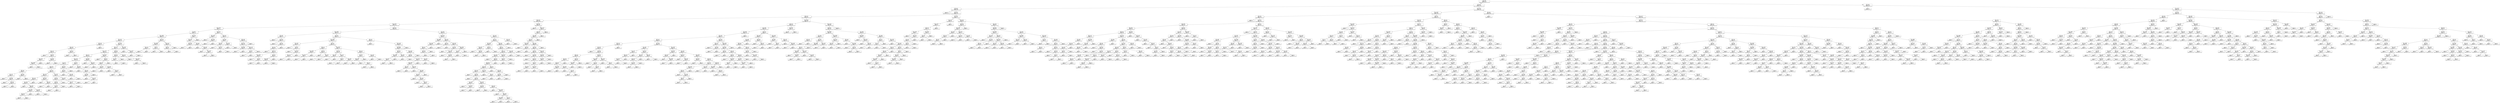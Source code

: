 digraph Tree {
node [shape=box] ;
0 [label="X[6] <= 29.0\ngini = 0.672\nsamples = 2105\nvalue = [1596, 919, 386, 215, 124, 76]"] ;
1 [label="X[4] <= 0.5\ngini = 0.687\nsamples = 1687\nvalue = [1248, 691, 322, 199, 115, 76]"] ;
0 -> 1 [labeldistance=2.5, labelangle=45, headlabel="True"] ;
2 [label="X[3] <= 0.5\ngini = 0.659\nsamples = 833\nvalue = [629, 404, 142, 67, 42, 27]"] ;
1 -> 2 ;
3 [label="gini = 0.0\nsamples = 115\nvalue = [0, 179, 0, 0, 0, 0]"] ;
2 -> 3 ;
4 [label="X[6] <= 19.5\ngini = 0.631\nsamples = 718\nvalue = [629, 225, 142, 67, 42, 27]"] ;
2 -> 4 ;
5 [label="X[10] <= 2.0\ngini = 0.617\nsamples = 639\nvalue = [571, 185, 121, 57, 39, 23]"] ;
4 -> 5 ;
6 [label="X[5] <= 37.5\ngini = 0.673\nsamples = 389\nvalue = [306, 107, 84, 50, 30, 18]"] ;
5 -> 6 ;
7 [label="X[8] <= 3156.5\ngini = 0.72\nsamples = 335\nvalue = [227, 101, 81, 50, 30, 18]"] ;
6 -> 7 ;
8 [label="X[13] <= 138.5\ngini = 0.77\nsamples = 151\nvalue = [86, 36, 45, 34, 20, 11]"] ;
7 -> 8 ;
9 [label="X[1] <= 59.5\ngini = 0.8\nsamples = 121\nvalue = [53, 36, 34, 33, 17, 11]"] ;
8 -> 9 ;
10 [label="X[8] <= 2984.0\ngini = 0.788\nsamples = 112\nvalue = [52, 33, 33, 32, 16, 5]"] ;
9 -> 10 ;
11 [label="X[3] <= 20.5\ngini = 0.769\nsamples = 101\nvalue = [51, 32, 30, 27, 7, 5]"] ;
10 -> 11 ;
12 [label="X[3] <= 9.5\ngini = 0.361\nsamples = 27\nvalue = [29, 5, 3, 0, 0, 0]"] ;
11 -> 12 ;
13 [label="X[5] <= 10.5\ngini = 0.525\nsamples = 18\nvalue = [14, 5, 3, 0, 0, 0]"] ;
12 -> 13 ;
14 [label="X[12] <= 1.5\ngini = 0.421\nsamples = 16\nvalue = [14, 3, 2, 0, 0, 0]"] ;
13 -> 14 ;
15 [label="gini = 0.0\nsamples = 1\nvalue = [0, 1, 0, 0, 0, 0]"] ;
14 -> 15 ;
16 [label="X[6] <= 16.5\ngini = 0.37\nsamples = 15\nvalue = [14, 2, 2, 0, 0, 0]"] ;
14 -> 16 ;
17 [label="X[13] <= 43.5\ngini = 0.278\nsamples = 11\nvalue = [10, 0, 2, 0, 0, 0]"] ;
16 -> 17 ;
18 [label="X[8] <= 2408.5\ngini = 0.444\nsamples = 3\nvalue = [1, 0, 2, 0, 0, 0]"] ;
17 -> 18 ;
19 [label="gini = 0.0\nsamples = 2\nvalue = [0, 0, 2, 0, 0, 0]"] ;
18 -> 19 ;
20 [label="gini = 0.0\nsamples = 1\nvalue = [1, 0, 0, 0, 0, 0]"] ;
18 -> 20 ;
21 [label="gini = 0.0\nsamples = 8\nvalue = [9, 0, 0, 0, 0, 0]"] ;
17 -> 21 ;
22 [label="X[1] <= 55.0\ngini = 0.444\nsamples = 4\nvalue = [4, 2, 0, 0, 0, 0]"] ;
16 -> 22 ;
23 [label="gini = 0.0\nsamples = 3\nvalue = [4, 0, 0, 0, 0, 0]"] ;
22 -> 23 ;
24 [label="gini = 0.0\nsamples = 1\nvalue = [0, 2, 0, 0, 0, 0]"] ;
22 -> 24 ;
25 [label="X[1] <= 12.5\ngini = 0.444\nsamples = 2\nvalue = [0, 2, 1, 0, 0, 0]"] ;
13 -> 25 ;
26 [label="gini = 0.0\nsamples = 1\nvalue = [0, 2, 0, 0, 0, 0]"] ;
25 -> 26 ;
27 [label="gini = 0.0\nsamples = 1\nvalue = [0, 0, 1, 0, 0, 0]"] ;
25 -> 27 ;
28 [label="gini = 0.0\nsamples = 9\nvalue = [15, 0, 0, 0, 0, 0]"] ;
12 -> 28 ;
29 [label="X[3] <= 225.0\ngini = 0.792\nsamples = 74\nvalue = [22, 27, 27, 27, 7, 5]"] ;
11 -> 29 ;
30 [label="X[9] <= 2.0\ngini = 0.774\nsamples = 70\nvalue = [22, 27, 27, 27, 3, 3]"] ;
29 -> 30 ;
31 [label="X[8] <= 2702.0\ngini = 0.771\nsamples = 63\nvalue = [22, 19, 25, 25, 2, 3]"] ;
30 -> 31 ;
32 [label="X[0] <= 1.5\ngini = 0.758\nsamples = 54\nvalue = [17, 13, 25, 24, 2, 2]"] ;
31 -> 32 ;
33 [label="X[3] <= 121.5\ngini = 0.754\nsamples = 49\nvalue = [11, 13, 20, 24, 2, 2]"] ;
32 -> 33 ;
34 [label="X[1] <= 57.0\ngini = 0.77\nsamples = 38\nvalue = [11, 13, 16, 14, 1, 2]"] ;
33 -> 34 ;
35 [label="X[10] <= 0.5\ngini = 0.774\nsamples = 33\nvalue = [10, 11, 11, 14, 1, 2]"] ;
34 -> 35 ;
36 [label="X[5] <= 1.5\ngini = 0.568\nsamples = 7\nvalue = [2, 0, 2, 8, 0, 1]"] ;
35 -> 36 ;
37 [label="X[1] <= 7.5\ngini = 0.722\nsamples = 4\nvalue = [2, 0, 1, 2, 0, 1]"] ;
36 -> 37 ;
38 [label="gini = 0.0\nsamples = 1\nvalue = [0, 0, 0, 2, 0, 0]"] ;
37 -> 38 ;
39 [label="X[3] <= 48.0\ngini = 0.625\nsamples = 3\nvalue = [2, 0, 1, 0, 0, 1]"] ;
37 -> 39 ;
40 [label="gini = 0.0\nsamples = 1\nvalue = [0, 0, 0, 0, 0, 1]"] ;
39 -> 40 ;
41 [label="X[1] <= 22.5\ngini = 0.444\nsamples = 2\nvalue = [2, 0, 1, 0, 0, 0]"] ;
39 -> 41 ;
42 [label="gini = 0.0\nsamples = 1\nvalue = [0, 0, 1, 0, 0, 0]"] ;
41 -> 42 ;
43 [label="gini = 0.0\nsamples = 1\nvalue = [2, 0, 0, 0, 0, 0]"] ;
41 -> 43 ;
44 [label="X[3] <= 55.5\ngini = 0.245\nsamples = 3\nvalue = [0, 0, 1, 6, 0, 0]"] ;
36 -> 44 ;
45 [label="gini = 0.0\nsamples = 1\nvalue = [0, 0, 1, 0, 0, 0]"] ;
44 -> 45 ;
46 [label="gini = 0.0\nsamples = 2\nvalue = [0, 0, 0, 6, 0, 0]"] ;
44 -> 46 ;
47 [label="X[11] <= 1.5\ngini = 0.765\nsamples = 26\nvalue = [8, 11, 9, 6, 1, 1]"] ;
35 -> 47 ;
48 [label="X[6] <= 16.5\ngini = 0.719\nsamples = 18\nvalue = [7, 10, 6, 2, 1, 0]"] ;
47 -> 48 ;
49 [label="X[5] <= 17.0\ngini = 0.695\nsamples = 14\nvalue = [7, 8, 2, 2, 1, 0]"] ;
48 -> 49 ;
50 [label="X[7] <= 18.5\ngini = 0.636\nsamples = 12\nvalue = [7, 8, 0, 2, 1, 0]"] ;
49 -> 50 ;
51 [label="gini = 0.0\nsamples = 1\nvalue = [0, 0, 0, 2, 0, 0]"] ;
50 -> 51 ;
52 [label="X[3] <= 82.0\ngini = 0.555\nsamples = 11\nvalue = [7, 8, 0, 0, 1, 0]"] ;
50 -> 52 ;
53 [label="X[8] <= 996.0\ngini = 0.54\nsamples = 8\nvalue = [6, 3, 0, 0, 1, 0]"] ;
52 -> 53 ;
54 [label="X[3] <= 41.0\ngini = 0.375\nsamples = 4\nvalue = [0, 3, 0, 0, 1, 0]"] ;
53 -> 54 ;
55 [label="gini = 0.0\nsamples = 3\nvalue = [0, 3, 0, 0, 0, 0]"] ;
54 -> 55 ;
56 [label="gini = 0.0\nsamples = 1\nvalue = [0, 0, 0, 0, 1, 0]"] ;
54 -> 56 ;
57 [label="gini = 0.0\nsamples = 4\nvalue = [6, 0, 0, 0, 0, 0]"] ;
53 -> 57 ;
58 [label="X[7] <= 38.0\ngini = 0.278\nsamples = 3\nvalue = [1, 5, 0, 0, 0, 0]"] ;
52 -> 58 ;
59 [label="gini = 0.0\nsamples = 2\nvalue = [0, 5, 0, 0, 0, 0]"] ;
58 -> 59 ;
60 [label="gini = 0.0\nsamples = 1\nvalue = [1, 0, 0, 0, 0, 0]"] ;
58 -> 60 ;
61 [label="gini = 0.0\nsamples = 2\nvalue = [0, 0, 2, 0, 0, 0]"] ;
49 -> 61 ;
62 [label="X[13] <= 62.5\ngini = 0.444\nsamples = 4\nvalue = [0, 2, 4, 0, 0, 0]"] ;
48 -> 62 ;
63 [label="gini = 0.0\nsamples = 1\nvalue = [0, 0, 3, 0, 0, 0]"] ;
62 -> 63 ;
64 [label="X[12] <= 3.0\ngini = 0.444\nsamples = 3\nvalue = [0, 2, 1, 0, 0, 0]"] ;
62 -> 64 ;
65 [label="gini = 0.0\nsamples = 2\nvalue = [0, 2, 0, 0, 0, 0]"] ;
64 -> 65 ;
66 [label="gini = 0.0\nsamples = 1\nvalue = [0, 0, 1, 0, 0, 0]"] ;
64 -> 66 ;
67 [label="X[1] <= 36.0\ngini = 0.72\nsamples = 8\nvalue = [1, 1, 3, 4, 0, 1]"] ;
47 -> 67 ;
68 [label="X[5] <= 5.5\ngini = 0.625\nsamples = 4\nvalue = [1, 0, 2, 0, 0, 1]"] ;
67 -> 68 ;
69 [label="X[5] <= 2.5\ngini = 0.444\nsamples = 3\nvalue = [0, 0, 2, 0, 0, 1]"] ;
68 -> 69 ;
70 [label="X[7] <= 35.0\ngini = 0.5\nsamples = 2\nvalue = [0, 0, 1, 0, 0, 1]"] ;
69 -> 70 ;
71 [label="gini = 0.0\nsamples = 1\nvalue = [0, 0, 0, 0, 0, 1]"] ;
70 -> 71 ;
72 [label="gini = 0.0\nsamples = 1\nvalue = [0, 0, 1, 0, 0, 0]"] ;
70 -> 72 ;
73 [label="gini = 0.0\nsamples = 1\nvalue = [0, 0, 1, 0, 0, 0]"] ;
69 -> 73 ;
74 [label="gini = 0.0\nsamples = 1\nvalue = [1, 0, 0, 0, 0, 0]"] ;
68 -> 74 ;
75 [label="X[8] <= 1818.5\ngini = 0.5\nsamples = 4\nvalue = [0, 1, 1, 4, 0, 0]"] ;
67 -> 75 ;
76 [label="X[0] <= 0.5\ngini = 0.5\nsamples = 2\nvalue = [0, 1, 1, 0, 0, 0]"] ;
75 -> 76 ;
77 [label="gini = 0.0\nsamples = 1\nvalue = [0, 1, 0, 0, 0, 0]"] ;
76 -> 77 ;
78 [label="gini = 0.0\nsamples = 1\nvalue = [0, 0, 1, 0, 0, 0]"] ;
76 -> 78 ;
79 [label="gini = 0.0\nsamples = 2\nvalue = [0, 0, 0, 4, 0, 0]"] ;
75 -> 79 ;
80 [label="X[12] <= 2.5\ngini = 0.531\nsamples = 5\nvalue = [1, 2, 5, 0, 0, 0]"] ;
34 -> 80 ;
81 [label="X[6] <= 4.0\ngini = 0.64\nsamples = 4\nvalue = [1, 2, 2, 0, 0, 0]"] ;
80 -> 81 ;
82 [label="gini = 0.0\nsamples = 1\nvalue = [0, 0, 2, 0, 0, 0]"] ;
81 -> 82 ;
83 [label="X[3] <= 38.5\ngini = 0.444\nsamples = 3\nvalue = [1, 2, 0, 0, 0, 0]"] ;
81 -> 83 ;
84 [label="gini = 0.0\nsamples = 1\nvalue = [1, 0, 0, 0, 0, 0]"] ;
83 -> 84 ;
85 [label="gini = 0.0\nsamples = 2\nvalue = [0, 2, 0, 0, 0, 0]"] ;
83 -> 85 ;
86 [label="gini = 0.0\nsamples = 1\nvalue = [0, 0, 3, 0, 0, 0]"] ;
80 -> 86 ;
87 [label="X[5] <= 3.5\ngini = 0.48\nsamples = 11\nvalue = [0, 0, 4, 10, 1, 0]"] ;
33 -> 87 ;
88 [label="gini = 0.0\nsamples = 5\nvalue = [0, 0, 0, 7, 0, 0]"] ;
87 -> 88 ;
89 [label="X[5] <= 6.5\ngini = 0.594\nsamples = 6\nvalue = [0, 0, 4, 3, 1, 0]"] ;
87 -> 89 ;
90 [label="gini = 0.0\nsamples = 1\nvalue = [0, 0, 3, 0, 0, 0]"] ;
89 -> 90 ;
91 [label="X[5] <= 27.5\ngini = 0.56\nsamples = 5\nvalue = [0, 0, 1, 3, 1, 0]"] ;
89 -> 91 ;
92 [label="X[1] <= 55.0\ngini = 0.667\nsamples = 3\nvalue = [0, 0, 1, 1, 1, 0]"] ;
91 -> 92 ;
93 [label="gini = 0.0\nsamples = 1\nvalue = [0, 0, 0, 0, 1, 0]"] ;
92 -> 93 ;
94 [label="X[3] <= 180.0\ngini = 0.5\nsamples = 2\nvalue = [0, 0, 1, 1, 0, 0]"] ;
92 -> 94 ;
95 [label="gini = 0.0\nsamples = 1\nvalue = [0, 0, 1, 0, 0, 0]"] ;
94 -> 95 ;
96 [label="gini = 0.0\nsamples = 1\nvalue = [0, 0, 0, 1, 0, 0]"] ;
94 -> 96 ;
97 [label="gini = 0.0\nsamples = 2\nvalue = [0, 0, 0, 2, 0, 0]"] ;
91 -> 97 ;
98 [label="X[1] <= 29.5\ngini = 0.496\nsamples = 5\nvalue = [6, 0, 5, 0, 0, 0]"] ;
32 -> 98 ;
99 [label="gini = 0.0\nsamples = 1\nvalue = [3, 0, 0, 0, 0, 0]"] ;
98 -> 99 ;
100 [label="X[6] <= 10.0\ngini = 0.469\nsamples = 4\nvalue = [3, 0, 5, 0, 0, 0]"] ;
98 -> 100 ;
101 [label="gini = 0.0\nsamples = 1\nvalue = [3, 0, 0, 0, 0, 0]"] ;
100 -> 101 ;
102 [label="gini = 0.0\nsamples = 3\nvalue = [0, 0, 5, 0, 0, 0]"] ;
100 -> 102 ;
103 [label="X[8] <= 2723.0\ngini = 0.627\nsamples = 9\nvalue = [5, 6, 0, 1, 0, 1]"] ;
31 -> 103 ;
104 [label="gini = 0.0\nsamples = 1\nvalue = [3, 0, 0, 0, 0, 0]"] ;
103 -> 104 ;
105 [label="X[5] <= 3.0\ngini = 0.58\nsamples = 8\nvalue = [2, 6, 0, 1, 0, 1]"] ;
103 -> 105 ;
106 [label="X[6] <= 7.5\ngini = 0.519\nsamples = 7\nvalue = [1, 6, 0, 1, 0, 1]"] ;
105 -> 106 ;
107 [label="X[7] <= 33.5\ngini = 0.278\nsamples = 4\nvalue = [1, 5, 0, 0, 0, 0]"] ;
106 -> 107 ;
108 [label="gini = 0.0\nsamples = 3\nvalue = [0, 5, 0, 0, 0, 0]"] ;
107 -> 108 ;
109 [label="gini = 0.0\nsamples = 1\nvalue = [1, 0, 0, 0, 0, 0]"] ;
107 -> 109 ;
110 [label="X[7] <= 14.0\ngini = 0.667\nsamples = 3\nvalue = [0, 1, 0, 1, 0, 1]"] ;
106 -> 110 ;
111 [label="gini = 0.0\nsamples = 1\nvalue = [0, 0, 0, 0, 0, 1]"] ;
110 -> 111 ;
112 [label="X[3] <= 127.0\ngini = 0.5\nsamples = 2\nvalue = [0, 1, 0, 1, 0, 0]"] ;
110 -> 112 ;
113 [label="gini = 0.0\nsamples = 1\nvalue = [0, 1, 0, 0, 0, 0]"] ;
112 -> 113 ;
114 [label="gini = 0.0\nsamples = 1\nvalue = [0, 0, 0, 1, 0, 0]"] ;
112 -> 114 ;
115 [label="gini = 0.0\nsamples = 1\nvalue = [1, 0, 0, 0, 0, 0]"] ;
105 -> 115 ;
116 [label="X[6] <= 4.0\ngini = 0.568\nsamples = 7\nvalue = [0, 8, 2, 2, 1, 0]"] ;
30 -> 116 ;
117 [label="X[11] <= 1.5\ngini = 0.625\nsamples = 3\nvalue = [0, 0, 1, 2, 1, 0]"] ;
116 -> 117 ;
118 [label="X[1] <= 52.5\ngini = 0.5\nsamples = 2\nvalue = [0, 0, 1, 0, 1, 0]"] ;
117 -> 118 ;
119 [label="gini = 0.0\nsamples = 1\nvalue = [0, 0, 0, 0, 1, 0]"] ;
118 -> 119 ;
120 [label="gini = 0.0\nsamples = 1\nvalue = [0, 0, 1, 0, 0, 0]"] ;
118 -> 120 ;
121 [label="gini = 0.0\nsamples = 1\nvalue = [0, 0, 0, 2, 0, 0]"] ;
117 -> 121 ;
122 [label="X[11] <= 1.5\ngini = 0.198\nsamples = 4\nvalue = [0, 8, 1, 0, 0, 0]"] ;
116 -> 122 ;
123 [label="gini = 0.0\nsamples = 2\nvalue = [0, 5, 0, 0, 0, 0]"] ;
122 -> 123 ;
124 [label="X[13] <= 128.0\ngini = 0.375\nsamples = 2\nvalue = [0, 3, 1, 0, 0, 0]"] ;
122 -> 124 ;
125 [label="gini = 0.0\nsamples = 1\nvalue = [0, 3, 0, 0, 0, 0]"] ;
124 -> 125 ;
126 [label="gini = 0.0\nsamples = 1\nvalue = [0, 0, 1, 0, 0, 0]"] ;
124 -> 126 ;
127 [label="X[3] <= 258.0\ngini = 0.444\nsamples = 4\nvalue = [0, 0, 0, 0, 4, 2]"] ;
29 -> 127 ;
128 [label="gini = 0.0\nsamples = 1\nvalue = [0, 0, 0, 0, 2, 0]"] ;
127 -> 128 ;
129 [label="X[8] <= 2487.5\ngini = 0.5\nsamples = 3\nvalue = [0, 0, 0, 0, 2, 2]"] ;
127 -> 129 ;
130 [label="gini = 0.0\nsamples = 1\nvalue = [0, 0, 0, 0, 0, 2]"] ;
129 -> 130 ;
131 [label="gini = 0.0\nsamples = 2\nvalue = [0, 0, 0, 0, 2, 0]"] ;
129 -> 131 ;
132 [label="X[13] <= 72.0\ngini = 0.676\nsamples = 11\nvalue = [1, 1, 3, 5, 9, 0]"] ;
10 -> 132 ;
133 [label="X[8] <= 3081.5\ngini = 0.667\nsamples = 5\nvalue = [1, 1, 3, 1, 0, 0]"] ;
132 -> 133 ;
134 [label="X[11] <= 1.5\ngini = 0.375\nsamples = 3\nvalue = [0, 0, 3, 1, 0, 0]"] ;
133 -> 134 ;
135 [label="gini = 0.0\nsamples = 2\nvalue = [0, 0, 3, 0, 0, 0]"] ;
134 -> 135 ;
136 [label="gini = 0.0\nsamples = 1\nvalue = [0, 0, 0, 1, 0, 0]"] ;
134 -> 136 ;
137 [label="X[5] <= 1.5\ngini = 0.5\nsamples = 2\nvalue = [1, 1, 0, 0, 0, 0]"] ;
133 -> 137 ;
138 [label="gini = 0.0\nsamples = 1\nvalue = [1, 0, 0, 0, 0, 0]"] ;
137 -> 138 ;
139 [label="gini = 0.0\nsamples = 1\nvalue = [0, 1, 0, 0, 0, 0]"] ;
137 -> 139 ;
140 [label="X[3] <= 111.0\ngini = 0.426\nsamples = 6\nvalue = [0, 0, 0, 4, 9, 0]"] ;
132 -> 140 ;
141 [label="X[6] <= 11.5\ngini = 0.32\nsamples = 2\nvalue = [0, 0, 0, 4, 1, 0]"] ;
140 -> 141 ;
142 [label="gini = 0.0\nsamples = 1\nvalue = [0, 0, 0, 0, 1, 0]"] ;
141 -> 142 ;
143 [label="gini = 0.0\nsamples = 1\nvalue = [0, 0, 0, 4, 0, 0]"] ;
141 -> 143 ;
144 [label="gini = 0.0\nsamples = 4\nvalue = [0, 0, 0, 0, 8, 0]"] ;
140 -> 144 ;
145 [label="X[3] <= 109.0\ngini = 0.71\nsamples = 9\nvalue = [1, 3, 1, 1, 1, 6]"] ;
9 -> 145 ;
146 [label="X[13] <= 62.5\ngini = 0.78\nsamples = 7\nvalue = [1, 3, 1, 1, 1, 3]"] ;
145 -> 146 ;
147 [label="X[13] <= 38.5\ngini = 0.375\nsamples = 3\nvalue = [1, 3, 0, 0, 0, 0]"] ;
146 -> 147 ;
148 [label="gini = 0.0\nsamples = 1\nvalue = [1, 0, 0, 0, 0, 0]"] ;
147 -> 148 ;
149 [label="gini = 0.0\nsamples = 2\nvalue = [0, 3, 0, 0, 0, 0]"] ;
147 -> 149 ;
150 [label="X[7] <= 21.0\ngini = 0.667\nsamples = 4\nvalue = [0, 0, 1, 1, 1, 3]"] ;
146 -> 150 ;
151 [label="gini = 0.0\nsamples = 1\nvalue = [0, 0, 0, 0, 0, 3]"] ;
150 -> 151 ;
152 [label="X[13] <= 97.5\ngini = 0.667\nsamples = 3\nvalue = [0, 0, 1, 1, 1, 0]"] ;
150 -> 152 ;
153 [label="gini = 0.0\nsamples = 1\nvalue = [0, 0, 0, 1, 0, 0]"] ;
152 -> 153 ;
154 [label="X[8] <= 1963.0\ngini = 0.5\nsamples = 2\nvalue = [0, 0, 1, 0, 1, 0]"] ;
152 -> 154 ;
155 [label="gini = 0.0\nsamples = 1\nvalue = [0, 0, 1, 0, 0, 0]"] ;
154 -> 155 ;
156 [label="gini = 0.0\nsamples = 1\nvalue = [0, 0, 0, 0, 1, 0]"] ;
154 -> 156 ;
157 [label="gini = 0.0\nsamples = 2\nvalue = [0, 0, 0, 0, 0, 3]"] ;
145 -> 157 ;
158 [label="X[8] <= 215.5\ngini = 0.47\nsamples = 30\nvalue = [33, 0, 11, 1, 3, 0]"] ;
8 -> 158 ;
159 [label="X[8] <= 168.5\ngini = 0.245\nsamples = 7\nvalue = [12, 0, 0, 0, 2, 0]"] ;
158 -> 159 ;
160 [label="gini = 0.0\nsamples = 5\nvalue = [7, 0, 0, 0, 0, 0]"] ;
159 -> 160 ;
161 [label="X[8] <= 184.0\ngini = 0.408\nsamples = 2\nvalue = [5, 0, 0, 0, 2, 0]"] ;
159 -> 161 ;
162 [label="gini = 0.0\nsamples = 1\nvalue = [0, 0, 0, 0, 2, 0]"] ;
161 -> 162 ;
163 [label="gini = 0.0\nsamples = 1\nvalue = [5, 0, 0, 0, 0, 0]"] ;
161 -> 163 ;
164 [label="X[0] <= 0.5\ngini = 0.512\nsamples = 23\nvalue = [21, 0, 11, 1, 1, 0]"] ;
158 -> 164 ;
165 [label="X[1] <= 12.5\ngini = 0.604\nsamples = 7\nvalue = [4, 0, 7, 1, 1, 0]"] ;
164 -> 165 ;
166 [label="X[3] <= 49.0\ngini = 0.37\nsamples = 4\nvalue = [1, 0, 7, 1, 0, 0]"] ;
165 -> 166 ;
167 [label="gini = 0.0\nsamples = 2\nvalue = [0, 0, 7, 0, 0, 0]"] ;
166 -> 167 ;
168 [label="X[8] <= 726.5\ngini = 0.5\nsamples = 2\nvalue = [1, 0, 0, 1, 0, 0]"] ;
166 -> 168 ;
169 [label="gini = 0.0\nsamples = 1\nvalue = [0, 0, 0, 1, 0, 0]"] ;
168 -> 169 ;
170 [label="gini = 0.0\nsamples = 1\nvalue = [1, 0, 0, 0, 0, 0]"] ;
168 -> 170 ;
171 [label="X[1] <= 55.0\ngini = 0.375\nsamples = 3\nvalue = [3, 0, 0, 0, 1, 0]"] ;
165 -> 171 ;
172 [label="gini = 0.0\nsamples = 2\nvalue = [3, 0, 0, 0, 0, 0]"] ;
171 -> 172 ;
173 [label="gini = 0.0\nsamples = 1\nvalue = [0, 0, 0, 0, 1, 0]"] ;
171 -> 173 ;
174 [label="X[12] <= 4.5\ngini = 0.308\nsamples = 16\nvalue = [17, 0, 4, 0, 0, 0]"] ;
164 -> 174 ;
175 [label="X[8] <= 727.0\ngini = 0.255\nsamples = 15\nvalue = [17, 0, 3, 0, 0, 0]"] ;
174 -> 175 ;
176 [label="X[8] <= 592.5\ngini = 0.408\nsamples = 3\nvalue = [5, 0, 2, 0, 0, 0]"] ;
175 -> 176 ;
177 [label="gini = 0.0\nsamples = 2\nvalue = [5, 0, 0, 0, 0, 0]"] ;
176 -> 177 ;
178 [label="gini = 0.0\nsamples = 1\nvalue = [0, 0, 2, 0, 0, 0]"] ;
176 -> 178 ;
179 [label="X[13] <= 147.5\ngini = 0.142\nsamples = 12\nvalue = [12, 0, 1, 0, 0, 0]"] ;
175 -> 179 ;
180 [label="X[1] <= 45.5\ngini = 0.5\nsamples = 2\nvalue = [1, 0, 1, 0, 0, 0]"] ;
179 -> 180 ;
181 [label="gini = 0.0\nsamples = 1\nvalue = [0, 0, 1, 0, 0, 0]"] ;
180 -> 181 ;
182 [label="gini = 0.0\nsamples = 1\nvalue = [1, 0, 0, 0, 0, 0]"] ;
180 -> 182 ;
183 [label="gini = 0.0\nsamples = 10\nvalue = [11, 0, 0, 0, 0, 0]"] ;
179 -> 183 ;
184 [label="gini = 0.0\nsamples = 1\nvalue = [0, 0, 1, 0, 0, 0]"] ;
174 -> 184 ;
185 [label="X[6] <= 11.5\ngini = 0.659\nsamples = 184\nvalue = [141, 65, 36, 16, 10, 7]"] ;
7 -> 185 ;
186 [label="X[8] <= 4050.5\ngini = 0.738\nsamples = 88\nvalue = [49, 42, 22, 10, 8, 5]"] ;
185 -> 186 ;
187 [label="X[3] <= 8.5\ngini = 0.627\nsamples = 24\nvalue = [18, 2, 11, 0, 2, 2]"] ;
186 -> 187 ;
188 [label="gini = 0.0\nsamples = 6\nvalue = [13, 0, 0, 0, 0, 0]"] ;
187 -> 188 ;
189 [label="X[3] <= 10.5\ngini = 0.674\nsamples = 18\nvalue = [5, 2, 11, 0, 2, 2]"] ;
187 -> 189 ;
190 [label="gini = 0.0\nsamples = 2\nvalue = [0, 2, 0, 0, 0, 0]"] ;
189 -> 190 ;
191 [label="X[5] <= 2.5\ngini = 0.615\nsamples = 16\nvalue = [5, 0, 11, 0, 2, 2]"] ;
189 -> 191 ;
192 [label="X[1] <= 7.0\ngini = 0.664\nsamples = 13\nvalue = [5, 0, 8, 0, 2, 2]"] ;
191 -> 192 ;
193 [label="gini = 0.0\nsamples = 3\nvalue = [0, 0, 5, 0, 0, 0]"] ;
192 -> 193 ;
194 [label="X[13] <= 77.0\ngini = 0.708\nsamples = 10\nvalue = [5, 0, 3, 0, 2, 2]"] ;
192 -> 194 ;
195 [label="X[8] <= 3435.0\ngini = 0.375\nsamples = 3\nvalue = [0, 0, 3, 0, 0, 1]"] ;
194 -> 195 ;
196 [label="gini = 0.0\nsamples = 1\nvalue = [0, 0, 2, 0, 0, 0]"] ;
195 -> 196 ;
197 [label="X[7] <= 9.0\ngini = 0.5\nsamples = 2\nvalue = [0, 0, 1, 0, 0, 1]"] ;
195 -> 197 ;
198 [label="gini = 0.0\nsamples = 1\nvalue = [0, 0, 1, 0, 0, 0]"] ;
197 -> 198 ;
199 [label="gini = 0.0\nsamples = 1\nvalue = [0, 0, 0, 0, 0, 1]"] ;
197 -> 199 ;
200 [label="X[0] <= 0.5\ngini = 0.531\nsamples = 7\nvalue = [5, 0, 0, 0, 2, 1]"] ;
194 -> 200 ;
201 [label="X[13] <= 99.5\ngini = 0.444\nsamples = 2\nvalue = [0, 0, 0, 0, 2, 1]"] ;
200 -> 201 ;
202 [label="gini = 0.0\nsamples = 1\nvalue = [0, 0, 0, 0, 0, 1]"] ;
201 -> 202 ;
203 [label="gini = 0.0\nsamples = 1\nvalue = [0, 0, 0, 0, 2, 0]"] ;
201 -> 203 ;
204 [label="gini = 0.0\nsamples = 5\nvalue = [5, 0, 0, 0, 0, 0]"] ;
200 -> 204 ;
205 [label="gini = 0.0\nsamples = 3\nvalue = [0, 0, 3, 0, 0, 0]"] ;
191 -> 205 ;
206 [label="X[0] <= 0.5\ngini = 0.723\nsamples = 64\nvalue = [31, 40, 11, 10, 6, 3]"] ;
186 -> 206 ;
207 [label="X[8] <= 5295.5\ngini = 0.776\nsamples = 29\nvalue = [14, 14, 5, 9, 3, 3]"] ;
206 -> 207 ;
208 [label="X[1] <= 26.0\ngini = 0.475\nsamples = 9\nvalue = [11, 7, 0, 0, 0, 0]"] ;
207 -> 208 ;
209 [label="gini = 0.0\nsamples = 3\nvalue = [4, 0, 0, 0, 0, 0]"] ;
208 -> 209 ;
210 [label="X[7] <= 39.5\ngini = 0.5\nsamples = 6\nvalue = [7, 7, 0, 0, 0, 0]"] ;
208 -> 210 ;
211 [label="gini = 0.0\nsamples = 2\nvalue = [0, 4, 0, 0, 0, 0]"] ;
210 -> 211 ;
212 [label="X[8] <= 4780.5\ngini = 0.42\nsamples = 4\nvalue = [7, 3, 0, 0, 0, 0]"] ;
210 -> 212 ;
213 [label="X[3] <= 17.5\ngini = 0.375\nsamples = 2\nvalue = [1, 3, 0, 0, 0, 0]"] ;
212 -> 213 ;
214 [label="gini = 0.0\nsamples = 1\nvalue = [0, 3, 0, 0, 0, 0]"] ;
213 -> 214 ;
215 [label="gini = 0.0\nsamples = 1\nvalue = [1, 0, 0, 0, 0, 0]"] ;
213 -> 215 ;
216 [label="gini = 0.0\nsamples = 2\nvalue = [6, 0, 0, 0, 0, 0]"] ;
212 -> 216 ;
217 [label="X[5] <= 1.5\ngini = 0.798\nsamples = 20\nvalue = [3, 7, 5, 9, 3, 3]"] ;
207 -> 217 ;
218 [label="X[6] <= 1.0\ngini = 0.58\nsamples = 7\nvalue = [0, 0, 5, 4, 1, 0]"] ;
217 -> 218 ;
219 [label="X[8] <= 6003.5\ngini = 0.375\nsamples = 3\nvalue = [0, 0, 3, 0, 1, 0]"] ;
218 -> 219 ;
220 [label="X[8] <= 5617.5\ngini = 0.5\nsamples = 2\nvalue = [0, 0, 1, 0, 1, 0]"] ;
219 -> 220 ;
221 [label="gini = 0.0\nsamples = 1\nvalue = [0, 0, 1, 0, 0, 0]"] ;
220 -> 221 ;
222 [label="gini = 0.0\nsamples = 1\nvalue = [0, 0, 0, 0, 1, 0]"] ;
220 -> 222 ;
223 [label="gini = 0.0\nsamples = 1\nvalue = [0, 0, 2, 0, 0, 0]"] ;
219 -> 223 ;
224 [label="X[6] <= 5.0\ngini = 0.444\nsamples = 4\nvalue = [0, 0, 2, 4, 0, 0]"] ;
218 -> 224 ;
225 [label="gini = 0.0\nsamples = 1\nvalue = [0, 0, 0, 2, 0, 0]"] ;
224 -> 225 ;
226 [label="X[3] <= 65.5\ngini = 0.5\nsamples = 3\nvalue = [0, 0, 2, 2, 0, 0]"] ;
224 -> 226 ;
227 [label="gini = 0.0\nsamples = 2\nvalue = [0, 0, 2, 0, 0, 0]"] ;
226 -> 227 ;
228 [label="gini = 0.0\nsamples = 1\nvalue = [0, 0, 0, 2, 0, 0]"] ;
226 -> 228 ;
229 [label="X[8] <= 5951.5\ngini = 0.76\nsamples = 13\nvalue = [3, 7, 0, 5, 2, 3]"] ;
217 -> 229 ;
230 [label="X[10] <= 0.5\ngini = 0.545\nsamples = 6\nvalue = [1, 7, 0, 1, 0, 2]"] ;
229 -> 230 ;
231 [label="X[12] <= 3.0\ngini = 0.48\nsamples = 2\nvalue = [0, 3, 0, 0, 0, 2]"] ;
230 -> 231 ;
232 [label="gini = 0.0\nsamples = 1\nvalue = [0, 0, 0, 0, 0, 2]"] ;
231 -> 232 ;
233 [label="gini = 0.0\nsamples = 1\nvalue = [0, 3, 0, 0, 0, 0]"] ;
231 -> 233 ;
234 [label="X[1] <= 18.0\ngini = 0.5\nsamples = 4\nvalue = [1, 4, 0, 1, 0, 0]"] ;
230 -> 234 ;
235 [label="X[6] <= 5.0\ngini = 0.5\nsamples = 2\nvalue = [1, 1, 0, 0, 0, 0]"] ;
234 -> 235 ;
236 [label="gini = 0.0\nsamples = 1\nvalue = [0, 1, 0, 0, 0, 0]"] ;
235 -> 236 ;
237 [label="gini = 0.0\nsamples = 1\nvalue = [1, 0, 0, 0, 0, 0]"] ;
235 -> 237 ;
238 [label="X[3] <= 34.0\ngini = 0.375\nsamples = 2\nvalue = [0, 3, 0, 1, 0, 0]"] ;
234 -> 238 ;
239 [label="gini = 0.0\nsamples = 1\nvalue = [0, 3, 0, 0, 0, 0]"] ;
238 -> 239 ;
240 [label="gini = 0.0\nsamples = 1\nvalue = [0, 0, 0, 1, 0, 0]"] ;
238 -> 240 ;
241 [label="X[6] <= 1.0\ngini = 0.691\nsamples = 7\nvalue = [2, 0, 0, 4, 2, 1]"] ;
229 -> 241 ;
242 [label="X[3] <= 46.0\ngini = 0.5\nsamples = 5\nvalue = [1, 0, 0, 4, 0, 1]"] ;
241 -> 242 ;
243 [label="X[13] <= 47.0\ngini = 0.667\nsamples = 3\nvalue = [1, 0, 0, 1, 0, 1]"] ;
242 -> 243 ;
244 [label="gini = 0.0\nsamples = 1\nvalue = [0, 0, 0, 1, 0, 0]"] ;
243 -> 244 ;
245 [label="X[3] <= 11.5\ngini = 0.5\nsamples = 2\nvalue = [1, 0, 0, 0, 0, 1]"] ;
243 -> 245 ;
246 [label="gini = 0.0\nsamples = 1\nvalue = [1, 0, 0, 0, 0, 0]"] ;
245 -> 246 ;
247 [label="gini = 0.0\nsamples = 1\nvalue = [0, 0, 0, 0, 0, 1]"] ;
245 -> 247 ;
248 [label="gini = 0.0\nsamples = 2\nvalue = [0, 0, 0, 3, 0, 0]"] ;
242 -> 248 ;
249 [label="X[7] <= 13.0\ngini = 0.444\nsamples = 2\nvalue = [1, 0, 0, 0, 2, 0]"] ;
241 -> 249 ;
250 [label="gini = 0.0\nsamples = 1\nvalue = [0, 0, 0, 0, 2, 0]"] ;
249 -> 250 ;
251 [label="gini = 0.0\nsamples = 1\nvalue = [1, 0, 0, 0, 0, 0]"] ;
249 -> 251 ;
252 [label="X[3] <= 2.5\ngini = 0.64\nsamples = 35\nvalue = [17, 26, 6, 1, 3, 0]"] ;
206 -> 252 ;
253 [label="gini = 0.0\nsamples = 3\nvalue = [3, 0, 0, 0, 0, 0]"] ;
252 -> 253 ;
254 [label="X[13] <= 146.5\ngini = 0.633\nsamples = 32\nvalue = [14, 26, 6, 1, 3, 0]"] ;
252 -> 254 ;
255 [label="X[8] <= 4460.0\ngini = 0.689\nsamples = 27\nvalue = [14, 16, 6, 1, 3, 0]"] ;
254 -> 255 ;
256 [label="X[3] <= 42.0\ngini = 0.514\nsamples = 7\nvalue = [1, 8, 1, 0, 2, 0]"] ;
255 -> 256 ;
257 [label="X[8] <= 4090.0\ngini = 0.198\nsamples = 5\nvalue = [0, 8, 1, 0, 0, 0]"] ;
256 -> 257 ;
258 [label="X[1] <= 54.5\ngini = 0.5\nsamples = 2\nvalue = [0, 1, 1, 0, 0, 0]"] ;
257 -> 258 ;
259 [label="gini = 0.0\nsamples = 1\nvalue = [0, 0, 1, 0, 0, 0]"] ;
258 -> 259 ;
260 [label="gini = 0.0\nsamples = 1\nvalue = [0, 1, 0, 0, 0, 0]"] ;
258 -> 260 ;
261 [label="gini = 0.0\nsamples = 3\nvalue = [0, 7, 0, 0, 0, 0]"] ;
257 -> 261 ;
262 [label="X[7] <= 33.5\ngini = 0.444\nsamples = 2\nvalue = [1, 0, 0, 0, 2, 0]"] ;
256 -> 262 ;
263 [label="gini = 0.0\nsamples = 1\nvalue = [1, 0, 0, 0, 0, 0]"] ;
262 -> 263 ;
264 [label="gini = 0.0\nsamples = 1\nvalue = [0, 0, 0, 0, 2, 0]"] ;
262 -> 264 ;
265 [label="X[3] <= 101.5\ngini = 0.668\nsamples = 20\nvalue = [13, 8, 5, 1, 1, 0]"] ;
255 -> 265 ;
266 [label="X[6] <= 5.0\ngini = 0.646\nsamples = 19\nvalue = [13, 5, 5, 1, 1, 0]"] ;
265 -> 266 ;
267 [label="X[7] <= 37.0\ngini = 0.54\nsamples = 16\nvalue = [13, 2, 3, 1, 1, 0]"] ;
266 -> 267 ;
268 [label="X[13] <= 48.5\ngini = 0.673\nsamples = 12\nvalue = [7, 2, 3, 1, 1, 0]"] ;
267 -> 268 ;
269 [label="X[0] <= 1.5\ngini = 0.375\nsamples = 3\nvalue = [0, 1, 3, 0, 0, 0]"] ;
268 -> 269 ;
270 [label="gini = 0.0\nsamples = 2\nvalue = [0, 0, 3, 0, 0, 0]"] ;
269 -> 270 ;
271 [label="gini = 0.0\nsamples = 1\nvalue = [0, 1, 0, 0, 0, 0]"] ;
269 -> 271 ;
272 [label="X[13] <= 70.0\ngini = 0.48\nsamples = 9\nvalue = [7, 1, 0, 1, 1, 0]"] ;
268 -> 272 ;
273 [label="gini = 0.0\nsamples = 3\nvalue = [4, 0, 0, 0, 0, 0]"] ;
272 -> 273 ;
274 [label="X[1] <= 35.5\ngini = 0.667\nsamples = 6\nvalue = [3, 1, 0, 1, 1, 0]"] ;
272 -> 274 ;
275 [label="X[1] <= 15.0\ngini = 0.56\nsamples = 5\nvalue = [3, 0, 0, 1, 1, 0]"] ;
274 -> 275 ;
276 [label="gini = 0.0\nsamples = 2\nvalue = [2, 0, 0, 0, 0, 0]"] ;
275 -> 276 ;
277 [label="X[7] <= 24.5\ngini = 0.667\nsamples = 3\nvalue = [1, 0, 0, 1, 1, 0]"] ;
275 -> 277 ;
278 [label="gini = 0.0\nsamples = 1\nvalue = [1, 0, 0, 0, 0, 0]"] ;
277 -> 278 ;
279 [label="X[12] <= 3.0\ngini = 0.5\nsamples = 2\nvalue = [0, 0, 0, 1, 1, 0]"] ;
277 -> 279 ;
280 [label="gini = 0.0\nsamples = 1\nvalue = [0, 0, 0, 0, 1, 0]"] ;
279 -> 280 ;
281 [label="gini = 0.0\nsamples = 1\nvalue = [0, 0, 0, 1, 0, 0]"] ;
279 -> 281 ;
282 [label="gini = 0.0\nsamples = 1\nvalue = [0, 1, 0, 0, 0, 0]"] ;
274 -> 282 ;
283 [label="gini = 0.0\nsamples = 4\nvalue = [6, 0, 0, 0, 0, 0]"] ;
267 -> 283 ;
284 [label="X[7] <= 44.5\ngini = 0.48\nsamples = 3\nvalue = [0, 3, 2, 0, 0, 0]"] ;
266 -> 284 ;
285 [label="gini = 0.0\nsamples = 2\nvalue = [0, 3, 0, 0, 0, 0]"] ;
284 -> 285 ;
286 [label="gini = 0.0\nsamples = 1\nvalue = [0, 0, 2, 0, 0, 0]"] ;
284 -> 286 ;
287 [label="gini = 0.0\nsamples = 1\nvalue = [0, 3, 0, 0, 0, 0]"] ;
265 -> 287 ;
288 [label="gini = 0.0\nsamples = 5\nvalue = [0, 10, 0, 0, 0, 0]"] ;
254 -> 288 ;
289 [label="X[7] <= 25.0\ngini = 0.522\nsamples = 96\nvalue = [92, 23, 14, 6, 2, 2]"] ;
185 -> 289 ;
290 [label="X[8] <= 4121.5\ngini = 0.618\nsamples = 27\nvalue = [17, 15, 2, 1, 2, 0]"] ;
289 -> 290 ;
291 [label="X[8] <= 4050.0\ngini = 0.628\nsamples = 7\nvalue = [2, 6, 1, 0, 2, 0]"] ;
290 -> 291 ;
292 [label="X[3] <= 123.0\ngini = 0.494\nsamples = 5\nvalue = [2, 6, 1, 0, 0, 0]"] ;
291 -> 292 ;
293 [label="X[5] <= 1.5\ngini = 0.64\nsamples = 3\nvalue = [2, 2, 1, 0, 0, 0]"] ;
292 -> 293 ;
294 [label="X[3] <= 62.5\ngini = 0.444\nsamples = 2\nvalue = [2, 0, 1, 0, 0, 0]"] ;
293 -> 294 ;
295 [label="gini = 0.0\nsamples = 1\nvalue = [2, 0, 0, 0, 0, 0]"] ;
294 -> 295 ;
296 [label="gini = 0.0\nsamples = 1\nvalue = [0, 0, 1, 0, 0, 0]"] ;
294 -> 296 ;
297 [label="gini = 0.0\nsamples = 1\nvalue = [0, 2, 0, 0, 0, 0]"] ;
293 -> 297 ;
298 [label="gini = 0.0\nsamples = 2\nvalue = [0, 4, 0, 0, 0, 0]"] ;
292 -> 298 ;
299 [label="gini = 0.0\nsamples = 2\nvalue = [0, 0, 0, 0, 2, 0]"] ;
291 -> 299 ;
300 [label="X[3] <= 31.0\ngini = 0.544\nsamples = 20\nvalue = [15, 9, 1, 1, 0, 0]"] ;
290 -> 300 ;
301 [label="X[9] <= 2.5\ngini = 0.133\nsamples = 10\nvalue = [13, 1, 0, 0, 0, 0]"] ;
300 -> 301 ;
302 [label="gini = 0.0\nsamples = 9\nvalue = [13, 0, 0, 0, 0, 0]"] ;
301 -> 302 ;
303 [label="gini = 0.0\nsamples = 1\nvalue = [0, 1, 0, 0, 0, 0]"] ;
301 -> 303 ;
304 [label="X[13] <= 82.0\ngini = 0.514\nsamples = 10\nvalue = [2, 8, 1, 1, 0, 0]"] ;
300 -> 304 ;
305 [label="X[1] <= 19.0\ngini = 0.611\nsamples = 5\nvalue = [2, 3, 1, 0, 0, 0]"] ;
304 -> 305 ;
306 [label="gini = 0.0\nsamples = 1\nvalue = [0, 0, 1, 0, 0, 0]"] ;
305 -> 306 ;
307 [label="X[13] <= 69.5\ngini = 0.48\nsamples = 4\nvalue = [2, 3, 0, 0, 0, 0]"] ;
305 -> 307 ;
308 [label="gini = 0.0\nsamples = 2\nvalue = [0, 2, 0, 0, 0, 0]"] ;
307 -> 308 ;
309 [label="X[3] <= 69.0\ngini = 0.444\nsamples = 2\nvalue = [2, 1, 0, 0, 0, 0]"] ;
307 -> 309 ;
310 [label="gini = 0.0\nsamples = 1\nvalue = [2, 0, 0, 0, 0, 0]"] ;
309 -> 310 ;
311 [label="gini = 0.0\nsamples = 1\nvalue = [0, 1, 0, 0, 0, 0]"] ;
309 -> 311 ;
312 [label="X[8] <= 4921.0\ngini = 0.278\nsamples = 5\nvalue = [0, 5, 0, 1, 0, 0]"] ;
304 -> 312 ;
313 [label="X[1] <= 30.0\ngini = 0.5\nsamples = 2\nvalue = [0, 1, 0, 1, 0, 0]"] ;
312 -> 313 ;
314 [label="gini = 0.0\nsamples = 1\nvalue = [0, 0, 0, 1, 0, 0]"] ;
313 -> 314 ;
315 [label="gini = 0.0\nsamples = 1\nvalue = [0, 1, 0, 0, 0, 0]"] ;
313 -> 315 ;
316 [label="gini = 0.0\nsamples = 3\nvalue = [0, 4, 0, 0, 0, 0]"] ;
312 -> 316 ;
317 [label="X[11] <= 3.0\ngini = 0.437\nsamples = 69\nvalue = [75, 8, 12, 5, 0, 2]"] ;
289 -> 317 ;
318 [label="X[1] <= 7.0\ngini = 0.412\nsamples = 66\nvalue = [74, 8, 9, 5, 0, 2]"] ;
317 -> 318 ;
319 [label="X[3] <= 29.0\ngini = 0.459\nsamples = 7\nvalue = [9, 5, 0, 0, 0, 0]"] ;
318 -> 319 ;
320 [label="X[13] <= 94.5\ngini = 0.32\nsamples = 5\nvalue = [8, 2, 0, 0, 0, 0]"] ;
319 -> 320 ;
321 [label="gini = 0.0\nsamples = 3\nvalue = [5, 0, 0, 0, 0, 0]"] ;
320 -> 321 ;
322 [label="X[6] <= 16.5\ngini = 0.48\nsamples = 2\nvalue = [3, 2, 0, 0, 0, 0]"] ;
320 -> 322 ;
323 [label="gini = 0.0\nsamples = 1\nvalue = [3, 0, 0, 0, 0, 0]"] ;
322 -> 323 ;
324 [label="gini = 0.0\nsamples = 1\nvalue = [0, 2, 0, 0, 0, 0]"] ;
322 -> 324 ;
325 [label="X[0] <= 1.5\ngini = 0.375\nsamples = 2\nvalue = [1, 3, 0, 0, 0, 0]"] ;
319 -> 325 ;
326 [label="gini = 0.0\nsamples = 1\nvalue = [0, 3, 0, 0, 0, 0]"] ;
325 -> 326 ;
327 [label="gini = 0.0\nsamples = 1\nvalue = [1, 0, 0, 0, 0, 0]"] ;
325 -> 327 ;
328 [label="X[9] <= 3.5\ngini = 0.384\nsamples = 59\nvalue = [65, 3, 9, 5, 0, 2]"] ;
318 -> 328 ;
329 [label="X[0] <= 1.5\ngini = 0.413\nsamples = 56\nvalue = [58, 3, 9, 5, 0, 2]"] ;
328 -> 329 ;
330 [label="X[12] <= 2.5\ngini = 0.514\nsamples = 42\nvalue = [37, 3, 8, 5, 0, 2]"] ;
329 -> 330 ;
331 [label="X[7] <= 32.0\ngini = 0.556\nsamples = 35\nvalue = [29, 3, 8, 5, 0, 1]"] ;
330 -> 331 ;
332 [label="gini = 0.0\nsamples = 4\nvalue = [6, 0, 0, 0, 0, 0]"] ;
331 -> 332 ;
333 [label="X[9] <= 2.0\ngini = 0.607\nsamples = 31\nvalue = [23, 3, 8, 5, 0, 1]"] ;
331 -> 333 ;
334 [label="X[5] <= 3.5\ngini = 0.588\nsamples = 30\nvalue = [23, 3, 8, 5, 0, 0]"] ;
333 -> 334 ;
335 [label="X[5] <= 1.5\ngini = 0.443\nsamples = 25\nvalue = [23, 2, 6, 1, 0, 0]"] ;
334 -> 335 ;
336 [label="X[10] <= 0.5\ngini = 0.512\nsamples = 17\nvalue = [14, 2, 6, 0, 0, 0]"] ;
335 -> 336 ;
337 [label="gini = 0.0\nsamples = 1\nvalue = [0, 0, 1, 0, 0, 0]"] ;
336 -> 337 ;
338 [label="X[6] <= 16.5\ngini = 0.49\nsamples = 16\nvalue = [14, 2, 5, 0, 0, 0]"] ;
336 -> 338 ;
339 [label="gini = 0.0\nsamples = 1\nvalue = [3, 0, 0, 0, 0, 0]"] ;
338 -> 339 ;
340 [label="X[0] <= 0.5\ngini = 0.537\nsamples = 15\nvalue = [11, 2, 5, 0, 0, 0]"] ;
338 -> 340 ;
341 [label="X[1] <= 20.0\ngini = 0.278\nsamples = 5\nvalue = [5, 0, 1, 0, 0, 0]"] ;
340 -> 341 ;
342 [label="gini = 0.0\nsamples = 3\nvalue = [4, 0, 0, 0, 0, 0]"] ;
341 -> 342 ;
343 [label="X[8] <= 4264.0\ngini = 0.5\nsamples = 2\nvalue = [1, 0, 1, 0, 0, 0]"] ;
341 -> 343 ;
344 [label="gini = 0.0\nsamples = 1\nvalue = [1, 0, 0, 0, 0, 0]"] ;
343 -> 344 ;
345 [label="gini = 0.0\nsamples = 1\nvalue = [0, 0, 1, 0, 0, 0]"] ;
343 -> 345 ;
346 [label="X[7] <= 45.5\ngini = 0.611\nsamples = 10\nvalue = [6, 2, 4, 0, 0, 0]"] ;
340 -> 346 ;
347 [label="X[1] <= 26.5\ngini = 0.444\nsamples = 3\nvalue = [1, 0, 2, 0, 0, 0]"] ;
346 -> 347 ;
348 [label="gini = 0.0\nsamples = 2\nvalue = [0, 0, 2, 0, 0, 0]"] ;
347 -> 348 ;
349 [label="gini = 0.0\nsamples = 1\nvalue = [1, 0, 0, 0, 0, 0]"] ;
347 -> 349 ;
350 [label="X[12] <= 1.5\ngini = 0.593\nsamples = 7\nvalue = [5, 2, 2, 0, 0, 0]"] ;
346 -> 350 ;
351 [label="gini = 0.0\nsamples = 1\nvalue = [0, 1, 0, 0, 0, 0]"] ;
350 -> 351 ;
352 [label="X[8] <= 4794.0\ngini = 0.531\nsamples = 6\nvalue = [5, 1, 2, 0, 0, 0]"] ;
350 -> 352 ;
353 [label="gini = 0.0\nsamples = 2\nvalue = [3, 0, 0, 0, 0, 0]"] ;
352 -> 353 ;
354 [label="X[3] <= 33.5\ngini = 0.64\nsamples = 4\nvalue = [2, 1, 2, 0, 0, 0]"] ;
352 -> 354 ;
355 [label="X[8] <= 6037.5\ngini = 0.444\nsamples = 2\nvalue = [1, 0, 2, 0, 0, 0]"] ;
354 -> 355 ;
356 [label="gini = 0.0\nsamples = 1\nvalue = [0, 0, 2, 0, 0, 0]"] ;
355 -> 356 ;
357 [label="gini = 0.0\nsamples = 1\nvalue = [1, 0, 0, 0, 0, 0]"] ;
355 -> 357 ;
358 [label="X[1] <= 27.0\ngini = 0.5\nsamples = 2\nvalue = [1, 1, 0, 0, 0, 0]"] ;
354 -> 358 ;
359 [label="gini = 0.0\nsamples = 1\nvalue = [1, 0, 0, 0, 0, 0]"] ;
358 -> 359 ;
360 [label="gini = 0.0\nsamples = 1\nvalue = [0, 1, 0, 0, 0, 0]"] ;
358 -> 360 ;
361 [label="X[13] <= 114.5\ngini = 0.18\nsamples = 8\nvalue = [9, 0, 0, 1, 0, 0]"] ;
335 -> 361 ;
362 [label="gini = 0.0\nsamples = 6\nvalue = [8, 0, 0, 0, 0, 0]"] ;
361 -> 362 ;
363 [label="X[5] <= 2.5\ngini = 0.5\nsamples = 2\nvalue = [1, 0, 0, 1, 0, 0]"] ;
361 -> 363 ;
364 [label="gini = 0.0\nsamples = 1\nvalue = [0, 0, 0, 1, 0, 0]"] ;
363 -> 364 ;
365 [label="gini = 0.0\nsamples = 1\nvalue = [1, 0, 0, 0, 0, 0]"] ;
363 -> 365 ;
366 [label="X[3] <= 7.5\ngini = 0.571\nsamples = 5\nvalue = [0, 1, 2, 4, 0, 0]"] ;
334 -> 366 ;
367 [label="gini = 0.0\nsamples = 1\nvalue = [0, 1, 0, 0, 0, 0]"] ;
366 -> 367 ;
368 [label="X[3] <= 87.5\ngini = 0.444\nsamples = 4\nvalue = [0, 0, 2, 4, 0, 0]"] ;
366 -> 368 ;
369 [label="X[1] <= 39.5\ngini = 0.32\nsamples = 3\nvalue = [0, 0, 1, 4, 0, 0]"] ;
368 -> 369 ;
370 [label="gini = 0.0\nsamples = 1\nvalue = [0, 0, 1, 0, 0, 0]"] ;
369 -> 370 ;
371 [label="gini = 0.0\nsamples = 2\nvalue = [0, 0, 0, 4, 0, 0]"] ;
369 -> 371 ;
372 [label="gini = 0.0\nsamples = 1\nvalue = [0, 0, 1, 0, 0, 0]"] ;
368 -> 372 ;
373 [label="gini = 0.0\nsamples = 1\nvalue = [0, 0, 0, 0, 0, 1]"] ;
333 -> 373 ;
374 [label="X[13] <= 115.5\ngini = 0.198\nsamples = 7\nvalue = [8, 0, 0, 0, 0, 1]"] ;
330 -> 374 ;
375 [label="X[10] <= 0.5\ngini = 0.5\nsamples = 2\nvalue = [1, 0, 0, 0, 0, 1]"] ;
374 -> 375 ;
376 [label="gini = 0.0\nsamples = 1\nvalue = [0, 0, 0, 0, 0, 1]"] ;
375 -> 376 ;
377 [label="gini = 0.0\nsamples = 1\nvalue = [1, 0, 0, 0, 0, 0]"] ;
375 -> 377 ;
378 [label="gini = 0.0\nsamples = 5\nvalue = [7, 0, 0, 0, 0, 0]"] ;
374 -> 378 ;
379 [label="X[3] <= 140.0\ngini = 0.087\nsamples = 14\nvalue = [21, 0, 1, 0, 0, 0]"] ;
329 -> 379 ;
380 [label="gini = 0.0\nsamples = 13\nvalue = [21, 0, 0, 0, 0, 0]"] ;
379 -> 380 ;
381 [label="gini = 0.0\nsamples = 1\nvalue = [0, 0, 1, 0, 0, 0]"] ;
379 -> 381 ;
382 [label="gini = 0.0\nsamples = 3\nvalue = [7, 0, 0, 0, 0, 0]"] ;
328 -> 382 ;
383 [label="X[11] <= 4.5\ngini = 0.375\nsamples = 3\nvalue = [1, 0, 3, 0, 0, 0]"] ;
317 -> 383 ;
384 [label="gini = 0.0\nsamples = 2\nvalue = [0, 0, 3, 0, 0, 0]"] ;
383 -> 384 ;
385 [label="gini = 0.0\nsamples = 1\nvalue = [1, 0, 0, 0, 0, 0]"] ;
383 -> 385 ;
386 [label="X[5] <= 50.5\ngini = 0.188\nsamples = 54\nvalue = [79, 6, 3, 0, 0, 0]"] ;
6 -> 386 ;
387 [label="gini = 0.0\nsamples = 13\nvalue = [21, 0, 0, 0, 0, 0]"] ;
386 -> 387 ;
388 [label="X[13] <= 175.0\ngini = 0.241\nsamples = 41\nvalue = [58, 6, 3, 0, 0, 0]"] ;
386 -> 388 ;
389 [label="X[9] <= 2.0\ngini = 0.277\nsamples = 35\nvalue = [48, 6, 3, 0, 0, 0]"] ;
388 -> 389 ;
390 [label="X[5] <= 54.0\ngini = 0.29\nsamples = 34\nvalue = [45, 6, 3, 0, 0, 0]"] ;
389 -> 390 ;
391 [label="X[12] <= 3.0\ngini = 0.3\nsamples = 33\nvalue = [43, 6, 3, 0, 0, 0]"] ;
390 -> 391 ;
392 [label="X[8] <= 4808.5\ngini = 0.117\nsamples = 9\nvalue = [15, 1, 0, 0, 0, 0]"] ;
391 -> 392 ;
393 [label="gini = 0.0\nsamples = 7\nvalue = [12, 0, 0, 0, 0, 0]"] ;
392 -> 393 ;
394 [label="X[3] <= 20.0\ngini = 0.375\nsamples = 2\nvalue = [3, 1, 0, 0, 0, 0]"] ;
392 -> 394 ;
395 [label="gini = 0.0\nsamples = 1\nvalue = [3, 0, 0, 0, 0, 0]"] ;
394 -> 395 ;
396 [label="gini = 0.0\nsamples = 1\nvalue = [0, 1, 0, 0, 0, 0]"] ;
394 -> 396 ;
397 [label="X[3] <= 34.5\ngini = 0.369\nsamples = 24\nvalue = [28, 5, 3, 0, 0, 0]"] ;
391 -> 397 ;
398 [label="X[3] <= 19.0\ngini = 0.257\nsamples = 22\nvalue = [28, 5, 0, 0, 0, 0]"] ;
397 -> 398 ;
399 [label="X[6] <= 8.5\ngini = 0.133\nsamples = 18\nvalue = [26, 2, 0, 0, 0, 0]"] ;
398 -> 399 ;
400 [label="gini = 0.0\nsamples = 6\nvalue = [10, 0, 0, 0, 0, 0]"] ;
399 -> 400 ;
401 [label="X[7] <= 53.5\ngini = 0.198\nsamples = 12\nvalue = [16, 2, 0, 0, 0, 0]"] ;
399 -> 401 ;
402 [label="gini = 0.0\nsamples = 2\nvalue = [3, 0, 0, 0, 0, 0]"] ;
401 -> 402 ;
403 [label="X[3] <= 11.5\ngini = 0.231\nsamples = 10\nvalue = [13, 2, 0, 0, 0, 0]"] ;
401 -> 403 ;
404 [label="gini = 0.0\nsamples = 6\nvalue = [11, 0, 0, 0, 0, 0]"] ;
403 -> 404 ;
405 [label="X[3] <= 14.0\ngini = 0.5\nsamples = 4\nvalue = [2, 2, 0, 0, 0, 0]"] ;
403 -> 405 ;
406 [label="X[8] <= 209.0\ngini = 0.5\nsamples = 2\nvalue = [1, 1, 0, 0, 0, 0]"] ;
405 -> 406 ;
407 [label="gini = 0.0\nsamples = 1\nvalue = [1, 0, 0, 0, 0, 0]"] ;
406 -> 407 ;
408 [label="gini = 0.0\nsamples = 1\nvalue = [0, 1, 0, 0, 0, 0]"] ;
406 -> 408 ;
409 [label="X[13] <= 100.0\ngini = 0.5\nsamples = 2\nvalue = [1, 1, 0, 0, 0, 0]"] ;
405 -> 409 ;
410 [label="gini = 0.0\nsamples = 1\nvalue = [1, 0, 0, 0, 0, 0]"] ;
409 -> 410 ;
411 [label="gini = 0.0\nsamples = 1\nvalue = [0, 1, 0, 0, 0, 0]"] ;
409 -> 411 ;
412 [label="X[8] <= 746.0\ngini = 0.48\nsamples = 4\nvalue = [2, 3, 0, 0, 0, 0]"] ;
398 -> 412 ;
413 [label="X[13] <= 65.0\ngini = 0.444\nsamples = 3\nvalue = [2, 1, 0, 0, 0, 0]"] ;
412 -> 413 ;
414 [label="X[8] <= 482.5\ngini = 0.5\nsamples = 2\nvalue = [1, 1, 0, 0, 0, 0]"] ;
413 -> 414 ;
415 [label="gini = 0.0\nsamples = 1\nvalue = [0, 1, 0, 0, 0, 0]"] ;
414 -> 415 ;
416 [label="gini = 0.0\nsamples = 1\nvalue = [1, 0, 0, 0, 0, 0]"] ;
414 -> 416 ;
417 [label="gini = 0.0\nsamples = 1\nvalue = [1, 0, 0, 0, 0, 0]"] ;
413 -> 417 ;
418 [label="gini = 0.0\nsamples = 1\nvalue = [0, 2, 0, 0, 0, 0]"] ;
412 -> 418 ;
419 [label="gini = 0.0\nsamples = 2\nvalue = [0, 0, 3, 0, 0, 0]"] ;
397 -> 419 ;
420 [label="gini = 0.0\nsamples = 1\nvalue = [2, 0, 0, 0, 0, 0]"] ;
390 -> 420 ;
421 [label="gini = 0.0\nsamples = 1\nvalue = [3, 0, 0, 0, 0, 0]"] ;
389 -> 421 ;
422 [label="gini = 0.0\nsamples = 6\nvalue = [10, 0, 0, 0, 0, 0]"] ;
388 -> 422 ;
423 [label="X[8] <= 4146.0\ngini = 0.516\nsamples = 250\nvalue = [265, 78, 37, 7, 9, 5]"] ;
5 -> 423 ;
424 [label="X[9] <= 5.5\ngini = 0.579\nsamples = 152\nvalue = [147, 59, 22, 5, 9, 5]"] ;
423 -> 424 ;
425 [label="X[1] <= 54.5\ngini = 0.596\nsamples = 142\nvalue = [134, 58, 22, 5, 9, 5]"] ;
424 -> 425 ;
426 [label="X[5] <= 53.5\ngini = 0.609\nsamples = 115\nvalue = [98, 50, 19, 4, 3, 5]"] ;
425 -> 426 ;
427 [label="X[5] <= 32.0\ngini = 0.627\nsamples = 110\nvalue = [88, 50, 19, 4, 3, 5]"] ;
426 -> 427 ;
428 [label="X[6] <= 7.0\ngini = 0.587\nsamples = 84\nvalue = [73, 38, 7, 3, 3, 5]"] ;
427 -> 428 ;
429 [label="X[12] <= 7.0\ngini = 0.612\nsamples = 34\nvalue = [21, 21, 3, 1, 1, 1]"] ;
428 -> 429 ;
430 [label="X[7] <= 8.0\ngini = 0.617\nsamples = 32\nvalue = [21, 16, 3, 1, 1, 1]"] ;
429 -> 430 ;
431 [label="gini = 0.0\nsamples = 1\nvalue = [0, 0, 0, 0, 0, 1]"] ;
430 -> 431 ;
432 [label="X[5] <= 4.0\ngini = 0.599\nsamples = 31\nvalue = [21, 16, 3, 1, 1, 0]"] ;
430 -> 432 ;
433 [label="X[6] <= 1.0\ngini = 0.556\nsamples = 23\nvalue = [16, 15, 1, 1, 0, 0]"] ;
432 -> 433 ;
434 [label="X[0] <= 0.5\ngini = 0.521\nsamples = 16\nvalue = [15, 7, 1, 1, 0, 0]"] ;
433 -> 434 ;
435 [label="X[5] <= 2.5\ngini = 0.545\nsamples = 7\nvalue = [2, 7, 1, 1, 0, 0]"] ;
434 -> 435 ;
436 [label="X[8] <= 3116.0\ngini = 0.245\nsamples = 4\nvalue = [0, 6, 0, 1, 0, 0]"] ;
435 -> 436 ;
437 [label="gini = 0.0\nsamples = 3\nvalue = [0, 6, 0, 0, 0, 0]"] ;
436 -> 437 ;
438 [label="gini = 0.0\nsamples = 1\nvalue = [0, 0, 0, 1, 0, 0]"] ;
436 -> 438 ;
439 [label="X[3] <= 16.0\ngini = 0.625\nsamples = 3\nvalue = [2, 1, 1, 0, 0, 0]"] ;
435 -> 439 ;
440 [label="gini = 0.0\nsamples = 1\nvalue = [2, 0, 0, 0, 0, 0]"] ;
439 -> 440 ;
441 [label="X[11] <= 3.0\ngini = 0.5\nsamples = 2\nvalue = [0, 1, 1, 0, 0, 0]"] ;
439 -> 441 ;
442 [label="gini = 0.0\nsamples = 1\nvalue = [0, 1, 0, 0, 0, 0]"] ;
441 -> 442 ;
443 [label="gini = 0.0\nsamples = 1\nvalue = [0, 0, 1, 0, 0, 0]"] ;
441 -> 443 ;
444 [label="gini = 0.0\nsamples = 9\nvalue = [13, 0, 0, 0, 0, 0]"] ;
434 -> 444 ;
445 [label="X[5] <= 1.5\ngini = 0.198\nsamples = 7\nvalue = [1, 8, 0, 0, 0, 0]"] ;
433 -> 445 ;
446 [label="X[8] <= 3449.0\ngini = 0.32\nsamples = 4\nvalue = [1, 4, 0, 0, 0, 0]"] ;
445 -> 446 ;
447 [label="gini = 0.0\nsamples = 1\nvalue = [1, 0, 0, 0, 0, 0]"] ;
446 -> 447 ;
448 [label="gini = 0.0\nsamples = 3\nvalue = [0, 4, 0, 0, 0, 0]"] ;
446 -> 448 ;
449 [label="gini = 0.0\nsamples = 3\nvalue = [0, 4, 0, 0, 0, 0]"] ;
445 -> 449 ;
450 [label="X[5] <= 10.5\ngini = 0.617\nsamples = 8\nvalue = [5, 1, 2, 0, 1, 0]"] ;
432 -> 450 ;
451 [label="X[8] <= 1873.5\ngini = 0.64\nsamples = 5\nvalue = [2, 0, 2, 0, 1, 0]"] ;
450 -> 451 ;
452 [label="gini = 0.0\nsamples = 2\nvalue = [2, 0, 0, 0, 0, 0]"] ;
451 -> 452 ;
453 [label="X[1] <= 7.0\ngini = 0.444\nsamples = 3\nvalue = [0, 0, 2, 0, 1, 0]"] ;
451 -> 453 ;
454 [label="gini = 0.0\nsamples = 1\nvalue = [0, 0, 1, 0, 0, 0]"] ;
453 -> 454 ;
455 [label="X[3] <= 79.5\ngini = 0.5\nsamples = 2\nvalue = [0, 0, 1, 0, 1, 0]"] ;
453 -> 455 ;
456 [label="gini = 0.0\nsamples = 1\nvalue = [0, 0, 1, 0, 0, 0]"] ;
455 -> 456 ;
457 [label="gini = 0.0\nsamples = 1\nvalue = [0, 0, 0, 0, 1, 0]"] ;
455 -> 457 ;
458 [label="X[8] <= 422.0\ngini = 0.375\nsamples = 3\nvalue = [3, 1, 0, 0, 0, 0]"] ;
450 -> 458 ;
459 [label="gini = 0.0\nsamples = 1\nvalue = [2, 0, 0, 0, 0, 0]"] ;
458 -> 459 ;
460 [label="X[0] <= 1.0\ngini = 0.5\nsamples = 2\nvalue = [1, 1, 0, 0, 0, 0]"] ;
458 -> 460 ;
461 [label="gini = 0.0\nsamples = 1\nvalue = [0, 1, 0, 0, 0, 0]"] ;
460 -> 461 ;
462 [label="gini = 0.0\nsamples = 1\nvalue = [1, 0, 0, 0, 0, 0]"] ;
460 -> 462 ;
463 [label="gini = 0.0\nsamples = 2\nvalue = [0, 5, 0, 0, 0, 0]"] ;
429 -> 463 ;
464 [label="X[7] <= 51.0\ngini = 0.538\nsamples = 50\nvalue = [52, 17, 4, 2, 2, 4]"] ;
428 -> 464 ;
465 [label="X[7] <= 28.5\ngini = 0.667\nsamples = 11\nvalue = [6, 8, 2, 0, 2, 0]"] ;
464 -> 465 ;
466 [label="X[11] <= 6.0\ngini = 0.5\nsamples = 4\nvalue = [2, 0, 2, 0, 0, 0]"] ;
465 -> 466 ;
467 [label="X[10] <= 3.5\ngini = 0.444\nsamples = 3\nvalue = [2, 0, 1, 0, 0, 0]"] ;
466 -> 467 ;
468 [label="X[1] <= 24.0\ngini = 0.5\nsamples = 2\nvalue = [1, 0, 1, 0, 0, 0]"] ;
467 -> 468 ;
469 [label="gini = 0.0\nsamples = 1\nvalue = [1, 0, 0, 0, 0, 0]"] ;
468 -> 469 ;
470 [label="gini = 0.0\nsamples = 1\nvalue = [0, 0, 1, 0, 0, 0]"] ;
468 -> 470 ;
471 [label="gini = 0.0\nsamples = 1\nvalue = [1, 0, 0, 0, 0, 0]"] ;
467 -> 471 ;
472 [label="gini = 0.0\nsamples = 1\nvalue = [0, 0, 1, 0, 0, 0]"] ;
466 -> 472 ;
473 [label="X[3] <= 101.0\ngini = 0.571\nsamples = 7\nvalue = [4, 8, 0, 0, 2, 0]"] ;
465 -> 473 ;
474 [label="X[9] <= 2.5\ngini = 0.198\nsamples = 5\nvalue = [1, 8, 0, 0, 0, 0]"] ;
473 -> 474 ;
475 [label="X[5] <= 2.0\ngini = 0.375\nsamples = 3\nvalue = [1, 3, 0, 0, 0, 0]"] ;
474 -> 475 ;
476 [label="X[7] <= 43.0\ngini = 0.444\nsamples = 2\nvalue = [1, 2, 0, 0, 0, 0]"] ;
475 -> 476 ;
477 [label="gini = 0.0\nsamples = 1\nvalue = [1, 0, 0, 0, 0, 0]"] ;
476 -> 477 ;
478 [label="gini = 0.0\nsamples = 1\nvalue = [0, 2, 0, 0, 0, 0]"] ;
476 -> 478 ;
479 [label="gini = 0.0\nsamples = 1\nvalue = [0, 1, 0, 0, 0, 0]"] ;
475 -> 479 ;
480 [label="gini = 0.0\nsamples = 2\nvalue = [0, 5, 0, 0, 0, 0]"] ;
474 -> 480 ;
481 [label="X[6] <= 16.5\ngini = 0.48\nsamples = 2\nvalue = [3, 0, 0, 0, 2, 0]"] ;
473 -> 481 ;
482 [label="gini = 0.0\nsamples = 1\nvalue = [3, 0, 0, 0, 0, 0]"] ;
481 -> 482 ;
483 [label="gini = 0.0\nsamples = 1\nvalue = [0, 0, 0, 0, 2, 0]"] ;
481 -> 483 ;
484 [label="X[8] <= 1332.5\ngini = 0.44\nsamples = 39\nvalue = [46, 9, 2, 2, 0, 4]"] ;
464 -> 484 ;
485 [label="X[13] <= 280.0\ngini = 0.54\nsamples = 5\nvalue = [3, 6, 0, 1, 0, 0]"] ;
484 -> 485 ;
486 [label="X[0] <= 0.5\ngini = 0.406\nsamples = 4\nvalue = [1, 6, 0, 1, 0, 0]"] ;
485 -> 486 ;
487 [label="gini = 0.0\nsamples = 1\nvalue = [1, 0, 0, 0, 0, 0]"] ;
486 -> 487 ;
488 [label="X[8] <= 886.0\ngini = 0.245\nsamples = 3\nvalue = [0, 6, 0, 1, 0, 0]"] ;
486 -> 488 ;
489 [label="gini = 0.0\nsamples = 1\nvalue = [0, 0, 0, 1, 0, 0]"] ;
488 -> 489 ;
490 [label="gini = 0.0\nsamples = 2\nvalue = [0, 6, 0, 0, 0, 0]"] ;
488 -> 490 ;
491 [label="gini = 0.0\nsamples = 1\nvalue = [2, 0, 0, 0, 0, 0]"] ;
485 -> 491 ;
492 [label="X[7] <= 54.5\ngini = 0.331\nsamples = 34\nvalue = [43, 3, 2, 1, 0, 4]"] ;
484 -> 492 ;
493 [label="X[13] <= 101.5\ngini = 0.571\nsamples = 3\nvalue = [4, 0, 0, 1, 0, 2]"] ;
492 -> 493 ;
494 [label="gini = 0.0\nsamples = 1\nvalue = [4, 0, 0, 0, 0, 0]"] ;
493 -> 494 ;
495 [label="X[3] <= 25.0\ngini = 0.444\nsamples = 2\nvalue = [0, 0, 0, 1, 0, 2]"] ;
493 -> 495 ;
496 [label="gini = 0.0\nsamples = 1\nvalue = [0, 0, 0, 1, 0, 0]"] ;
495 -> 496 ;
497 [label="gini = 0.0\nsamples = 1\nvalue = [0, 0, 0, 0, 0, 2]"] ;
495 -> 497 ;
498 [label="X[13] <= 88.5\ngini = 0.273\nsamples = 31\nvalue = [39, 3, 2, 0, 0, 2]"] ;
492 -> 498 ;
499 [label="X[3] <= 20.5\ngini = 0.444\nsamples = 2\nvalue = [1, 0, 0, 0, 0, 2]"] ;
498 -> 499 ;
500 [label="gini = 0.0\nsamples = 1\nvalue = [0, 0, 0, 0, 0, 2]"] ;
499 -> 500 ;
501 [label="gini = 0.0\nsamples = 1\nvalue = [1, 0, 0, 0, 0, 0]"] ;
499 -> 501 ;
502 [label="X[5] <= 2.5\ngini = 0.212\nsamples = 29\nvalue = [38, 3, 2, 0, 0, 0]"] ;
498 -> 502 ;
503 [label="X[12] <= 7.5\ngini = 0.219\nsamples = 16\nvalue = [21, 3, 0, 0, 0, 0]"] ;
502 -> 503 ;
504 [label="X[13] <= 132.0\ngini = 0.091\nsamples = 14\nvalue = [20, 1, 0, 0, 0, 0]"] ;
503 -> 504 ;
505 [label="X[5] <= 1.5\ngini = 0.219\nsamples = 6\nvalue = [7, 1, 0, 0, 0, 0]"] ;
504 -> 505 ;
506 [label="gini = 0.0\nsamples = 2\nvalue = [4, 0, 0, 0, 0, 0]"] ;
505 -> 506 ;
507 [label="X[7] <= 66.5\ngini = 0.375\nsamples = 4\nvalue = [3, 1, 0, 0, 0, 0]"] ;
505 -> 507 ;
508 [label="X[9] <= 2.0\ngini = 0.5\nsamples = 2\nvalue = [1, 1, 0, 0, 0, 0]"] ;
507 -> 508 ;
509 [label="gini = 0.0\nsamples = 1\nvalue = [0, 1, 0, 0, 0, 0]"] ;
508 -> 509 ;
510 [label="gini = 0.0\nsamples = 1\nvalue = [1, 0, 0, 0, 0, 0]"] ;
508 -> 510 ;
511 [label="gini = 0.0\nsamples = 2\nvalue = [2, 0, 0, 0, 0, 0]"] ;
507 -> 511 ;
512 [label="gini = 0.0\nsamples = 8\nvalue = [13, 0, 0, 0, 0, 0]"] ;
504 -> 512 ;
513 [label="X[11] <= 7.5\ngini = 0.444\nsamples = 2\nvalue = [1, 2, 0, 0, 0, 0]"] ;
503 -> 513 ;
514 [label="gini = 0.0\nsamples = 1\nvalue = [0, 2, 0, 0, 0, 0]"] ;
513 -> 514 ;
515 [label="gini = 0.0\nsamples = 1\nvalue = [1, 0, 0, 0, 0, 0]"] ;
513 -> 515 ;
516 [label="X[5] <= 5.5\ngini = 0.188\nsamples = 13\nvalue = [17, 0, 2, 0, 0, 0]"] ;
502 -> 516 ;
517 [label="X[8] <= 2997.5\ngini = 0.346\nsamples = 7\nvalue = [7, 0, 2, 0, 0, 0]"] ;
516 -> 517 ;
518 [label="gini = 0.0\nsamples = 4\nvalue = [6, 0, 0, 0, 0, 0]"] ;
517 -> 518 ;
519 [label="X[12] <= 7.0\ngini = 0.444\nsamples = 3\nvalue = [1, 0, 2, 0, 0, 0]"] ;
517 -> 519 ;
520 [label="gini = 0.0\nsamples = 2\nvalue = [0, 0, 2, 0, 0, 0]"] ;
519 -> 520 ;
521 [label="gini = 0.0\nsamples = 1\nvalue = [1, 0, 0, 0, 0, 0]"] ;
519 -> 521 ;
522 [label="gini = 0.0\nsamples = 6\nvalue = [10, 0, 0, 0, 0, 0]"] ;
516 -> 522 ;
523 [label="X[3] <= 25.5\ngini = 0.679\nsamples = 26\nvalue = [15, 12, 12, 1, 0, 0]"] ;
427 -> 523 ;
524 [label="X[10] <= 4.5\ngini = 0.117\nsamples = 12\nvalue = [15, 1, 0, 0, 0, 0]"] ;
523 -> 524 ;
525 [label="gini = 0.0\nsamples = 10\nvalue = [13, 0, 0, 0, 0, 0]"] ;
524 -> 525 ;
526 [label="X[7] <= 96.5\ngini = 0.444\nsamples = 2\nvalue = [2, 1, 0, 0, 0, 0]"] ;
524 -> 526 ;
527 [label="gini = 0.0\nsamples = 1\nvalue = [0, 1, 0, 0, 0, 0]"] ;
526 -> 527 ;
528 [label="gini = 0.0\nsamples = 1\nvalue = [2, 0, 0, 0, 0, 0]"] ;
526 -> 528 ;
529 [label="X[8] <= 2725.0\ngini = 0.538\nsamples = 14\nvalue = [0, 11, 12, 1, 0, 0]"] ;
523 -> 529 ;
530 [label="X[8] <= 364.5\ngini = 0.443\nsamples = 11\nvalue = [0, 4, 12, 1, 0, 0]"] ;
529 -> 530 ;
531 [label="X[9] <= 4.5\ngini = 0.444\nsamples = 2\nvalue = [0, 2, 1, 0, 0, 0]"] ;
530 -> 531 ;
532 [label="gini = 0.0\nsamples = 1\nvalue = [0, 0, 1, 0, 0, 0]"] ;
531 -> 532 ;
533 [label="gini = 0.0\nsamples = 1\nvalue = [0, 2, 0, 0, 0, 0]"] ;
531 -> 533 ;
534 [label="X[0] <= 0.5\ngini = 0.357\nsamples = 9\nvalue = [0, 2, 11, 1, 0, 0]"] ;
530 -> 534 ;
535 [label="X[9] <= 4.5\ngini = 0.245\nsamples = 4\nvalue = [0, 0, 6, 1, 0, 0]"] ;
534 -> 535 ;
536 [label="gini = 0.0\nsamples = 1\nvalue = [0, 0, 2, 0, 0, 0]"] ;
535 -> 536 ;
537 [label="X[13] <= 350.0\ngini = 0.32\nsamples = 3\nvalue = [0, 0, 4, 1, 0, 0]"] ;
535 -> 537 ;
538 [label="X[10] <= 3.5\ngini = 0.5\nsamples = 2\nvalue = [0, 0, 1, 1, 0, 0]"] ;
537 -> 538 ;
539 [label="gini = 0.0\nsamples = 1\nvalue = [0, 0, 0, 1, 0, 0]"] ;
538 -> 539 ;
540 [label="gini = 0.0\nsamples = 1\nvalue = [0, 0, 1, 0, 0, 0]"] ;
538 -> 540 ;
541 [label="gini = 0.0\nsamples = 1\nvalue = [0, 0, 3, 0, 0, 0]"] ;
537 -> 541 ;
542 [label="X[9] <= 4.5\ngini = 0.408\nsamples = 5\nvalue = [0, 2, 5, 0, 0, 0]"] ;
534 -> 542 ;
543 [label="X[7] <= 66.5\ngini = 0.278\nsamples = 4\nvalue = [0, 1, 5, 0, 0, 0]"] ;
542 -> 543 ;
544 [label="X[8] <= 2068.0\ngini = 0.5\nsamples = 2\nvalue = [0, 1, 1, 0, 0, 0]"] ;
543 -> 544 ;
545 [label="gini = 0.0\nsamples = 1\nvalue = [0, 0, 1, 0, 0, 0]"] ;
544 -> 545 ;
546 [label="gini = 0.0\nsamples = 1\nvalue = [0, 1, 0, 0, 0, 0]"] ;
544 -> 546 ;
547 [label="gini = 0.0\nsamples = 2\nvalue = [0, 0, 4, 0, 0, 0]"] ;
543 -> 547 ;
548 [label="gini = 0.0\nsamples = 1\nvalue = [0, 1, 0, 0, 0, 0]"] ;
542 -> 548 ;
549 [label="gini = 0.0\nsamples = 3\nvalue = [0, 7, 0, 0, 0, 0]"] ;
529 -> 549 ;
550 [label="gini = 0.0\nsamples = 5\nvalue = [10, 0, 0, 0, 0, 0]"] ;
426 -> 550 ;
551 [label="X[6] <= 1.0\ngini = 0.518\nsamples = 27\nvalue = [36, 8, 3, 1, 6, 0]"] ;
425 -> 551 ;
552 [label="X[5] <= 12.0\ngini = 0.639\nsamples = 14\nvalue = [12, 8, 0, 0, 6, 0]"] ;
551 -> 552 ;
553 [label="X[1] <= 59.5\ngini = 0.544\nsamples = 9\nvalue = [2, 8, 0, 0, 3, 0]"] ;
552 -> 553 ;
554 [label="X[10] <= 3.5\ngini = 0.642\nsamples = 6\nvalue = [2, 4, 0, 0, 3, 0]"] ;
553 -> 554 ;
555 [label="gini = 0.0\nsamples = 1\nvalue = [0, 0, 0, 0, 3, 0]"] ;
554 -> 555 ;
556 [label="X[12] <= 7.0\ngini = 0.444\nsamples = 5\nvalue = [2, 4, 0, 0, 0, 0]"] ;
554 -> 556 ;
557 [label="X[3] <= 36.0\ngini = 0.32\nsamples = 4\nvalue = [1, 4, 0, 0, 0, 0]"] ;
556 -> 557 ;
558 [label="gini = 0.0\nsamples = 2\nvalue = [0, 2, 0, 0, 0, 0]"] ;
557 -> 558 ;
559 [label="X[8] <= 1435.0\ngini = 0.444\nsamples = 2\nvalue = [1, 2, 0, 0, 0, 0]"] ;
557 -> 559 ;
560 [label="gini = 0.0\nsamples = 1\nvalue = [1, 0, 0, 0, 0, 0]"] ;
559 -> 560 ;
561 [label="gini = 0.0\nsamples = 1\nvalue = [0, 2, 0, 0, 0, 0]"] ;
559 -> 561 ;
562 [label="gini = 0.0\nsamples = 1\nvalue = [1, 0, 0, 0, 0, 0]"] ;
556 -> 562 ;
563 [label="gini = 0.0\nsamples = 3\nvalue = [0, 4, 0, 0, 0, 0]"] ;
553 -> 563 ;
564 [label="X[10] <= 3.5\ngini = 0.355\nsamples = 5\nvalue = [10, 0, 0, 0, 3, 0]"] ;
552 -> 564 ;
565 [label="gini = 0.0\nsamples = 3\nvalue = [9, 0, 0, 0, 0, 0]"] ;
564 -> 565 ;
566 [label="X[0] <= 1.5\ngini = 0.375\nsamples = 2\nvalue = [1, 0, 0, 0, 3, 0]"] ;
564 -> 566 ;
567 [label="gini = 0.0\nsamples = 1\nvalue = [1, 0, 0, 0, 0, 0]"] ;
566 -> 567 ;
568 [label="gini = 0.0\nsamples = 1\nvalue = [0, 0, 0, 0, 3, 0]"] ;
566 -> 568 ;
569 [label="X[13] <= 155.0\ngini = 0.253\nsamples = 13\nvalue = [24, 0, 3, 1, 0, 0]"] ;
551 -> 569 ;
570 [label="X[7] <= 36.0\ngini = 0.667\nsamples = 3\nvalue = [1, 0, 1, 1, 0, 0]"] ;
569 -> 570 ;
571 [label="gini = 0.0\nsamples = 1\nvalue = [1, 0, 0, 0, 0, 0]"] ;
570 -> 571 ;
572 [label="X[9] <= 2.0\ngini = 0.5\nsamples = 2\nvalue = [0, 0, 1, 1, 0, 0]"] ;
570 -> 572 ;
573 [label="gini = 0.0\nsamples = 1\nvalue = [0, 0, 0, 1, 0, 0]"] ;
572 -> 573 ;
574 [label="gini = 0.0\nsamples = 1\nvalue = [0, 0, 1, 0, 0, 0]"] ;
572 -> 574 ;
575 [label="X[3] <= 13.5\ngini = 0.147\nsamples = 10\nvalue = [23, 0, 2, 0, 0, 0]"] ;
569 -> 575 ;
576 [label="gini = 0.0\nsamples = 6\nvalue = [18, 0, 0, 0, 0, 0]"] ;
575 -> 576 ;
577 [label="X[8] <= 415.5\ngini = 0.408\nsamples = 4\nvalue = [5, 0, 2, 0, 0, 0]"] ;
575 -> 577 ;
578 [label="gini = 0.0\nsamples = 1\nvalue = [0, 0, 2, 0, 0, 0]"] ;
577 -> 578 ;
579 [label="gini = 0.0\nsamples = 3\nvalue = [5, 0, 0, 0, 0, 0]"] ;
577 -> 579 ;
580 [label="X[3] <= 64.5\ngini = 0.133\nsamples = 10\nvalue = [13, 1, 0, 0, 0, 0]"] ;
424 -> 580 ;
581 [label="gini = 0.0\nsamples = 9\nvalue = [13, 0, 0, 0, 0, 0]"] ;
580 -> 581 ;
582 [label="gini = 0.0\nsamples = 1\nvalue = [0, 1, 0, 0, 0, 0]"] ;
580 -> 582 ;
583 [label="X[13] <= 247.0\ngini = 0.388\nsamples = 98\nvalue = [118, 19, 15, 2, 0, 0]"] ;
423 -> 583 ;
584 [label="X[10] <= 3.5\ngini = 0.545\nsamples = 66\nvalue = [60, 19, 15, 2, 0, 0]"] ;
583 -> 584 ;
585 [label="X[8] <= 5729.0\ngini = 0.366\nsamples = 43\nvalue = [49, 4, 10, 0, 0, 0]"] ;
584 -> 585 ;
586 [label="X[7] <= 25.0\ngini = 0.255\nsamples = 32\nvalue = [42, 3, 4, 0, 0, 0]"] ;
585 -> 586 ;
587 [label="X[3] <= 3.5\ngini = 0.444\nsamples = 3\nvalue = [4, 2, 0, 0, 0, 0]"] ;
586 -> 587 ;
588 [label="gini = 0.0\nsamples = 1\nvalue = [4, 0, 0, 0, 0, 0]"] ;
587 -> 588 ;
589 [label="gini = 0.0\nsamples = 2\nvalue = [0, 2, 0, 0, 0, 0]"] ;
587 -> 589 ;
590 [label="X[3] <= 68.0\ngini = 0.21\nsamples = 29\nvalue = [38, 1, 4, 0, 0, 0]"] ;
586 -> 590 ;
591 [label="X[8] <= 4983.5\ngini = 0.095\nsamples = 26\nvalue = [38, 0, 2, 0, 0, 0]"] ;
590 -> 591 ;
592 [label="X[0] <= 0.5\ngini = 0.18\nsamples = 13\nvalue = [18, 0, 2, 0, 0, 0]"] ;
591 -> 592 ;
593 [label="X[8] <= 4430.5\ngini = 0.245\nsamples = 4\nvalue = [6, 0, 1, 0, 0, 0]"] ;
592 -> 593 ;
594 [label="gini = 0.0\nsamples = 2\nvalue = [5, 0, 0, 0, 0, 0]"] ;
593 -> 594 ;
595 [label="X[8] <= 4663.5\ngini = 0.5\nsamples = 2\nvalue = [1, 0, 1, 0, 0, 0]"] ;
593 -> 595 ;
596 [label="gini = 0.0\nsamples = 1\nvalue = [0, 0, 1, 0, 0, 0]"] ;
595 -> 596 ;
597 [label="gini = 0.0\nsamples = 1\nvalue = [1, 0, 0, 0, 0, 0]"] ;
595 -> 597 ;
598 [label="X[13] <= 146.5\ngini = 0.142\nsamples = 9\nvalue = [12, 0, 1, 0, 0, 0]"] ;
592 -> 598 ;
599 [label="gini = 0.0\nsamples = 6\nvalue = [8, 0, 0, 0, 0, 0]"] ;
598 -> 599 ;
600 [label="X[1] <= 56.0\ngini = 0.32\nsamples = 3\nvalue = [4, 0, 1, 0, 0, 0]"] ;
598 -> 600 ;
601 [label="gini = 0.0\nsamples = 2\nvalue = [4, 0, 0, 0, 0, 0]"] ;
600 -> 601 ;
602 [label="gini = 0.0\nsamples = 1\nvalue = [0, 0, 1, 0, 0, 0]"] ;
600 -> 602 ;
603 [label="gini = 0.0\nsamples = 13\nvalue = [20, 0, 0, 0, 0, 0]"] ;
591 -> 603 ;
604 [label="X[13] <= 105.0\ngini = 0.444\nsamples = 3\nvalue = [0, 1, 2, 0, 0, 0]"] ;
590 -> 604 ;
605 [label="gini = 0.0\nsamples = 1\nvalue = [0, 1, 0, 0, 0, 0]"] ;
604 -> 605 ;
606 [label="gini = 0.0\nsamples = 2\nvalue = [0, 0, 2, 0, 0, 0]"] ;
604 -> 606 ;
607 [label="X[8] <= 5904.5\ngini = 0.561\nsamples = 11\nvalue = [7, 1, 6, 0, 0, 0]"] ;
585 -> 607 ;
608 [label="X[13] <= 114.5\ngini = 0.278\nsamples = 4\nvalue = [1, 0, 5, 0, 0, 0]"] ;
607 -> 608 ;
609 [label="X[11] <= 3.0\ngini = 0.375\nsamples = 2\nvalue = [1, 0, 3, 0, 0, 0]"] ;
608 -> 609 ;
610 [label="gini = 0.0\nsamples = 1\nvalue = [0, 0, 3, 0, 0, 0]"] ;
609 -> 610 ;
611 [label="gini = 0.0\nsamples = 1\nvalue = [1, 0, 0, 0, 0, 0]"] ;
609 -> 611 ;
612 [label="gini = 0.0\nsamples = 2\nvalue = [0, 0, 2, 0, 0, 0]"] ;
608 -> 612 ;
613 [label="X[12] <= 3.0\ngini = 0.406\nsamples = 7\nvalue = [6, 1, 1, 0, 0, 0]"] ;
607 -> 613 ;
614 [label="gini = 0.0\nsamples = 1\nvalue = [0, 1, 0, 0, 0, 0]"] ;
613 -> 614 ;
615 [label="X[8] <= 6261.0\ngini = 0.245\nsamples = 6\nvalue = [6, 0, 1, 0, 0, 0]"] ;
613 -> 615 ;
616 [label="gini = 0.0\nsamples = 3\nvalue = [4, 0, 0, 0, 0, 0]"] ;
615 -> 616 ;
617 [label="X[3] <= 7.0\ngini = 0.444\nsamples = 3\nvalue = [2, 0, 1, 0, 0, 0]"] ;
615 -> 617 ;
618 [label="gini = 0.0\nsamples = 2\nvalue = [2, 0, 0, 0, 0, 0]"] ;
617 -> 618 ;
619 [label="gini = 0.0\nsamples = 1\nvalue = [0, 0, 1, 0, 0, 0]"] ;
617 -> 619 ;
620 [label="X[1] <= 33.5\ngini = 0.656\nsamples = 23\nvalue = [11, 15, 5, 2, 0, 0]"] ;
584 -> 620 ;
621 [label="X[8] <= 5011.5\ngini = 0.346\nsamples = 7\nvalue = [2, 7, 0, 0, 0, 0]"] ;
620 -> 621 ;
622 [label="gini = 0.0\nsamples = 1\nvalue = [1, 0, 0, 0, 0, 0]"] ;
621 -> 622 ;
623 [label="X[13] <= 201.0\ngini = 0.219\nsamples = 6\nvalue = [1, 7, 0, 0, 0, 0]"] ;
621 -> 623 ;
624 [label="gini = 0.0\nsamples = 4\nvalue = [0, 5, 0, 0, 0, 0]"] ;
623 -> 624 ;
625 [label="X[3] <= 2.0\ngini = 0.444\nsamples = 2\nvalue = [1, 2, 0, 0, 0, 0]"] ;
623 -> 625 ;
626 [label="gini = 0.0\nsamples = 1\nvalue = [1, 0, 0, 0, 0, 0]"] ;
625 -> 626 ;
627 [label="gini = 0.0\nsamples = 1\nvalue = [0, 2, 0, 0, 0, 0]"] ;
625 -> 627 ;
628 [label="X[1] <= 35.0\ngini = 0.698\nsamples = 16\nvalue = [9, 8, 5, 2, 0, 0]"] ;
620 -> 628 ;
629 [label="X[5] <= 1.5\ngini = 0.32\nsamples = 3\nvalue = [4, 1, 0, 0, 0, 0]"] ;
628 -> 629 ;
630 [label="X[11] <= 5.5\ngini = 0.5\nsamples = 2\nvalue = [1, 1, 0, 0, 0, 0]"] ;
629 -> 630 ;
631 [label="gini = 0.0\nsamples = 1\nvalue = [1, 0, 0, 0, 0, 0]"] ;
630 -> 631 ;
632 [label="gini = 0.0\nsamples = 1\nvalue = [0, 1, 0, 0, 0, 0]"] ;
630 -> 632 ;
633 [label="gini = 0.0\nsamples = 1\nvalue = [3, 0, 0, 0, 0, 0]"] ;
629 -> 633 ;
634 [label="X[8] <= 4379.0\ngini = 0.715\nsamples = 13\nvalue = [5, 7, 5, 2, 0, 0]"] ;
628 -> 634 ;
635 [label="gini = 0.0\nsamples = 1\nvalue = [0, 0, 0, 2, 0, 0]"] ;
634 -> 635 ;
636 [label="X[1] <= 44.0\ngini = 0.657\nsamples = 12\nvalue = [5, 7, 5, 0, 0, 0]"] ;
634 -> 636 ;
637 [label="X[3] <= 77.5\ngini = 0.54\nsamples = 6\nvalue = [1, 6, 3, 0, 0, 0]"] ;
636 -> 637 ;
638 [label="X[5] <= 2.5\ngini = 0.406\nsamples = 5\nvalue = [1, 6, 1, 0, 0, 0]"] ;
637 -> 638 ;
639 [label="X[3] <= 45.0\ngini = 0.56\nsamples = 4\nvalue = [1, 3, 1, 0, 0, 0]"] ;
638 -> 639 ;
640 [label="X[13] <= 162.5\ngini = 0.667\nsamples = 3\nvalue = [1, 1, 1, 0, 0, 0]"] ;
639 -> 640 ;
641 [label="gini = 0.0\nsamples = 1\nvalue = [1, 0, 0, 0, 0, 0]"] ;
640 -> 641 ;
642 [label="X[1] <= 42.0\ngini = 0.5\nsamples = 2\nvalue = [0, 1, 1, 0, 0, 0]"] ;
640 -> 642 ;
643 [label="gini = 0.0\nsamples = 1\nvalue = [0, 0, 1, 0, 0, 0]"] ;
642 -> 643 ;
644 [label="gini = 0.0\nsamples = 1\nvalue = [0, 1, 0, 0, 0, 0]"] ;
642 -> 644 ;
645 [label="gini = 0.0\nsamples = 1\nvalue = [0, 2, 0, 0, 0, 0]"] ;
639 -> 645 ;
646 [label="gini = 0.0\nsamples = 1\nvalue = [0, 3, 0, 0, 0, 0]"] ;
638 -> 646 ;
647 [label="gini = 0.0\nsamples = 1\nvalue = [0, 0, 2, 0, 0, 0]"] ;
637 -> 647 ;
648 [label="X[11] <= 5.5\ngini = 0.571\nsamples = 6\nvalue = [4, 1, 2, 0, 0, 0]"] ;
636 -> 648 ;
649 [label="X[12] <= 7.0\ngini = 0.5\nsamples = 5\nvalue = [4, 1, 1, 0, 0, 0]"] ;
648 -> 649 ;
650 [label="X[9] <= 4.0\ngini = 0.625\nsamples = 4\nvalue = [2, 1, 1, 0, 0, 0]"] ;
649 -> 650 ;
651 [label="X[8] <= 6441.0\ngini = 0.444\nsamples = 3\nvalue = [2, 1, 0, 0, 0, 0]"] ;
650 -> 651 ;
652 [label="gini = 0.0\nsamples = 1\nvalue = [0, 1, 0, 0, 0, 0]"] ;
651 -> 652 ;
653 [label="gini = 0.0\nsamples = 2\nvalue = [2, 0, 0, 0, 0, 0]"] ;
651 -> 653 ;
654 [label="gini = 0.0\nsamples = 1\nvalue = [0, 0, 1, 0, 0, 0]"] ;
650 -> 654 ;
655 [label="gini = 0.0\nsamples = 1\nvalue = [2, 0, 0, 0, 0, 0]"] ;
649 -> 655 ;
656 [label="gini = 0.0\nsamples = 1\nvalue = [0, 0, 1, 0, 0, 0]"] ;
648 -> 656 ;
657 [label="gini = 0.0\nsamples = 32\nvalue = [58, 0, 0, 0, 0, 0]"] ;
583 -> 657 ;
658 [label="X[7] <= 35.5\ngini = 0.701\nsamples = 79\nvalue = [58, 40, 21, 10, 3, 4]"] ;
4 -> 658 ;
659 [label="X[11] <= 1.5\ngini = 0.69\nsamples = 14\nvalue = [5, 0, 10, 3, 0, 4]"] ;
658 -> 659 ;
660 [label="X[13] <= 145.0\ngini = 0.74\nsamples = 12\nvalue = [5, 0, 5, 3, 0, 4]"] ;
659 -> 660 ;
661 [label="X[5] <= 1.5\ngini = 0.724\nsamples = 10\nvalue = [5, 0, 2, 3, 0, 4]"] ;
660 -> 661 ;
662 [label="X[8] <= 2106.0\ngini = 0.64\nsamples = 7\nvalue = [4, 0, 2, 0, 0, 4]"] ;
661 -> 662 ;
663 [label="gini = 0.0\nsamples = 1\nvalue = [0, 0, 0, 0, 0, 3]"] ;
662 -> 663 ;
664 [label="X[3] <= 107.0\ngini = 0.571\nsamples = 6\nvalue = [4, 0, 2, 0, 0, 1]"] ;
662 -> 664 ;
665 [label="X[7] <= 8.0\ngini = 0.32\nsamples = 5\nvalue = [4, 0, 0, 0, 0, 1]"] ;
664 -> 665 ;
666 [label="X[3] <= 5.0\ngini = 0.5\nsamples = 2\nvalue = [1, 0, 0, 0, 0, 1]"] ;
665 -> 666 ;
667 [label="gini = 0.0\nsamples = 1\nvalue = [1, 0, 0, 0, 0, 0]"] ;
666 -> 667 ;
668 [label="gini = 0.0\nsamples = 1\nvalue = [0, 0, 0, 0, 0, 1]"] ;
666 -> 668 ;
669 [label="gini = 0.0\nsamples = 3\nvalue = [3, 0, 0, 0, 0, 0]"] ;
665 -> 669 ;
670 [label="gini = 0.0\nsamples = 1\nvalue = [0, 0, 2, 0, 0, 0]"] ;
664 -> 670 ;
671 [label="X[8] <= 4801.0\ngini = 0.375\nsamples = 3\nvalue = [1, 0, 0, 3, 0, 0]"] ;
661 -> 671 ;
672 [label="X[5] <= 8.0\ngini = 0.5\nsamples = 2\nvalue = [1, 0, 0, 1, 0, 0]"] ;
671 -> 672 ;
673 [label="gini = 0.0\nsamples = 1\nvalue = [0, 0, 0, 1, 0, 0]"] ;
672 -> 673 ;
674 [label="gini = 0.0\nsamples = 1\nvalue = [1, 0, 0, 0, 0, 0]"] ;
672 -> 674 ;
675 [label="gini = 0.0\nsamples = 1\nvalue = [0, 0, 0, 2, 0, 0]"] ;
671 -> 675 ;
676 [label="gini = 0.0\nsamples = 2\nvalue = [0, 0, 3, 0, 0, 0]"] ;
660 -> 676 ;
677 [label="gini = 0.0\nsamples = 2\nvalue = [0, 0, 5, 0, 0, 0]"] ;
659 -> 677 ;
678 [label="X[3] <= 23.0\ngini = 0.647\nsamples = 65\nvalue = [53, 40, 11, 7, 3, 0]"] ;
658 -> 678 ;
679 [label="X[5] <= 9.5\ngini = 0.464\nsamples = 25\nvalue = [30, 5, 4, 2, 1, 0]"] ;
678 -> 679 ;
680 [label="X[1] <= 16.5\ngini = 0.416\nsamples = 24\nvalue = [30, 5, 2, 2, 1, 0]"] ;
679 -> 680 ;
681 [label="X[12] <= 5.0\ngini = 0.694\nsamples = 6\nvalue = [4, 4, 2, 0, 1, 0]"] ;
680 -> 681 ;
682 [label="X[6] <= 27.0\ngini = 0.571\nsamples = 4\nvalue = [0, 4, 2, 0, 1, 0]"] ;
681 -> 682 ;
683 [label="X[5] <= 3.0\ngini = 0.32\nsamples = 3\nvalue = [0, 4, 0, 0, 1, 0]"] ;
682 -> 683 ;
684 [label="gini = 0.0\nsamples = 2\nvalue = [0, 4, 0, 0, 0, 0]"] ;
683 -> 684 ;
685 [label="gini = 0.0\nsamples = 1\nvalue = [0, 0, 0, 0, 1, 0]"] ;
683 -> 685 ;
686 [label="gini = 0.0\nsamples = 1\nvalue = [0, 0, 2, 0, 0, 0]"] ;
682 -> 686 ;
687 [label="gini = 0.0\nsamples = 2\nvalue = [4, 0, 0, 0, 0, 0]"] ;
681 -> 687 ;
688 [label="X[13] <= 324.0\ngini = 0.19\nsamples = 18\nvalue = [26, 1, 0, 2, 0, 0]"] ;
680 -> 688 ;
689 [label="X[7] <= 111.0\ngini = 0.08\nsamples = 14\nvalue = [23, 1, 0, 0, 0, 0]"] ;
688 -> 689 ;
690 [label="gini = 0.0\nsamples = 13\nvalue = [23, 0, 0, 0, 0, 0]"] ;
689 -> 690 ;
691 [label="gini = 0.0\nsamples = 1\nvalue = [0, 1, 0, 0, 0, 0]"] ;
689 -> 691 ;
692 [label="X[1] <= 48.5\ngini = 0.48\nsamples = 4\nvalue = [3, 0, 0, 2, 0, 0]"] ;
688 -> 692 ;
693 [label="gini = 0.0\nsamples = 1\nvalue = [0, 0, 0, 2, 0, 0]"] ;
692 -> 693 ;
694 [label="gini = 0.0\nsamples = 3\nvalue = [3, 0, 0, 0, 0, 0]"] ;
692 -> 694 ;
695 [label="gini = 0.0\nsamples = 1\nvalue = [0, 0, 2, 0, 0, 0]"] ;
679 -> 695 ;
696 [label="X[11] <= 8.5\ngini = 0.647\nsamples = 40\nvalue = [23, 35, 7, 5, 2, 0]"] ;
678 -> 696 ;
697 [label="X[6] <= 23.5\ngini = 0.668\nsamples = 39\nvalue = [23, 29, 7, 5, 2, 0]"] ;
696 -> 697 ;
698 [label="X[8] <= 4064.0\ngini = 0.454\nsamples = 15\nvalue = [2, 18, 3, 2, 0, 0]"] ;
697 -> 698 ;
699 [label="X[12] <= 3.0\ngini = 0.153\nsamples = 7\nvalue = [1, 11, 0, 0, 0, 0]"] ;
698 -> 699 ;
700 [label="gini = 0.0\nsamples = 2\nvalue = [0, 4, 0, 0, 0, 0]"] ;
699 -> 700 ;
701 [label="X[7] <= 59.5\ngini = 0.219\nsamples = 5\nvalue = [1, 7, 0, 0, 0, 0]"] ;
699 -> 701 ;
702 [label="X[0] <= 1.0\ngini = 0.444\nsamples = 2\nvalue = [1, 2, 0, 0, 0, 0]"] ;
701 -> 702 ;
703 [label="gini = 0.0\nsamples = 1\nvalue = [0, 2, 0, 0, 0, 0]"] ;
702 -> 703 ;
704 [label="gini = 0.0\nsamples = 1\nvalue = [1, 0, 0, 0, 0, 0]"] ;
702 -> 704 ;
705 [label="gini = 0.0\nsamples = 3\nvalue = [0, 5, 0, 0, 0, 0]"] ;
701 -> 705 ;
706 [label="X[10] <= 3.5\ngini = 0.627\nsamples = 8\nvalue = [1, 7, 3, 2, 0, 0]"] ;
698 -> 706 ;
707 [label="X[8] <= 5119.5\ngini = 0.719\nsamples = 6\nvalue = [1, 2, 3, 2, 0, 0]"] ;
706 -> 707 ;
708 [label="X[3] <= 57.5\ngini = 0.48\nsamples = 4\nvalue = [0, 0, 3, 2, 0, 0]"] ;
707 -> 708 ;
709 [label="gini = 0.0\nsamples = 2\nvalue = [0, 0, 3, 0, 0, 0]"] ;
708 -> 709 ;
710 [label="gini = 0.0\nsamples = 2\nvalue = [0, 0, 0, 2, 0, 0]"] ;
708 -> 710 ;
711 [label="X[3] <= 35.5\ngini = 0.444\nsamples = 2\nvalue = [1, 2, 0, 0, 0, 0]"] ;
707 -> 711 ;
712 [label="gini = 0.0\nsamples = 1\nvalue = [0, 2, 0, 0, 0, 0]"] ;
711 -> 712 ;
713 [label="gini = 0.0\nsamples = 1\nvalue = [1, 0, 0, 0, 0, 0]"] ;
711 -> 713 ;
714 [label="gini = 0.0\nsamples = 2\nvalue = [0, 5, 0, 0, 0, 0]"] ;
706 -> 714 ;
715 [label="X[7] <= 51.0\ngini = 0.648\nsamples = 24\nvalue = [21, 11, 4, 3, 2, 0]"] ;
697 -> 715 ;
716 [label="X[8] <= 4637.5\ngini = 0.398\nsamples = 10\nvalue = [12, 0, 1, 3, 0, 0]"] ;
715 -> 716 ;
717 [label="X[3] <= 127.0\ngini = 0.142\nsamples = 8\nvalue = [12, 0, 0, 1, 0, 0]"] ;
716 -> 717 ;
718 [label="gini = 0.0\nsamples = 7\nvalue = [12, 0, 0, 0, 0, 0]"] ;
717 -> 718 ;
719 [label="gini = 0.0\nsamples = 1\nvalue = [0, 0, 0, 1, 0, 0]"] ;
717 -> 719 ;
720 [label="X[11] <= 1.5\ngini = 0.444\nsamples = 2\nvalue = [0, 0, 1, 2, 0, 0]"] ;
716 -> 720 ;
721 [label="gini = 0.0\nsamples = 1\nvalue = [0, 0, 1, 0, 0, 0]"] ;
720 -> 721 ;
722 [label="gini = 0.0\nsamples = 1\nvalue = [0, 0, 0, 2, 0, 0]"] ;
720 -> 722 ;
723 [label="X[13] <= 114.5\ngini = 0.656\nsamples = 14\nvalue = [9, 11, 3, 0, 2, 0]"] ;
715 -> 723 ;
724 [label="X[3] <= 91.5\ngini = 0.5\nsamples = 3\nvalue = [2, 0, 0, 0, 2, 0]"] ;
723 -> 724 ;
725 [label="gini = 0.0\nsamples = 2\nvalue = [2, 0, 0, 0, 0, 0]"] ;
724 -> 725 ;
726 [label="gini = 0.0\nsamples = 1\nvalue = [0, 0, 0, 0, 2, 0]"] ;
724 -> 726 ;
727 [label="X[1] <= 46.5\ngini = 0.594\nsamples = 11\nvalue = [7, 11, 3, 0, 0, 0]"] ;
723 -> 727 ;
728 [label="X[5] <= 1.5\ngini = 0.519\nsamples = 9\nvalue = [3, 11, 3, 0, 0, 0]"] ;
727 -> 728 ;
729 [label="X[0] <= 1.5\ngini = 0.48\nsamples = 3\nvalue = [3, 0, 2, 0, 0, 0]"] ;
728 -> 729 ;
730 [label="gini = 0.0\nsamples = 1\nvalue = [3, 0, 0, 0, 0, 0]"] ;
729 -> 730 ;
731 [label="gini = 0.0\nsamples = 2\nvalue = [0, 0, 2, 0, 0, 0]"] ;
729 -> 731 ;
732 [label="X[5] <= 5.5\ngini = 0.153\nsamples = 6\nvalue = [0, 11, 1, 0, 0, 0]"] ;
728 -> 732 ;
733 [label="gini = 0.0\nsamples = 3\nvalue = [0, 8, 0, 0, 0, 0]"] ;
732 -> 733 ;
734 [label="X[11] <= 3.0\ngini = 0.375\nsamples = 3\nvalue = [0, 3, 1, 0, 0, 0]"] ;
732 -> 734 ;
735 [label="gini = 0.0\nsamples = 1\nvalue = [0, 2, 0, 0, 0, 0]"] ;
734 -> 735 ;
736 [label="X[11] <= 5.0\ngini = 0.5\nsamples = 2\nvalue = [0, 1, 1, 0, 0, 0]"] ;
734 -> 736 ;
737 [label="gini = 0.0\nsamples = 1\nvalue = [0, 0, 1, 0, 0, 0]"] ;
736 -> 737 ;
738 [label="gini = 0.0\nsamples = 1\nvalue = [0, 1, 0, 0, 0, 0]"] ;
736 -> 738 ;
739 [label="gini = 0.0\nsamples = 2\nvalue = [4, 0, 0, 0, 0, 0]"] ;
727 -> 739 ;
740 [label="gini = 0.0\nsamples = 1\nvalue = [0, 6, 0, 0, 0, 0]"] ;
696 -> 740 ;
741 [label="X[8] <= 2727.5\ngini = 0.709\nsamples = 854\nvalue = [619, 287, 180, 132, 73, 49]"] ;
1 -> 741 ;
742 [label="X[8] <= 1937.5\ngini = 0.768\nsamples = 304\nvalue = [159, 114, 78, 63, 39, 11]"] ;
741 -> 742 ;
743 [label="X[3] <= 0.5\ngini = 0.766\nsamples = 176\nvalue = [98, 46, 55, 44, 22, 6]"] ;
742 -> 743 ;
744 [label="gini = 0.0\nsamples = 13\nvalue = [0, 22, 0, 0, 0, 0]"] ;
743 -> 744 ;
745 [label="X[1] <= 44.0\ngini = 0.747\nsamples = 163\nvalue = [98, 24, 55, 44, 22, 6]"] ;
743 -> 745 ;
746 [label="X[3] <= 69.0\ngini = 0.716\nsamples = 96\nvalue = [62, 22, 32, 11, 7, 6]"] ;
745 -> 746 ;
747 [label="X[5] <= 28.5\ngini = 0.63\nsamples = 68\nvalue = [56, 15, 9, 8, 5, 5]"] ;
746 -> 747 ;
748 [label="X[5] <= 1.5\ngini = 0.562\nsamples = 59\nvalue = [53, 15, 8, 8, 1, 0]"] ;
747 -> 748 ;
749 [label="X[6] <= 17.5\ngini = 0.703\nsamples = 14\nvalue = [9, 2, 6, 6, 0, 0]"] ;
748 -> 749 ;
750 [label="X[7] <= 55.0\ngini = 0.524\nsamples = 9\nvalue = [9, 1, 5, 0, 0, 0]"] ;
749 -> 750 ;
751 [label="X[11] <= 1.5\ngini = 0.531\nsamples = 5\nvalue = [2, 1, 5, 0, 0, 0]"] ;
750 -> 751 ;
752 [label="X[1] <= 22.0\ngini = 0.444\nsamples = 3\nvalue = [2, 1, 0, 0, 0, 0]"] ;
751 -> 752 ;
753 [label="X[3] <= 24.5\ngini = 0.5\nsamples = 2\nvalue = [1, 1, 0, 0, 0, 0]"] ;
752 -> 753 ;
754 [label="gini = 0.0\nsamples = 1\nvalue = [1, 0, 0, 0, 0, 0]"] ;
753 -> 754 ;
755 [label="gini = 0.0\nsamples = 1\nvalue = [0, 1, 0, 0, 0, 0]"] ;
753 -> 755 ;
756 [label="gini = 0.0\nsamples = 1\nvalue = [1, 0, 0, 0, 0, 0]"] ;
752 -> 756 ;
757 [label="gini = 0.0\nsamples = 2\nvalue = [0, 0, 5, 0, 0, 0]"] ;
751 -> 757 ;
758 [label="gini = 0.0\nsamples = 4\nvalue = [7, 0, 0, 0, 0, 0]"] ;
750 -> 758 ;
759 [label="X[13] <= 190.0\ngini = 0.406\nsamples = 5\nvalue = [0, 1, 1, 6, 0, 0]"] ;
749 -> 759 ;
760 [label="X[7] <= 45.0\ngini = 0.625\nsamples = 3\nvalue = [0, 1, 1, 2, 0, 0]"] ;
759 -> 760 ;
761 [label="X[3] <= 34.0\ngini = 0.444\nsamples = 2\nvalue = [0, 0, 1, 2, 0, 0]"] ;
760 -> 761 ;
762 [label="gini = 0.0\nsamples = 1\nvalue = [0, 0, 1, 0, 0, 0]"] ;
761 -> 762 ;
763 [label="gini = 0.0\nsamples = 1\nvalue = [0, 0, 0, 2, 0, 0]"] ;
761 -> 763 ;
764 [label="gini = 0.0\nsamples = 1\nvalue = [0, 1, 0, 0, 0, 0]"] ;
760 -> 764 ;
765 [label="gini = 0.0\nsamples = 2\nvalue = [0, 0, 0, 4, 0, 0]"] ;
759 -> 765 ;
766 [label="X[13] <= 132.0\ngini = 0.45\nsamples = 45\nvalue = [44, 13, 2, 2, 1, 0]"] ;
748 -> 766 ;
767 [label="X[7] <= 64.0\ngini = 0.625\nsamples = 11\nvalue = [4, 6, 1, 1, 0, 0]"] ;
766 -> 767 ;
768 [label="X[3] <= 5.0\ngini = 0.562\nsamples = 10\nvalue = [4, 6, 1, 0, 0, 0]"] ;
767 -> 768 ;
769 [label="gini = 0.0\nsamples = 2\nvalue = [2, 0, 0, 0, 0, 0]"] ;
768 -> 769 ;
770 [label="X[13] <= 79.5\ngini = 0.494\nsamples = 8\nvalue = [2, 6, 1, 0, 0, 0]"] ;
768 -> 770 ;
771 [label="gini = 0.0\nsamples = 1\nvalue = [0, 0, 1, 0, 0, 0]"] ;
770 -> 771 ;
772 [label="X[1] <= 12.5\ngini = 0.375\nsamples = 7\nvalue = [2, 6, 0, 0, 0, 0]"] ;
770 -> 772 ;
773 [label="X[7] <= 43.5\ngini = 0.444\nsamples = 5\nvalue = [2, 4, 0, 0, 0, 0]"] ;
772 -> 773 ;
774 [label="X[9] <= 2.5\ngini = 0.444\nsamples = 3\nvalue = [2, 1, 0, 0, 0, 0]"] ;
773 -> 774 ;
775 [label="gini = 0.0\nsamples = 2\nvalue = [2, 0, 0, 0, 0, 0]"] ;
774 -> 775 ;
776 [label="gini = 0.0\nsamples = 1\nvalue = [0, 1, 0, 0, 0, 0]"] ;
774 -> 776 ;
777 [label="gini = 0.0\nsamples = 2\nvalue = [0, 3, 0, 0, 0, 0]"] ;
773 -> 777 ;
778 [label="gini = 0.0\nsamples = 2\nvalue = [0, 2, 0, 0, 0, 0]"] ;
772 -> 778 ;
779 [label="gini = 0.0\nsamples = 1\nvalue = [0, 0, 0, 1, 0, 0]"] ;
767 -> 779 ;
780 [label="X[9] <= 7.0\ngini = 0.339\nsamples = 34\nvalue = [40, 7, 1, 1, 1, 0]"] ;
766 -> 780 ;
781 [label="X[7] <= 116.0\ngini = 0.272\nsamples = 31\nvalue = [39, 4, 1, 1, 1, 0]"] ;
780 -> 781 ;
782 [label="X[11] <= 4.5\ngini = 0.228\nsamples = 26\nvalue = [35, 3, 0, 1, 1, 0]"] ;
781 -> 782 ;
783 [label="X[1] <= 27.5\ngini = 0.16\nsamples = 22\nvalue = [32, 2, 0, 0, 1, 0]"] ;
782 -> 783 ;
784 [label="X[4] <= 1.5\ngini = 0.071\nsamples = 18\nvalue = [26, 0, 0, 0, 1, 0]"] ;
783 -> 784 ;
785 [label="X[13] <= 181.5\ngini = 0.153\nsamples = 9\nvalue = [11, 0, 0, 0, 1, 0]"] ;
784 -> 785 ;
786 [label="X[5] <= 5.0\ngini = 0.444\nsamples = 3\nvalue = [2, 0, 0, 0, 1, 0]"] ;
785 -> 786 ;
787 [label="gini = 0.0\nsamples = 1\nvalue = [0, 0, 0, 0, 1, 0]"] ;
786 -> 787 ;
788 [label="gini = 0.0\nsamples = 2\nvalue = [2, 0, 0, 0, 0, 0]"] ;
786 -> 788 ;
789 [label="gini = 0.0\nsamples = 6\nvalue = [9, 0, 0, 0, 0, 0]"] ;
785 -> 789 ;
790 [label="gini = 0.0\nsamples = 9\nvalue = [15, 0, 0, 0, 0, 0]"] ;
784 -> 790 ;
791 [label="X[7] <= 51.0\ngini = 0.375\nsamples = 4\nvalue = [6, 2, 0, 0, 0, 0]"] ;
783 -> 791 ;
792 [label="gini = 0.0\nsamples = 1\nvalue = [0, 2, 0, 0, 0, 0]"] ;
791 -> 792 ;
793 [label="gini = 0.0\nsamples = 3\nvalue = [6, 0, 0, 0, 0, 0]"] ;
791 -> 793 ;
794 [label="X[0] <= 0.5\ngini = 0.56\nsamples = 4\nvalue = [3, 1, 0, 1, 0, 0]"] ;
782 -> 794 ;
795 [label="gini = 0.0\nsamples = 1\nvalue = [0, 0, 0, 1, 0, 0]"] ;
794 -> 795 ;
796 [label="X[1] <= 12.5\ngini = 0.375\nsamples = 3\nvalue = [3, 1, 0, 0, 0, 0]"] ;
794 -> 796 ;
797 [label="gini = 0.0\nsamples = 2\nvalue = [3, 0, 0, 0, 0, 0]"] ;
796 -> 797 ;
798 [label="gini = 0.0\nsamples = 1\nvalue = [0, 1, 0, 0, 0, 0]"] ;
796 -> 798 ;
799 [label="X[3] <= 16.5\ngini = 0.5\nsamples = 5\nvalue = [4, 1, 1, 0, 0, 0]"] ;
781 -> 799 ;
800 [label="X[7] <= 125.5\ngini = 0.5\nsamples = 2\nvalue = [1, 1, 0, 0, 0, 0]"] ;
799 -> 800 ;
801 [label="gini = 0.0\nsamples = 1\nvalue = [0, 1, 0, 0, 0, 0]"] ;
800 -> 801 ;
802 [label="gini = 0.0\nsamples = 1\nvalue = [1, 0, 0, 0, 0, 0]"] ;
800 -> 802 ;
803 [label="X[8] <= 20.5\ngini = 0.375\nsamples = 3\nvalue = [3, 0, 1, 0, 0, 0]"] ;
799 -> 803 ;
804 [label="gini = 0.0\nsamples = 1\nvalue = [0, 0, 1, 0, 0, 0]"] ;
803 -> 804 ;
805 [label="gini = 0.0\nsamples = 2\nvalue = [3, 0, 0, 0, 0, 0]"] ;
803 -> 805 ;
806 [label="X[10] <= 5.5\ngini = 0.375\nsamples = 3\nvalue = [1, 3, 0, 0, 0, 0]"] ;
780 -> 806 ;
807 [label="gini = 0.0\nsamples = 2\nvalue = [0, 3, 0, 0, 0, 0]"] ;
806 -> 807 ;
808 [label="gini = 0.0\nsamples = 1\nvalue = [1, 0, 0, 0, 0, 0]"] ;
806 -> 808 ;
809 [label="X[11] <= 0.5\ngini = 0.698\nsamples = 9\nvalue = [3, 0, 1, 0, 4, 5]"] ;
747 -> 809 ;
810 [label="gini = 0.0\nsamples = 2\nvalue = [0, 0, 0, 0, 2, 0]"] ;
809 -> 810 ;
811 [label="X[10] <= 0.5\ngini = 0.678\nsamples = 7\nvalue = [3, 0, 1, 0, 2, 5]"] ;
809 -> 811 ;
812 [label="gini = 0.0\nsamples = 1\nvalue = [0, 0, 0, 0, 0, 3]"] ;
811 -> 812 ;
813 [label="X[7] <= 63.5\ngini = 0.719\nsamples = 6\nvalue = [3, 0, 1, 0, 2, 2]"] ;
811 -> 813 ;
814 [label="gini = 0.0\nsamples = 2\nvalue = [3, 0, 0, 0, 0, 0]"] ;
813 -> 814 ;
815 [label="X[12] <= 3.5\ngini = 0.64\nsamples = 4\nvalue = [0, 0, 1, 0, 2, 2]"] ;
813 -> 815 ;
816 [label="gini = 0.0\nsamples = 1\nvalue = [0, 0, 1, 0, 0, 0]"] ;
815 -> 816 ;
817 [label="X[11] <= 3.0\ngini = 0.5\nsamples = 3\nvalue = [0, 0, 0, 0, 2, 2]"] ;
815 -> 817 ;
818 [label="X[7] <= 75.0\ngini = 0.444\nsamples = 2\nvalue = [0, 0, 0, 0, 2, 1]"] ;
817 -> 818 ;
819 [label="gini = 0.0\nsamples = 1\nvalue = [0, 0, 0, 0, 0, 1]"] ;
818 -> 819 ;
820 [label="gini = 0.0\nsamples = 1\nvalue = [0, 0, 0, 0, 2, 0]"] ;
818 -> 820 ;
821 [label="gini = 0.0\nsamples = 1\nvalue = [0, 0, 0, 0, 0, 1]"] ;
817 -> 821 ;
822 [label="X[10] <= 2.0\ngini = 0.644\nsamples = 28\nvalue = [6, 7, 23, 3, 2, 1]"] ;
746 -> 822 ;
823 [label="X[1] <= 31.5\ngini = 0.724\nsamples = 22\nvalue = [4, 7, 13, 3, 2, 1]"] ;
822 -> 823 ;
824 [label="X[4] <= 4.0\ngini = 0.484\nsamples = 12\nvalue = [0, 1, 11, 3, 1, 0]"] ;
823 -> 824 ;
825 [label="X[5] <= 3.5\ngini = 0.667\nsamples = 8\nvalue = [0, 1, 4, 3, 1, 0]"] ;
824 -> 825 ;
826 [label="gini = 0.0\nsamples = 3\nvalue = [0, 0, 3, 0, 0, 0]"] ;
825 -> 826 ;
827 [label="X[10] <= 0.5\ngini = 0.667\nsamples = 5\nvalue = [0, 1, 1, 3, 1, 0]"] ;
825 -> 827 ;
828 [label="gini = 0.0\nsamples = 1\nvalue = [0, 1, 0, 0, 0, 0]"] ;
827 -> 828 ;
829 [label="X[5] <= 20.5\ngini = 0.56\nsamples = 4\nvalue = [0, 0, 1, 3, 1, 0]"] ;
827 -> 829 ;
830 [label="X[3] <= 167.5\ngini = 0.5\nsamples = 2\nvalue = [0, 0, 0, 1, 1, 0]"] ;
829 -> 830 ;
831 [label="gini = 0.0\nsamples = 1\nvalue = [0, 0, 0, 0, 1, 0]"] ;
830 -> 831 ;
832 [label="gini = 0.0\nsamples = 1\nvalue = [0, 0, 0, 1, 0, 0]"] ;
830 -> 832 ;
833 [label="X[4] <= 2.0\ngini = 0.444\nsamples = 2\nvalue = [0, 0, 1, 2, 0, 0]"] ;
829 -> 833 ;
834 [label="gini = 0.0\nsamples = 1\nvalue = [0, 0, 1, 0, 0, 0]"] ;
833 -> 834 ;
835 [label="gini = 0.0\nsamples = 1\nvalue = [0, 0, 0, 2, 0, 0]"] ;
833 -> 835 ;
836 [label="gini = 0.0\nsamples = 4\nvalue = [0, 0, 7, 0, 0, 0]"] ;
824 -> 836 ;
837 [label="X[3] <= 85.5\ngini = 0.704\nsamples = 10\nvalue = [4, 6, 2, 0, 1, 1]"] ;
823 -> 837 ;
838 [label="gini = 0.0\nsamples = 2\nvalue = [2, 0, 0, 0, 0, 0]"] ;
837 -> 838 ;
839 [label="X[3] <= 226.0\ngini = 0.681\nsamples = 8\nvalue = [2, 6, 2, 0, 1, 1]"] ;
837 -> 839 ;
840 [label="X[8] <= 1375.0\ngini = 0.56\nsamples = 6\nvalue = [2, 6, 2, 0, 0, 0]"] ;
839 -> 840 ;
841 [label="X[4] <= 1.5\ngini = 0.375\nsamples = 4\nvalue = [2, 6, 0, 0, 0, 0]"] ;
840 -> 841 ;
842 [label="gini = 0.0\nsamples = 3\nvalue = [0, 6, 0, 0, 0, 0]"] ;
841 -> 842 ;
843 [label="gini = 0.0\nsamples = 1\nvalue = [2, 0, 0, 0, 0, 0]"] ;
841 -> 843 ;
844 [label="gini = 0.0\nsamples = 2\nvalue = [0, 0, 2, 0, 0, 0]"] ;
840 -> 844 ;
845 [label="X[2] <= 16.0\ngini = 0.5\nsamples = 2\nvalue = [0, 0, 0, 0, 1, 1]"] ;
839 -> 845 ;
846 [label="gini = 0.0\nsamples = 1\nvalue = [0, 0, 0, 0, 1, 0]"] ;
845 -> 846 ;
847 [label="gini = 0.0\nsamples = 1\nvalue = [0, 0, 0, 0, 0, 1]"] ;
845 -> 847 ;
848 [label="X[8] <= 1515.0\ngini = 0.278\nsamples = 6\nvalue = [2, 0, 10, 0, 0, 0]"] ;
822 -> 848 ;
849 [label="gini = 0.0\nsamples = 4\nvalue = [0, 0, 8, 0, 0, 0]"] ;
848 -> 849 ;
850 [label="X[12] <= 5.0\ngini = 0.5\nsamples = 2\nvalue = [2, 0, 2, 0, 0, 0]"] ;
848 -> 850 ;
851 [label="gini = 0.0\nsamples = 1\nvalue = [2, 0, 0, 0, 0, 0]"] ;
850 -> 851 ;
852 [label="gini = 0.0\nsamples = 1\nvalue = [0, 0, 2, 0, 0, 0]"] ;
850 -> 852 ;
853 [label="X[9] <= 2.0\ngini = 0.735\nsamples = 67\nvalue = [36, 2, 23, 33, 15, 0]"] ;
745 -> 853 ;
854 [label="X[7] <= 18.5\ngini = 0.737\nsamples = 46\nvalue = [22, 2, 11, 25, 13, 0]"] ;
853 -> 854 ;
855 [label="gini = 0.0\nsamples = 4\nvalue = [7, 0, 0, 0, 0, 0]"] ;
854 -> 855 ;
856 [label="X[5] <= 3.5\ngini = 0.737\nsamples = 42\nvalue = [15, 2, 11, 25, 13, 0]"] ;
854 -> 856 ;
857 [label="X[1] <= 53.0\ngini = 0.757\nsamples = 24\nvalue = [11, 1, 9, 9, 7, 0]"] ;
856 -> 857 ;
858 [label="X[7] <= 26.5\ngini = 0.664\nsamples = 11\nvalue = [1, 1, 8, 4, 2, 0]"] ;
857 -> 858 ;
859 [label="gini = 0.0\nsamples = 1\nvalue = [0, 0, 0, 3, 0, 0]"] ;
858 -> 859 ;
860 [label="X[0] <= 0.5\ngini = 0.58\nsamples = 10\nvalue = [1, 1, 8, 1, 2, 0]"] ;
858 -> 860 ;
861 [label="X[3] <= 108.0\ngini = 0.667\nsamples = 3\nvalue = [1, 0, 0, 1, 1, 0]"] ;
860 -> 861 ;
862 [label="gini = 0.0\nsamples = 1\nvalue = [1, 0, 0, 0, 0, 0]"] ;
861 -> 862 ;
863 [label="X[8] <= 1682.0\ngini = 0.5\nsamples = 2\nvalue = [0, 0, 0, 1, 1, 0]"] ;
861 -> 863 ;
864 [label="gini = 0.0\nsamples = 1\nvalue = [0, 0, 0, 1, 0, 0]"] ;
863 -> 864 ;
865 [label="gini = 0.0\nsamples = 1\nvalue = [0, 0, 0, 0, 1, 0]"] ;
863 -> 865 ;
866 [label="X[6] <= 8.5\ngini = 0.34\nsamples = 7\nvalue = [0, 1, 8, 0, 1, 0]"] ;
860 -> 866 ;
867 [label="X[3] <= 111.5\ngini = 0.5\nsamples = 2\nvalue = [0, 1, 0, 0, 1, 0]"] ;
866 -> 867 ;
868 [label="gini = 0.0\nsamples = 1\nvalue = [0, 1, 0, 0, 0, 0]"] ;
867 -> 868 ;
869 [label="gini = 0.0\nsamples = 1\nvalue = [0, 0, 0, 0, 1, 0]"] ;
867 -> 869 ;
870 [label="gini = 0.0\nsamples = 5\nvalue = [0, 0, 8, 0, 0, 0]"] ;
866 -> 870 ;
871 [label="X[8] <= 1378.0\ngini = 0.658\nsamples = 13\nvalue = [10, 0, 1, 5, 5, 0]"] ;
857 -> 871 ;
872 [label="X[0] <= 1.5\ngini = 0.569\nsamples = 8\nvalue = [6, 0, 1, 0, 5, 0]"] ;
871 -> 872 ;
873 [label="X[3] <= 73.5\ngini = 0.278\nsamples = 4\nvalue = [0, 0, 1, 0, 5, 0]"] ;
872 -> 873 ;
874 [label="gini = 0.0\nsamples = 2\nvalue = [0, 0, 0, 0, 3, 0]"] ;
873 -> 874 ;
875 [label="X[11] <= 1.5\ngini = 0.444\nsamples = 2\nvalue = [0, 0, 1, 0, 2, 0]"] ;
873 -> 875 ;
876 [label="gini = 0.0\nsamples = 1\nvalue = [0, 0, 0, 0, 2, 0]"] ;
875 -> 876 ;
877 [label="gini = 0.0\nsamples = 1\nvalue = [0, 0, 1, 0, 0, 0]"] ;
875 -> 877 ;
878 [label="gini = 0.0\nsamples = 4\nvalue = [6, 0, 0, 0, 0, 0]"] ;
872 -> 878 ;
879 [label="X[8] <= 1755.5\ngini = 0.494\nsamples = 5\nvalue = [4, 0, 0, 5, 0, 0]"] ;
871 -> 879 ;
880 [label="gini = 0.0\nsamples = 3\nvalue = [0, 0, 0, 5, 0, 0]"] ;
879 -> 880 ;
881 [label="gini = 0.0\nsamples = 2\nvalue = [4, 0, 0, 0, 0, 0]"] ;
879 -> 881 ;
882 [label="X[13] <= 102.0\ngini = 0.628\nsamples = 18\nvalue = [4, 1, 2, 16, 6, 0]"] ;
856 -> 882 ;
883 [label="X[7] <= 38.0\ngini = 0.5\nsamples = 6\nvalue = [0, 0, 0, 5, 5, 0]"] ;
882 -> 883 ;
884 [label="X[6] <= 1.0\ngini = 0.278\nsamples = 4\nvalue = [0, 0, 0, 1, 5, 0]"] ;
883 -> 884 ;
885 [label="X[3] <= 242.0\ngini = 0.444\nsamples = 2\nvalue = [0, 0, 0, 1, 2, 0]"] ;
884 -> 885 ;
886 [label="gini = 0.0\nsamples = 1\nvalue = [0, 0, 0, 1, 0, 0]"] ;
885 -> 886 ;
887 [label="gini = 0.0\nsamples = 1\nvalue = [0, 0, 0, 0, 2, 0]"] ;
885 -> 887 ;
888 [label="gini = 0.0\nsamples = 2\nvalue = [0, 0, 0, 0, 3, 0]"] ;
884 -> 888 ;
889 [label="gini = 0.0\nsamples = 2\nvalue = [0, 0, 0, 4, 0, 0]"] ;
883 -> 889 ;
890 [label="X[4] <= 2.0\ngini = 0.604\nsamples = 12\nvalue = [4, 1, 2, 11, 1, 0]"] ;
882 -> 890 ;
891 [label="X[12] <= 2.5\ngini = 0.684\nsamples = 10\nvalue = [4, 1, 2, 7, 1, 0]"] ;
890 -> 891 ;
892 [label="X[7] <= 72.5\ngini = 0.346\nsamples = 6\nvalue = [2, 0, 0, 7, 0, 0]"] ;
891 -> 892 ;
893 [label="X[6] <= 4.0\ngini = 0.219\nsamples = 5\nvalue = [1, 0, 0, 7, 0, 0]"] ;
892 -> 893 ;
894 [label="gini = 0.0\nsamples = 1\nvalue = [1, 0, 0, 0, 0, 0]"] ;
893 -> 894 ;
895 [label="gini = 0.0\nsamples = 4\nvalue = [0, 0, 0, 7, 0, 0]"] ;
893 -> 895 ;
896 [label="gini = 0.0\nsamples = 1\nvalue = [1, 0, 0, 0, 0, 0]"] ;
892 -> 896 ;
897 [label="X[11] <= 3.5\ngini = 0.722\nsamples = 4\nvalue = [2, 1, 2, 0, 1, 0]"] ;
891 -> 897 ;
898 [label="X[8] <= 1163.5\ngini = 0.444\nsamples = 2\nvalue = [2, 0, 0, 0, 1, 0]"] ;
897 -> 898 ;
899 [label="gini = 0.0\nsamples = 1\nvalue = [2, 0, 0, 0, 0, 0]"] ;
898 -> 899 ;
900 [label="gini = 0.0\nsamples = 1\nvalue = [0, 0, 0, 0, 1, 0]"] ;
898 -> 900 ;
901 [label="X[7] <= 49.0\ngini = 0.444\nsamples = 2\nvalue = [0, 1, 2, 0, 0, 0]"] ;
897 -> 901 ;
902 [label="gini = 0.0\nsamples = 1\nvalue = [0, 1, 0, 0, 0, 0]"] ;
901 -> 902 ;
903 [label="gini = 0.0\nsamples = 1\nvalue = [0, 0, 2, 0, 0, 0]"] ;
901 -> 903 ;
904 [label="gini = 0.0\nsamples = 2\nvalue = [0, 0, 0, 4, 0, 0]"] ;
890 -> 904 ;
905 [label="X[12] <= 5.5\ngini = 0.685\nsamples = 21\nvalue = [14, 0, 12, 8, 2, 0]"] ;
853 -> 905 ;
906 [label="X[11] <= 1.5\ngini = 0.449\nsamples = 9\nvalue = [10, 0, 2, 0, 2, 0]"] ;
905 -> 906 ;
907 [label="gini = 0.0\nsamples = 1\nvalue = [0, 0, 0, 0, 2, 0]"] ;
906 -> 907 ;
908 [label="X[3] <= 174.5\ngini = 0.278\nsamples = 8\nvalue = [10, 0, 2, 0, 0, 0]"] ;
906 -> 908 ;
909 [label="gini = 0.0\nsamples = 7\nvalue = [10, 0, 0, 0, 0, 0]"] ;
908 -> 909 ;
910 [label="gini = 0.0\nsamples = 1\nvalue = [0, 0, 2, 0, 0, 0]"] ;
908 -> 910 ;
911 [label="X[13] <= 178.5\ngini = 0.628\nsamples = 12\nvalue = [4, 0, 10, 8, 0, 0]"] ;
905 -> 911 ;
912 [label="X[8] <= 1721.0\ngini = 0.245\nsamples = 4\nvalue = [0, 0, 1, 6, 0, 0]"] ;
911 -> 912 ;
913 [label="gini = 0.0\nsamples = 3\nvalue = [0, 0, 0, 6, 0, 0]"] ;
912 -> 913 ;
914 [label="gini = 0.0\nsamples = 1\nvalue = [0, 0, 1, 0, 0, 0]"] ;
912 -> 914 ;
915 [label="X[13] <= 262.5\ngini = 0.551\nsamples = 8\nvalue = [4, 0, 9, 2, 0, 0]"] ;
911 -> 915 ;
916 [label="X[5] <= 5.0\ngini = 0.18\nsamples = 5\nvalue = [1, 0, 9, 0, 0, 0]"] ;
915 -> 916 ;
917 [label="gini = 0.0\nsamples = 3\nvalue = [0, 0, 7, 0, 0, 0]"] ;
916 -> 917 ;
918 [label="X[6] <= 20.5\ngini = 0.444\nsamples = 2\nvalue = [1, 0, 2, 0, 0, 0]"] ;
916 -> 918 ;
919 [label="gini = 0.0\nsamples = 1\nvalue = [1, 0, 0, 0, 0, 0]"] ;
918 -> 919 ;
920 [label="gini = 0.0\nsamples = 1\nvalue = [0, 0, 2, 0, 0, 0]"] ;
918 -> 920 ;
921 [label="X[7] <= 110.5\ngini = 0.48\nsamples = 3\nvalue = [3, 0, 0, 2, 0, 0]"] ;
915 -> 921 ;
922 [label="X[6] <= 27.0\ngini = 0.444\nsamples = 2\nvalue = [1, 0, 0, 2, 0, 0]"] ;
921 -> 922 ;
923 [label="gini = 0.0\nsamples = 1\nvalue = [1, 0, 0, 0, 0, 0]"] ;
922 -> 923 ;
924 [label="gini = 0.0\nsamples = 1\nvalue = [0, 0, 0, 2, 0, 0]"] ;
922 -> 924 ;
925 [label="gini = 0.0\nsamples = 1\nvalue = [2, 0, 0, 0, 0, 0]"] ;
921 -> 925 ;
926 [label="X[9] <= 2.0\ngini = 0.744\nsamples = 128\nvalue = [61, 68, 23, 19, 17, 5]"] ;
742 -> 926 ;
927 [label="X[7] <= 14.0\ngini = 0.773\nsamples = 89\nvalue = [33, 44, 23, 19, 12, 3]"] ;
926 -> 927 ;
928 [label="X[8] <= 2013.0\ngini = 0.482\nsamples = 14\nvalue = [13, 4, 0, 0, 1, 1]"] ;
927 -> 928 ;
929 [label="gini = 0.0\nsamples = 1\nvalue = [0, 1, 0, 0, 0, 0]"] ;
928 -> 929 ;
930 [label="X[13] <= 107.0\ngini = 0.444\nsamples = 13\nvalue = [13, 3, 0, 0, 1, 1]"] ;
928 -> 930 ;
931 [label="X[11] <= 1.5\ngini = 0.694\nsamples = 6\nvalue = [3, 2, 0, 0, 1, 1]"] ;
930 -> 931 ;
932 [label="X[13] <= 70.5\ngini = 0.72\nsamples = 4\nvalue = [2, 1, 0, 0, 1, 1]"] ;
931 -> 932 ;
933 [label="X[1] <= 7.0\ngini = 0.5\nsamples = 2\nvalue = [0, 1, 0, 0, 0, 1]"] ;
932 -> 933 ;
934 [label="gini = 0.0\nsamples = 1\nvalue = [0, 0, 0, 0, 0, 1]"] ;
933 -> 934 ;
935 [label="gini = 0.0\nsamples = 1\nvalue = [0, 1, 0, 0, 0, 0]"] ;
933 -> 935 ;
936 [label="X[5] <= 1.5\ngini = 0.444\nsamples = 2\nvalue = [2, 0, 0, 0, 1, 0]"] ;
932 -> 936 ;
937 [label="gini = 0.0\nsamples = 1\nvalue = [0, 0, 0, 0, 1, 0]"] ;
936 -> 937 ;
938 [label="gini = 0.0\nsamples = 1\nvalue = [2, 0, 0, 0, 0, 0]"] ;
936 -> 938 ;
939 [label="X[13] <= 74.5\ngini = 0.5\nsamples = 2\nvalue = [1, 1, 0, 0, 0, 0]"] ;
931 -> 939 ;
940 [label="gini = 0.0\nsamples = 1\nvalue = [1, 0, 0, 0, 0, 0]"] ;
939 -> 940 ;
941 [label="gini = 0.0\nsamples = 1\nvalue = [0, 1, 0, 0, 0, 0]"] ;
939 -> 941 ;
942 [label="X[8] <= 2254.5\ngini = 0.165\nsamples = 7\nvalue = [10, 1, 0, 0, 0, 0]"] ;
930 -> 942 ;
943 [label="gini = 0.0\nsamples = 4\nvalue = [7, 0, 0, 0, 0, 0]"] ;
942 -> 943 ;
944 [label="X[3] <= 1.0\ngini = 0.375\nsamples = 3\nvalue = [3, 1, 0, 0, 0, 0]"] ;
942 -> 944 ;
945 [label="gini = 0.0\nsamples = 1\nvalue = [0, 1, 0, 0, 0, 0]"] ;
944 -> 945 ;
946 [label="gini = 0.0\nsamples = 2\nvalue = [3, 0, 0, 0, 0, 0]"] ;
944 -> 946 ;
947 [label="X[5] <= 11.0\ngini = 0.772\nsamples = 75\nvalue = [20, 40, 23, 19, 11, 2]"] ;
927 -> 947 ;
948 [label="X[6] <= 1.0\ngini = 0.76\nsamples = 69\nvalue = [19, 40, 19, 14, 11, 2]"] ;
947 -> 948 ;
949 [label="X[8] <= 2557.5\ngini = 0.762\nsamples = 21\nvalue = [1, 7, 3, 9, 10, 2]"] ;
948 -> 949 ;
950 [label="X[1] <= 57.0\ngini = 0.755\nsamples = 18\nvalue = [1, 7, 3, 3, 9, 2]"] ;
949 -> 950 ;
951 [label="X[0] <= 0.5\ngini = 0.703\nsamples = 12\nvalue = [0, 3, 3, 3, 7, 0]"] ;
950 -> 951 ;
952 [label="gini = 0.0\nsamples = 3\nvalue = [0, 0, 0, 0, 5, 0]"] ;
951 -> 952 ;
953 [label="X[11] <= 1.5\ngini = 0.744\nsamples = 9\nvalue = [0, 3, 3, 3, 2, 0]"] ;
951 -> 953 ;
954 [label="X[7] <= 32.0\ngini = 0.444\nsamples = 2\nvalue = [0, 2, 0, 0, 1, 0]"] ;
953 -> 954 ;
955 [label="gini = 0.0\nsamples = 1\nvalue = [0, 0, 0, 0, 1, 0]"] ;
954 -> 955 ;
956 [label="gini = 0.0\nsamples = 1\nvalue = [0, 2, 0, 0, 0, 0]"] ;
954 -> 956 ;
957 [label="X[5] <= 3.5\ngini = 0.688\nsamples = 7\nvalue = [0, 1, 3, 3, 1, 0]"] ;
953 -> 957 ;
958 [label="X[12] <= 3.0\ngini = 0.56\nsamples = 5\nvalue = [0, 1, 0, 3, 1, 0]"] ;
957 -> 958 ;
959 [label="gini = 0.0\nsamples = 1\nvalue = [0, 0, 0, 0, 1, 0]"] ;
958 -> 959 ;
960 [label="X[3] <= 41.0\ngini = 0.375\nsamples = 4\nvalue = [0, 1, 0, 3, 0, 0]"] ;
958 -> 960 ;
961 [label="gini = 0.0\nsamples = 1\nvalue = [0, 1, 0, 0, 0, 0]"] ;
960 -> 961 ;
962 [label="gini = 0.0\nsamples = 3\nvalue = [0, 0, 0, 3, 0, 0]"] ;
960 -> 962 ;
963 [label="gini = 0.0\nsamples = 2\nvalue = [0, 0, 3, 0, 0, 0]"] ;
957 -> 963 ;
964 [label="X[0] <= 0.5\ngini = 0.691\nsamples = 6\nvalue = [1, 4, 0, 0, 2, 2]"] ;
950 -> 964 ;
965 [label="gini = 0.0\nsamples = 1\nvalue = [0, 0, 0, 0, 0, 2]"] ;
964 -> 965 ;
966 [label="X[10] <= 1.5\ngini = 0.571\nsamples = 5\nvalue = [1, 4, 0, 0, 2, 0]"] ;
964 -> 966 ;
967 [label="gini = 0.0\nsamples = 2\nvalue = [0, 3, 0, 0, 0, 0]"] ;
966 -> 967 ;
968 [label="X[5] <= 1.5\ngini = 0.625\nsamples = 3\nvalue = [1, 1, 0, 0, 2, 0]"] ;
966 -> 968 ;
969 [label="X[3] <= 16.5\ngini = 0.5\nsamples = 2\nvalue = [1, 1, 0, 0, 0, 0]"] ;
968 -> 969 ;
970 [label="gini = 0.0\nsamples = 1\nvalue = [1, 0, 0, 0, 0, 0]"] ;
969 -> 970 ;
971 [label="gini = 0.0\nsamples = 1\nvalue = [0, 1, 0, 0, 0, 0]"] ;
969 -> 971 ;
972 [label="gini = 0.0\nsamples = 1\nvalue = [0, 0, 0, 0, 2, 0]"] ;
968 -> 972 ;
973 [label="X[0] <= 1.0\ngini = 0.245\nsamples = 3\nvalue = [0, 0, 0, 6, 1, 0]"] ;
949 -> 973 ;
974 [label="X[1] <= 22.5\ngini = 0.375\nsamples = 2\nvalue = [0, 0, 0, 3, 1, 0]"] ;
973 -> 974 ;
975 [label="gini = 0.0\nsamples = 1\nvalue = [0, 0, 0, 3, 0, 0]"] ;
974 -> 975 ;
976 [label="gini = 0.0\nsamples = 1\nvalue = [0, 0, 0, 0, 1, 0]"] ;
974 -> 976 ;
977 [label="gini = 0.0\nsamples = 1\nvalue = [0, 0, 0, 3, 0, 0]"] ;
973 -> 977 ;
978 [label="X[1] <= 1.0\ngini = 0.682\nsamples = 48\nvalue = [18, 33, 16, 5, 1, 0]"] ;
948 -> 978 ;
979 [label="X[0] <= 1.5\ngini = 0.42\nsamples = 5\nvalue = [7, 3, 0, 0, 0, 0]"] ;
978 -> 979 ;
980 [label="gini = 0.0\nsamples = 2\nvalue = [6, 0, 0, 0, 0, 0]"] ;
979 -> 980 ;
981 [label="X[5] <= 2.5\ngini = 0.375\nsamples = 3\nvalue = [1, 3, 0, 0, 0, 0]"] ;
979 -> 981 ;
982 [label="gini = 0.0\nsamples = 2\nvalue = [0, 3, 0, 0, 0, 0]"] ;
981 -> 982 ;
983 [label="gini = 0.0\nsamples = 1\nvalue = [1, 0, 0, 0, 0, 0]"] ;
981 -> 983 ;
984 [label="X[8] <= 2655.5\ngini = 0.672\nsamples = 43\nvalue = [11, 30, 16, 5, 1, 0]"] ;
978 -> 984 ;
985 [label="X[1] <= 57.0\ngini = 0.633\nsamples = 39\nvalue = [11, 30, 8, 5, 1, 0]"] ;
984 -> 985 ;
986 [label="X[3] <= 58.5\ngini = 0.692\nsamples = 30\nvalue = [9, 19, 7, 5, 1, 0]"] ;
985 -> 986 ;
987 [label="X[4] <= 4.5\ngini = 0.653\nsamples = 15\nvalue = [9, 8, 2, 2, 0, 0]"] ;
986 -> 987 ;
988 [label="X[13] <= 131.5\ngini = 0.555\nsamples = 12\nvalue = [7, 8, 1, 0, 0, 0]"] ;
987 -> 988 ;
989 [label="X[7] <= 37.0\ngini = 0.494\nsamples = 7\nvalue = [6, 2, 1, 0, 0, 0]"] ;
988 -> 989 ;
990 [label="X[1] <= 29.5\ngini = 0.444\nsamples = 2\nvalue = [1, 2, 0, 0, 0, 0]"] ;
989 -> 990 ;
991 [label="gini = 0.0\nsamples = 1\nvalue = [0, 2, 0, 0, 0, 0]"] ;
990 -> 991 ;
992 [label="gini = 0.0\nsamples = 1\nvalue = [1, 0, 0, 0, 0, 0]"] ;
990 -> 992 ;
993 [label="X[8] <= 2547.0\ngini = 0.278\nsamples = 5\nvalue = [5, 0, 1, 0, 0, 0]"] ;
989 -> 993 ;
994 [label="X[8] <= 2395.5\ngini = 0.444\nsamples = 3\nvalue = [2, 0, 1, 0, 0, 0]"] ;
993 -> 994 ;
995 [label="gini = 0.0\nsamples = 2\nvalue = [2, 0, 0, 0, 0, 0]"] ;
994 -> 995 ;
996 [label="gini = 0.0\nsamples = 1\nvalue = [0, 0, 1, 0, 0, 0]"] ;
994 -> 996 ;
997 [label="gini = 0.0\nsamples = 2\nvalue = [3, 0, 0, 0, 0, 0]"] ;
993 -> 997 ;
998 [label="X[6] <= 11.5\ngini = 0.245\nsamples = 5\nvalue = [1, 6, 0, 0, 0, 0]"] ;
988 -> 998 ;
999 [label="gini = 0.0\nsamples = 3\nvalue = [0, 5, 0, 0, 0, 0]"] ;
998 -> 999 ;
1000 [label="X[0] <= 1.5\ngini = 0.5\nsamples = 2\nvalue = [1, 1, 0, 0, 0, 0]"] ;
998 -> 1000 ;
1001 [label="gini = 0.0\nsamples = 1\nvalue = [0, 1, 0, 0, 0, 0]"] ;
1000 -> 1001 ;
1002 [label="gini = 0.0\nsamples = 1\nvalue = [1, 0, 0, 0, 0, 0]"] ;
1000 -> 1002 ;
1003 [label="X[13] <= 143.5\ngini = 0.64\nsamples = 3\nvalue = [2, 0, 1, 2, 0, 0]"] ;
987 -> 1003 ;
1004 [label="gini = 0.0\nsamples = 1\nvalue = [0, 0, 0, 2, 0, 0]"] ;
1003 -> 1004 ;
1005 [label="X[3] <= 21.5\ngini = 0.444\nsamples = 2\nvalue = [2, 0, 1, 0, 0, 0]"] ;
1003 -> 1005 ;
1006 [label="gini = 0.0\nsamples = 1\nvalue = [2, 0, 0, 0, 0, 0]"] ;
1005 -> 1006 ;
1007 [label="gini = 0.0\nsamples = 1\nvalue = [0, 0, 1, 0, 0, 0]"] ;
1005 -> 1007 ;
1008 [label="X[13] <= 83.0\ngini = 0.61\nsamples = 15\nvalue = [0, 11, 5, 3, 1, 0]"] ;
986 -> 1008 ;
1009 [label="X[6] <= 19.5\ngini = 0.278\nsamples = 3\nvalue = [0, 5, 0, 0, 1, 0]"] ;
1008 -> 1009 ;
1010 [label="gini = 0.0\nsamples = 2\nvalue = [0, 5, 0, 0, 0, 0]"] ;
1009 -> 1010 ;
1011 [label="gini = 0.0\nsamples = 1\nvalue = [0, 0, 0, 0, 1, 0]"] ;
1009 -> 1011 ;
1012 [label="X[0] <= 1.5\ngini = 0.643\nsamples = 12\nvalue = [0, 6, 5, 3, 0, 0]"] ;
1008 -> 1012 ;
1013 [label="X[5] <= 2.0\ngini = 0.5\nsamples = 5\nvalue = [0, 1, 4, 1, 0, 0]"] ;
1012 -> 1013 ;
1014 [label="X[4] <= 3.0\ngini = 0.667\nsamples = 3\nvalue = [0, 1, 1, 1, 0, 0]"] ;
1013 -> 1014 ;
1015 [label="X[3] <= 80.5\ngini = 0.5\nsamples = 2\nvalue = [0, 1, 1, 0, 0, 0]"] ;
1014 -> 1015 ;
1016 [label="gini = 0.0\nsamples = 1\nvalue = [0, 1, 0, 0, 0, 0]"] ;
1015 -> 1016 ;
1017 [label="gini = 0.0\nsamples = 1\nvalue = [0, 0, 1, 0, 0, 0]"] ;
1015 -> 1017 ;
1018 [label="gini = 0.0\nsamples = 1\nvalue = [0, 0, 0, 1, 0, 0]"] ;
1014 -> 1018 ;
1019 [label="gini = 0.0\nsamples = 2\nvalue = [0, 0, 3, 0, 0, 0]"] ;
1013 -> 1019 ;
1020 [label="X[7] <= 37.0\ngini = 0.531\nsamples = 7\nvalue = [0, 5, 1, 2, 0, 0]"] ;
1012 -> 1020 ;
1021 [label="gini = 0.0\nsamples = 2\nvalue = [0, 0, 0, 2, 0, 0]"] ;
1020 -> 1021 ;
1022 [label="X[11] <= 3.0\ngini = 0.278\nsamples = 5\nvalue = [0, 5, 1, 0, 0, 0]"] ;
1020 -> 1022 ;
1023 [label="X[1] <= 22.5\ngini = 0.444\nsamples = 3\nvalue = [0, 2, 1, 0, 0, 0]"] ;
1022 -> 1023 ;
1024 [label="gini = 0.0\nsamples = 2\nvalue = [0, 2, 0, 0, 0, 0]"] ;
1023 -> 1024 ;
1025 [label="gini = 0.0\nsamples = 1\nvalue = [0, 0, 1, 0, 0, 0]"] ;
1023 -> 1025 ;
1026 [label="gini = 0.0\nsamples = 2\nvalue = [0, 3, 0, 0, 0, 0]"] ;
1022 -> 1026 ;
1027 [label="X[6] <= 23.0\ngini = 0.357\nsamples = 9\nvalue = [2, 11, 1, 0, 0, 0]"] ;
985 -> 1027 ;
1028 [label="X[12] <= 2.5\ngini = 0.26\nsamples = 8\nvalue = [2, 11, 0, 0, 0, 0]"] ;
1027 -> 1028 ;
1029 [label="gini = 0.0\nsamples = 3\nvalue = [0, 8, 0, 0, 0, 0]"] ;
1028 -> 1029 ;
1030 [label="X[11] <= 7.0\ngini = 0.48\nsamples = 5\nvalue = [2, 3, 0, 0, 0, 0]"] ;
1028 -> 1030 ;
1031 [label="X[10] <= 0.5\ngini = 0.5\nsamples = 4\nvalue = [2, 2, 0, 0, 0, 0]"] ;
1030 -> 1031 ;
1032 [label="gini = 0.0\nsamples = 1\nvalue = [0, 1, 0, 0, 0, 0]"] ;
1031 -> 1032 ;
1033 [label="X[12] <= 3.5\ngini = 0.444\nsamples = 3\nvalue = [2, 1, 0, 0, 0, 0]"] ;
1031 -> 1033 ;
1034 [label="gini = 0.0\nsamples = 1\nvalue = [1, 0, 0, 0, 0, 0]"] ;
1033 -> 1034 ;
1035 [label="X[8] <= 2039.5\ngini = 0.5\nsamples = 2\nvalue = [1, 1, 0, 0, 0, 0]"] ;
1033 -> 1035 ;
1036 [label="gini = 0.0\nsamples = 1\nvalue = [0, 1, 0, 0, 0, 0]"] ;
1035 -> 1036 ;
1037 [label="gini = 0.0\nsamples = 1\nvalue = [1, 0, 0, 0, 0, 0]"] ;
1035 -> 1037 ;
1038 [label="gini = 0.0\nsamples = 1\nvalue = [0, 1, 0, 0, 0, 0]"] ;
1030 -> 1038 ;
1039 [label="gini = 0.0\nsamples = 1\nvalue = [0, 0, 1, 0, 0, 0]"] ;
1027 -> 1039 ;
1040 [label="gini = 0.0\nsamples = 4\nvalue = [0, 0, 8, 0, 0, 0]"] ;
984 -> 1040 ;
1041 [label="X[7] <= 31.5\ngini = 0.58\nsamples = 6\nvalue = [1, 0, 4, 5, 0, 0]"] ;
947 -> 1041 ;
1042 [label="X[7] <= 18.5\ngini = 0.278\nsamples = 2\nvalue = [1, 0, 0, 5, 0, 0]"] ;
1041 -> 1042 ;
1043 [label="gini = 0.0\nsamples = 1\nvalue = [1, 0, 0, 0, 0, 0]"] ;
1042 -> 1043 ;
1044 [label="gini = 0.0\nsamples = 1\nvalue = [0, 0, 0, 5, 0, 0]"] ;
1042 -> 1044 ;
1045 [label="gini = 0.0\nsamples = 4\nvalue = [0, 0, 4, 0, 0, 0]"] ;
1041 -> 1045 ;
1046 [label="X[4] <= 2.5\ngini = 0.601\nsamples = 39\nvalue = [28, 24, 0, 0, 5, 2]"] ;
926 -> 1046 ;
1047 [label="X[9] <= 9.5\ngini = 0.314\nsamples = 7\nvalue = [9, 1, 0, 0, 0, 1]"] ;
1046 -> 1047 ;
1048 [label="X[7] <= 18.0\ngini = 0.18\nsamples = 6\nvalue = [9, 0, 0, 0, 0, 1]"] ;
1047 -> 1048 ;
1049 [label="gini = 0.0\nsamples = 1\nvalue = [0, 0, 0, 0, 0, 1]"] ;
1048 -> 1049 ;
1050 [label="gini = 0.0\nsamples = 5\nvalue = [9, 0, 0, 0, 0, 0]"] ;
1048 -> 1050 ;
1051 [label="gini = 0.0\nsamples = 1\nvalue = [0, 1, 0, 0, 0, 0]"] ;
1047 -> 1051 ;
1052 [label="X[5] <= 5.5\ngini = 0.602\nsamples = 32\nvalue = [19, 23, 0, 0, 5, 1]"] ;
1046 -> 1052 ;
1053 [label="X[3] <= 2.5\ngini = 0.512\nsamples = 22\nvalue = [8, 20, 0, 0, 2, 1]"] ;
1052 -> 1053 ;
1054 [label="gini = 0.0\nsamples = 4\nvalue = [0, 8, 0, 0, 0, 0]"] ;
1053 -> 1054 ;
1055 [label="X[8] <= 2725.0\ngini = 0.597\nsamples = 18\nvalue = [8, 12, 0, 0, 2, 1]"] ;
1053 -> 1055 ;
1056 [label="X[6] <= 19.5\ngini = 0.526\nsamples = 17\nvalue = [8, 12, 0, 0, 0, 1]"] ;
1055 -> 1056 ;
1057 [label="X[11] <= 3.0\ngini = 0.562\nsamples = 8\nvalue = [6, 4, 0, 0, 0, 1]"] ;
1056 -> 1057 ;
1058 [label="X[6] <= 7.5\ngini = 0.32\nsamples = 4\nvalue = [4, 0, 0, 0, 0, 1]"] ;
1057 -> 1058 ;
1059 [label="gini = 0.0\nsamples = 1\nvalue = [0, 0, 0, 0, 0, 1]"] ;
1058 -> 1059 ;
1060 [label="gini = 0.0\nsamples = 3\nvalue = [4, 0, 0, 0, 0, 0]"] ;
1058 -> 1060 ;
1061 [label="X[13] <= 402.5\ngini = 0.444\nsamples = 4\nvalue = [2, 4, 0, 0, 0, 0]"] ;
1057 -> 1061 ;
1062 [label="gini = 0.0\nsamples = 3\nvalue = [0, 4, 0, 0, 0, 0]"] ;
1061 -> 1062 ;
1063 [label="gini = 0.0\nsamples = 1\nvalue = [2, 0, 0, 0, 0, 0]"] ;
1061 -> 1063 ;
1064 [label="X[7] <= 57.5\ngini = 0.32\nsamples = 9\nvalue = [2, 8, 0, 0, 0, 0]"] ;
1056 -> 1064 ;
1065 [label="gini = 0.0\nsamples = 3\nvalue = [0, 4, 0, 0, 0, 0]"] ;
1064 -> 1065 ;
1066 [label="X[5] <= 3.5\ngini = 0.444\nsamples = 6\nvalue = [2, 4, 0, 0, 0, 0]"] ;
1064 -> 1066 ;
1067 [label="X[4] <= 8.0\ngini = 0.444\nsamples = 3\nvalue = [2, 1, 0, 0, 0, 0]"] ;
1066 -> 1067 ;
1068 [label="gini = 0.0\nsamples = 2\nvalue = [2, 0, 0, 0, 0, 0]"] ;
1067 -> 1068 ;
1069 [label="gini = 0.0\nsamples = 1\nvalue = [0, 1, 0, 0, 0, 0]"] ;
1067 -> 1069 ;
1070 [label="gini = 0.0\nsamples = 3\nvalue = [0, 3, 0, 0, 0, 0]"] ;
1066 -> 1070 ;
1071 [label="gini = 0.0\nsamples = 1\nvalue = [0, 0, 0, 0, 2, 0]"] ;
1055 -> 1071 ;
1072 [label="X[1] <= 7.5\ngini = 0.519\nsamples = 10\nvalue = [11, 3, 0, 0, 3, 0]"] ;
1052 -> 1072 ;
1073 [label="gini = 0.0\nsamples = 1\nvalue = [0, 0, 0, 0, 3, 0]"] ;
1072 -> 1073 ;
1074 [label="X[12] <= 8.0\ngini = 0.337\nsamples = 9\nvalue = [11, 3, 0, 0, 0, 0]"] ;
1072 -> 1074 ;
1075 [label="X[7] <= 78.0\ngini = 0.26\nsamples = 8\nvalue = [11, 2, 0, 0, 0, 0]"] ;
1074 -> 1075 ;
1076 [label="gini = 0.0\nsamples = 4\nvalue = [7, 0, 0, 0, 0, 0]"] ;
1075 -> 1076 ;
1077 [label="X[0] <= 1.5\ngini = 0.444\nsamples = 4\nvalue = [4, 2, 0, 0, 0, 0]"] ;
1075 -> 1077 ;
1078 [label="X[3] <= 1.0\ngini = 0.444\nsamples = 3\nvalue = [1, 2, 0, 0, 0, 0]"] ;
1077 -> 1078 ;
1079 [label="gini = 0.0\nsamples = 2\nvalue = [0, 2, 0, 0, 0, 0]"] ;
1078 -> 1079 ;
1080 [label="gini = 0.0\nsamples = 1\nvalue = [1, 0, 0, 0, 0, 0]"] ;
1078 -> 1080 ;
1081 [label="gini = 0.0\nsamples = 1\nvalue = [3, 0, 0, 0, 0, 0]"] ;
1077 -> 1081 ;
1082 [label="gini = 0.0\nsamples = 1\nvalue = [0, 1, 0, 0, 0, 0]"] ;
1074 -> 1082 ;
1083 [label="X[2] <= 3.5\ngini = 0.662\nsamples = 550\nvalue = [460, 173, 102, 69, 34, 38]"] ;
741 -> 1083 ;
1084 [label="gini = 0.0\nsamples = 1\nvalue = [0, 0, 0, 3, 0, 0]"] ;
1083 -> 1084 ;
1085 [label="X[13] <= 177.0\ngini = 0.66\nsamples = 549\nvalue = [460, 173, 102, 66, 34, 38]"] ;
1083 -> 1085 ;
1086 [label="X[13] <= 54.5\ngini = 0.715\nsamples = 415\nvalue = [310, 136, 100, 62, 33, 36]"] ;
1085 -> 1086 ;
1087 [label="X[0] <= 0.5\ngini = 0.796\nsamples = 23\nvalue = [7, 12, 5, 2, 8, 5]"] ;
1086 -> 1087 ;
1088 [label="X[8] <= 4628.5\ngini = 0.736\nsamples = 8\nvalue = [0, 2, 1, 2, 2, 5]"] ;
1087 -> 1088 ;
1089 [label="X[8] <= 3025.0\ngini = 0.735\nsamples = 6\nvalue = [0, 2, 1, 2, 2, 0]"] ;
1088 -> 1089 ;
1090 [label="gini = 0.0\nsamples = 2\nvalue = [0, 0, 0, 2, 0, 0]"] ;
1089 -> 1090 ;
1091 [label="X[3] <= 23.0\ngini = 0.64\nsamples = 4\nvalue = [0, 2, 1, 0, 2, 0]"] ;
1089 -> 1091 ;
1092 [label="gini = 0.0\nsamples = 1\nvalue = [0, 0, 1, 0, 0, 0]"] ;
1091 -> 1092 ;
1093 [label="X[10] <= 2.5\ngini = 0.5\nsamples = 3\nvalue = [0, 2, 0, 0, 2, 0]"] ;
1091 -> 1093 ;
1094 [label="X[13] <= 49.5\ngini = 0.444\nsamples = 2\nvalue = [0, 2, 0, 0, 1, 0]"] ;
1093 -> 1094 ;
1095 [label="gini = 0.0\nsamples = 1\nvalue = [0, 0, 0, 0, 1, 0]"] ;
1094 -> 1095 ;
1096 [label="gini = 0.0\nsamples = 1\nvalue = [0, 2, 0, 0, 0, 0]"] ;
1094 -> 1096 ;
1097 [label="gini = 0.0\nsamples = 1\nvalue = [0, 0, 0, 0, 1, 0]"] ;
1093 -> 1097 ;
1098 [label="gini = 0.0\nsamples = 2\nvalue = [0, 0, 0, 0, 0, 5]"] ;
1088 -> 1098 ;
1099 [label="X[7] <= 34.5\ngini = 0.724\nsamples = 15\nvalue = [7, 10, 4, 0, 6, 0]"] ;
1087 -> 1099 ;
1100 [label="X[5] <= 2.5\ngini = 0.657\nsamples = 13\nvalue = [7, 10, 4, 0, 1, 0]"] ;
1099 -> 1100 ;
1101 [label="X[6] <= 1.0\ngini = 0.648\nsamples = 9\nvalue = [7, 5, 4, 0, 0, 0]"] ;
1100 -> 1101 ;
1102 [label="X[1] <= 1.5\ngini = 0.42\nsamples = 6\nvalue = [7, 3, 0, 0, 0, 0]"] ;
1101 -> 1102 ;
1103 [label="gini = 0.0\nsamples = 1\nvalue = [0, 2, 0, 0, 0, 0]"] ;
1102 -> 1103 ;
1104 [label="X[1] <= 11.5\ngini = 0.219\nsamples = 5\nvalue = [7, 1, 0, 0, 0, 0]"] ;
1102 -> 1104 ;
1105 [label="X[10] <= 0.5\ngini = 0.444\nsamples = 2\nvalue = [2, 1, 0, 0, 0, 0]"] ;
1104 -> 1105 ;
1106 [label="gini = 0.0\nsamples = 1\nvalue = [0, 1, 0, 0, 0, 0]"] ;
1105 -> 1106 ;
1107 [label="gini = 0.0\nsamples = 1\nvalue = [2, 0, 0, 0, 0, 0]"] ;
1105 -> 1107 ;
1108 [label="gini = 0.0\nsamples = 3\nvalue = [5, 0, 0, 0, 0, 0]"] ;
1104 -> 1108 ;
1109 [label="X[1] <= 6.5\ngini = 0.444\nsamples = 3\nvalue = [0, 2, 4, 0, 0, 0]"] ;
1101 -> 1109 ;
1110 [label="gini = 0.0\nsamples = 1\nvalue = [0, 1, 0, 0, 0, 0]"] ;
1109 -> 1110 ;
1111 [label="X[8] <= 4074.0\ngini = 0.32\nsamples = 2\nvalue = [0, 1, 4, 0, 0, 0]"] ;
1109 -> 1111 ;
1112 [label="gini = 0.0\nsamples = 1\nvalue = [0, 1, 0, 0, 0, 0]"] ;
1111 -> 1112 ;
1113 [label="gini = 0.0\nsamples = 1\nvalue = [0, 0, 4, 0, 0, 0]"] ;
1111 -> 1113 ;
1114 [label="X[8] <= 4921.5\ngini = 0.278\nsamples = 4\nvalue = [0, 5, 0, 0, 1, 0]"] ;
1100 -> 1114 ;
1115 [label="gini = 0.0\nsamples = 3\nvalue = [0, 5, 0, 0, 0, 0]"] ;
1114 -> 1115 ;
1116 [label="gini = 0.0\nsamples = 1\nvalue = [0, 0, 0, 0, 1, 0]"] ;
1114 -> 1116 ;
1117 [label="gini = 0.0\nsamples = 2\nvalue = [0, 0, 0, 0, 5, 0]"] ;
1099 -> 1117 ;
1118 [label="X[0] <= 1.5\ngini = 0.702\nsamples = 392\nvalue = [303, 124, 95, 60, 25, 31]"] ;
1086 -> 1118 ;
1119 [label="X[3] <= 55.5\ngini = 0.731\nsamples = 320\nvalue = [234, 106, 86, 57, 25, 31]"] ;
1118 -> 1119 ;
1120 [label="X[1] <= 1.5\ngini = 0.593\nsamples = 204\nvalue = [206, 52, 56, 20, 10, 2]"] ;
1119 -> 1120 ;
1121 [label="X[10] <= 2.0\ngini = 0.375\nsamples = 4\nvalue = [2, 6, 0, 0, 0, 0]"] ;
1120 -> 1121 ;
1122 [label="X[3] <= 16.0\ngini = 0.444\nsamples = 2\nvalue = [2, 1, 0, 0, 0, 0]"] ;
1121 -> 1122 ;
1123 [label="gini = 0.0\nsamples = 1\nvalue = [0, 1, 0, 0, 0, 0]"] ;
1122 -> 1123 ;
1124 [label="gini = 0.0\nsamples = 1\nvalue = [2, 0, 0, 0, 0, 0]"] ;
1122 -> 1124 ;
1125 [label="gini = 0.0\nsamples = 2\nvalue = [0, 5, 0, 0, 0, 0]"] ;
1121 -> 1125 ;
1126 [label="X[6] <= 27.0\ngini = 0.585\nsamples = 200\nvalue = [204, 46, 56, 20, 10, 2]"] ;
1120 -> 1126 ;
1127 [label="X[5] <= 1.5\ngini = 0.569\nsamples = 195\nvalue = [204, 41, 51, 20, 10, 2]"] ;
1126 -> 1127 ;
1128 [label="X[3] <= 0.5\ngini = 0.461\nsamples = 103\nvalue = [119, 14, 13, 11, 6, 2]"] ;
1127 -> 1128 ;
1129 [label="gini = 0.0\nsamples = 2\nvalue = [0, 3, 0, 0, 0, 0]"] ;
1128 -> 1129 ;
1130 [label="X[10] <= 2.0\ngini = 0.443\nsamples = 101\nvalue = [119, 11, 13, 11, 6, 2]"] ;
1128 -> 1130 ;
1131 [label="X[9] <= 2.0\ngini = 0.261\nsamples = 49\nvalue = [66, 3, 2, 2, 3, 1]"] ;
1130 -> 1131 ;
1132 [label="X[1] <= 64.5\ngini = 0.308\nsamples = 43\nvalue = [53, 3, 2, 2, 3, 1]"] ;
1131 -> 1132 ;
1133 [label="X[0] <= 0.5\ngini = 0.286\nsamples = 42\nvalue = [53, 3, 2, 1, 3, 1]"] ;
1132 -> 1133 ;
1134 [label="X[8] <= 4665.5\ngini = 0.407\nsamples = 18\nvalue = [22, 3, 1, 0, 2, 1]"] ;
1133 -> 1134 ;
1135 [label="X[1] <= 47.0\ngini = 0.198\nsamples = 10\nvalue = [16, 2, 0, 0, 0, 0]"] ;
1134 -> 1135 ;
1136 [label="gini = 0.0\nsamples = 6\nvalue = [11, 0, 0, 0, 0, 0]"] ;
1135 -> 1136 ;
1137 [label="X[12] <= 3.0\ngini = 0.408\nsamples = 4\nvalue = [5, 2, 0, 0, 0, 0]"] ;
1135 -> 1137 ;
1138 [label="gini = 0.0\nsamples = 2\nvalue = [4, 0, 0, 0, 0, 0]"] ;
1137 -> 1138 ;
1139 [label="X[8] <= 4445.0\ngini = 0.444\nsamples = 2\nvalue = [1, 2, 0, 0, 0, 0]"] ;
1137 -> 1139 ;
1140 [label="gini = 0.0\nsamples = 1\nvalue = [1, 0, 0, 0, 0, 0]"] ;
1139 -> 1140 ;
1141 [label="gini = 0.0\nsamples = 1\nvalue = [0, 2, 0, 0, 0, 0]"] ;
1139 -> 1141 ;
1142 [label="X[1] <= 8.0\ngini = 0.645\nsamples = 8\nvalue = [6, 1, 1, 0, 2, 1]"] ;
1134 -> 1142 ;
1143 [label="X[7] <= 42.0\ngini = 0.444\nsamples = 2\nvalue = [0, 1, 0, 0, 2, 0]"] ;
1142 -> 1143 ;
1144 [label="gini = 0.0\nsamples = 1\nvalue = [0, 0, 0, 0, 2, 0]"] ;
1143 -> 1144 ;
1145 [label="gini = 0.0\nsamples = 1\nvalue = [0, 1, 0, 0, 0, 0]"] ;
1143 -> 1145 ;
1146 [label="X[10] <= 0.5\ngini = 0.406\nsamples = 6\nvalue = [6, 0, 1, 0, 0, 1]"] ;
1142 -> 1146 ;
1147 [label="gini = 0.0\nsamples = 1\nvalue = [2, 0, 0, 0, 0, 0]"] ;
1146 -> 1147 ;
1148 [label="X[11] <= 1.5\ngini = 0.5\nsamples = 5\nvalue = [4, 0, 1, 0, 0, 1]"] ;
1146 -> 1148 ;
1149 [label="X[1] <= 37.0\ngini = 0.444\nsamples = 3\nvalue = [2, 0, 1, 0, 0, 0]"] ;
1148 -> 1149 ;
1150 [label="gini = 0.0\nsamples = 2\nvalue = [2, 0, 0, 0, 0, 0]"] ;
1149 -> 1150 ;
1151 [label="gini = 0.0\nsamples = 1\nvalue = [0, 0, 1, 0, 0, 0]"] ;
1149 -> 1151 ;
1152 [label="X[12] <= 3.5\ngini = 0.444\nsamples = 2\nvalue = [2, 0, 0, 0, 0, 1]"] ;
1148 -> 1152 ;
1153 [label="gini = 0.0\nsamples = 1\nvalue = [2, 0, 0, 0, 0, 0]"] ;
1152 -> 1153 ;
1154 [label="gini = 0.0\nsamples = 1\nvalue = [0, 0, 0, 0, 0, 1]"] ;
1152 -> 1154 ;
1155 [label="X[3] <= 32.5\ngini = 0.166\nsamples = 24\nvalue = [31, 0, 1, 1, 1, 0]"] ;
1133 -> 1155 ;
1156 [label="X[11] <= 1.5\ngini = 0.135\nsamples = 19\nvalue = [26, 0, 1, 1, 0, 0]"] ;
1155 -> 1156 ;
1157 [label="X[8] <= 5207.5\ngini = 0.227\nsamples = 13\nvalue = [14, 0, 1, 1, 0, 0]"] ;
1156 -> 1157 ;
1158 [label="X[12] <= 3.0\ngini = 0.153\nsamples = 10\nvalue = [11, 0, 0, 1, 0, 0]"] ;
1157 -> 1158 ;
1159 [label="gini = 0.0\nsamples = 7\nvalue = [8, 0, 0, 0, 0, 0]"] ;
1158 -> 1159 ;
1160 [label="X[3] <= 13.0\ngini = 0.375\nsamples = 3\nvalue = [3, 0, 0, 1, 0, 0]"] ;
1158 -> 1160 ;
1161 [label="gini = 0.0\nsamples = 1\nvalue = [0, 0, 0, 1, 0, 0]"] ;
1160 -> 1161 ;
1162 [label="gini = 0.0\nsamples = 2\nvalue = [3, 0, 0, 0, 0, 0]"] ;
1160 -> 1162 ;
1163 [label="X[1] <= 27.0\ngini = 0.375\nsamples = 3\nvalue = [3, 0, 1, 0, 0, 0]"] ;
1157 -> 1163 ;
1164 [label="gini = 0.0\nsamples = 1\nvalue = [0, 0, 1, 0, 0, 0]"] ;
1163 -> 1164 ;
1165 [label="gini = 0.0\nsamples = 2\nvalue = [3, 0, 0, 0, 0, 0]"] ;
1163 -> 1165 ;
1166 [label="gini = 0.0\nsamples = 6\nvalue = [12, 0, 0, 0, 0, 0]"] ;
1156 -> 1166 ;
1167 [label="X[3] <= 39.0\ngini = 0.278\nsamples = 5\nvalue = [5, 0, 0, 0, 1, 0]"] ;
1155 -> 1167 ;
1168 [label="gini = 0.0\nsamples = 1\nvalue = [0, 0, 0, 0, 1, 0]"] ;
1167 -> 1168 ;
1169 [label="gini = 0.0\nsamples = 4\nvalue = [5, 0, 0, 0, 0, 0]"] ;
1167 -> 1169 ;
1170 [label="gini = 0.0\nsamples = 1\nvalue = [0, 0, 0, 1, 0, 0]"] ;
1132 -> 1170 ;
1171 [label="gini = 0.0\nsamples = 6\nvalue = [13, 0, 0, 0, 0, 0]"] ;
1131 -> 1171 ;
1172 [label="X[12] <= 5.5\ngini = 0.573\nsamples = 52\nvalue = [53, 8, 11, 9, 3, 1]"] ;
1130 -> 1172 ;
1173 [label="X[1] <= 5.5\ngini = 0.655\nsamples = 22\nvalue = [20, 6, 5, 8, 0, 0]"] ;
1172 -> 1173 ;
1174 [label="X[8] <= 4622.0\ngini = 0.42\nsamples = 5\nvalue = [3, 0, 0, 7, 0, 0]"] ;
1173 -> 1174 ;
1175 [label="gini = 0.0\nsamples = 2\nvalue = [0, 0, 0, 5, 0, 0]"] ;
1174 -> 1175 ;
1176 [label="X[11] <= 3.0\ngini = 0.48\nsamples = 3\nvalue = [3, 0, 0, 2, 0, 0]"] ;
1174 -> 1176 ;
1177 [label="gini = 0.0\nsamples = 2\nvalue = [3, 0, 0, 0, 0, 0]"] ;
1176 -> 1177 ;
1178 [label="gini = 0.0\nsamples = 1\nvalue = [0, 0, 0, 2, 0, 0]"] ;
1176 -> 1178 ;
1179 [label="X[8] <= 3081.5\ngini = 0.583\nsamples = 17\nvalue = [17, 6, 5, 1, 0, 0]"] ;
1173 -> 1179 ;
1180 [label="gini = 0.0\nsamples = 1\nvalue = [0, 0, 2, 0, 0, 0]"] ;
1179 -> 1180 ;
1181 [label="X[9] <= 2.0\ngini = 0.54\nsamples = 16\nvalue = [17, 6, 3, 1, 0, 0]"] ;
1179 -> 1181 ;
1182 [label="X[1] <= 35.5\ngini = 0.66\nsamples = 12\nvalue = [8, 6, 3, 1, 0, 0]"] ;
1181 -> 1182 ;
1183 [label="X[11] <= 3.0\ngini = 0.562\nsamples = 7\nvalue = [4, 6, 1, 0, 0, 0]"] ;
1182 -> 1183 ;
1184 [label="X[3] <= 12.0\ngini = 0.494\nsamples = 6\nvalue = [2, 6, 1, 0, 0, 0]"] ;
1183 -> 1184 ;
1185 [label="gini = 0.0\nsamples = 2\nvalue = [0, 5, 0, 0, 0, 0]"] ;
1184 -> 1185 ;
1186 [label="X[8] <= 4171.5\ngini = 0.625\nsamples = 4\nvalue = [2, 1, 1, 0, 0, 0]"] ;
1184 -> 1186 ;
1187 [label="gini = 0.0\nsamples = 2\nvalue = [2, 0, 0, 0, 0, 0]"] ;
1186 -> 1187 ;
1188 [label="X[7] <= 44.0\ngini = 0.5\nsamples = 2\nvalue = [0, 1, 1, 0, 0, 0]"] ;
1186 -> 1188 ;
1189 [label="gini = 0.0\nsamples = 1\nvalue = [0, 0, 1, 0, 0, 0]"] ;
1188 -> 1189 ;
1190 [label="gini = 0.0\nsamples = 1\nvalue = [0, 1, 0, 0, 0, 0]"] ;
1188 -> 1190 ;
1191 [label="gini = 0.0\nsamples = 1\nvalue = [2, 0, 0, 0, 0, 0]"] ;
1183 -> 1191 ;
1192 [label="X[1] <= 51.5\ngini = 0.571\nsamples = 5\nvalue = [4, 0, 2, 1, 0, 0]"] ;
1182 -> 1192 ;
1193 [label="gini = 0.0\nsamples = 2\nvalue = [3, 0, 0, 0, 0, 0]"] ;
1192 -> 1193 ;
1194 [label="X[1] <= 53.0\ngini = 0.625\nsamples = 3\nvalue = [1, 0, 2, 1, 0, 0]"] ;
1192 -> 1194 ;
1195 [label="gini = 0.0\nsamples = 1\nvalue = [0, 0, 2, 0, 0, 0]"] ;
1194 -> 1195 ;
1196 [label="X[1] <= 61.0\ngini = 0.5\nsamples = 2\nvalue = [1, 0, 0, 1, 0, 0]"] ;
1194 -> 1196 ;
1197 [label="gini = 0.0\nsamples = 1\nvalue = [0, 0, 0, 1, 0, 0]"] ;
1196 -> 1197 ;
1198 [label="gini = 0.0\nsamples = 1\nvalue = [1, 0, 0, 0, 0, 0]"] ;
1196 -> 1198 ;
1199 [label="gini = 0.0\nsamples = 4\nvalue = [9, 0, 0, 0, 0, 0]"] ;
1181 -> 1199 ;
1200 [label="X[12] <= 7.5\ngini = 0.461\nsamples = 30\nvalue = [33, 2, 6, 1, 3, 1]"] ;
1172 -> 1200 ;
1201 [label="X[1] <= 52.5\ngini = 0.419\nsamples = 27\nvalue = [29, 2, 6, 1, 0, 1]"] ;
1200 -> 1201 ;
1202 [label="X[0] <= 0.5\ngini = 0.33\nsamples = 24\nvalue = [29, 1, 5, 0, 0, 1]"] ;
1201 -> 1202 ;
1203 [label="X[6] <= 1.0\ngini = 0.111\nsamples = 10\nvalue = [16, 0, 0, 0, 0, 1]"] ;
1202 -> 1203 ;
1204 [label="X[13] <= 112.5\ngini = 0.219\nsamples = 5\nvalue = [7, 0, 0, 0, 0, 1]"] ;
1203 -> 1204 ;
1205 [label="X[7] <= 89.0\ngini = 0.444\nsamples = 2\nvalue = [2, 0, 0, 0, 0, 1]"] ;
1204 -> 1205 ;
1206 [label="gini = 0.0\nsamples = 1\nvalue = [0, 0, 0, 0, 0, 1]"] ;
1205 -> 1206 ;
1207 [label="gini = 0.0\nsamples = 1\nvalue = [2, 0, 0, 0, 0, 0]"] ;
1205 -> 1207 ;
1208 [label="gini = 0.0\nsamples = 3\nvalue = [5, 0, 0, 0, 0, 0]"] ;
1204 -> 1208 ;
1209 [label="gini = 0.0\nsamples = 5\nvalue = [9, 0, 0, 0, 0, 0]"] ;
1203 -> 1209 ;
1210 [label="X[6] <= 16.5\ngini = 0.46\nsamples = 14\nvalue = [13, 1, 5, 0, 0, 0]"] ;
1202 -> 1210 ;
1211 [label="X[4] <= 5.5\ngini = 0.231\nsamples = 11\nvalue = [13, 0, 2, 0, 0, 0]"] ;
1210 -> 1211 ;
1212 [label="X[4] <= 1.5\ngini = 0.133\nsamples = 10\nvalue = [13, 0, 1, 0, 0, 0]"] ;
1211 -> 1212 ;
1213 [label="X[1] <= 12.0\ngini = 0.5\nsamples = 2\nvalue = [1, 0, 1, 0, 0, 0]"] ;
1212 -> 1213 ;
1214 [label="gini = 0.0\nsamples = 1\nvalue = [1, 0, 0, 0, 0, 0]"] ;
1213 -> 1214 ;
1215 [label="gini = 0.0\nsamples = 1\nvalue = [0, 0, 1, 0, 0, 0]"] ;
1213 -> 1215 ;
1216 [label="gini = 0.0\nsamples = 8\nvalue = [12, 0, 0, 0, 0, 0]"] ;
1212 -> 1216 ;
1217 [label="gini = 0.0\nsamples = 1\nvalue = [0, 0, 1, 0, 0, 0]"] ;
1211 -> 1217 ;
1218 [label="X[8] <= 6129.0\ngini = 0.375\nsamples = 3\nvalue = [0, 1, 3, 0, 0, 0]"] ;
1210 -> 1218 ;
1219 [label="gini = 0.0\nsamples = 2\nvalue = [0, 0, 3, 0, 0, 0]"] ;
1218 -> 1219 ;
1220 [label="gini = 0.0\nsamples = 1\nvalue = [0, 1, 0, 0, 0, 0]"] ;
1218 -> 1220 ;
1221 [label="X[11] <= 3.0\ngini = 0.667\nsamples = 3\nvalue = [0, 1, 1, 1, 0, 0]"] ;
1201 -> 1221 ;
1222 [label="X[8] <= 4729.5\ngini = 0.5\nsamples = 2\nvalue = [0, 0, 1, 1, 0, 0]"] ;
1221 -> 1222 ;
1223 [label="gini = 0.0\nsamples = 1\nvalue = [0, 0, 1, 0, 0, 0]"] ;
1222 -> 1223 ;
1224 [label="gini = 0.0\nsamples = 1\nvalue = [0, 0, 0, 1, 0, 0]"] ;
1222 -> 1224 ;
1225 [label="gini = 0.0\nsamples = 1\nvalue = [0, 1, 0, 0, 0, 0]"] ;
1221 -> 1225 ;
1226 [label="X[7] <= 28.5\ngini = 0.49\nsamples = 3\nvalue = [4, 0, 0, 0, 3, 0]"] ;
1200 -> 1226 ;
1227 [label="gini = 0.0\nsamples = 1\nvalue = [0, 0, 0, 0, 3, 0]"] ;
1226 -> 1227 ;
1228 [label="gini = 0.0\nsamples = 2\nvalue = [4, 0, 0, 0, 0, 0]"] ;
1226 -> 1228 ;
1229 [label="X[0] <= 0.5\ngini = 0.643\nsamples = 92\nvalue = [85, 27, 38, 9, 4, 0]"] ;
1127 -> 1229 ;
1230 [label="X[3] <= 0.5\ngini = 0.658\nsamples = 45\nvalue = [42, 18, 13, 6, 3, 0]"] ;
1229 -> 1230 ;
1231 [label="gini = 0.0\nsamples = 4\nvalue = [0, 7, 0, 0, 0, 0]"] ;
1230 -> 1231 ;
1232 [label="X[8] <= 3313.0\ngini = 0.627\nsamples = 41\nvalue = [42, 11, 13, 6, 3, 0]"] ;
1230 -> 1232 ;
1233 [label="X[4] <= 2.5\ngini = 0.625\nsamples = 4\nvalue = [0, 4, 2, 2, 0, 0]"] ;
1232 -> 1233 ;
1234 [label="gini = 0.0\nsamples = 2\nvalue = [0, 4, 0, 0, 0, 0]"] ;
1233 -> 1234 ;
1235 [label="X[11] <= 3.0\ngini = 0.5\nsamples = 2\nvalue = [0, 0, 2, 2, 0, 0]"] ;
1233 -> 1235 ;
1236 [label="gini = 0.0\nsamples = 1\nvalue = [0, 0, 2, 0, 0, 0]"] ;
1235 -> 1236 ;
1237 [label="gini = 0.0\nsamples = 1\nvalue = [0, 0, 0, 2, 0, 0]"] ;
1235 -> 1237 ;
1238 [label="X[9] <= 4.5\ngini = 0.564\nsamples = 37\nvalue = [42, 7, 11, 4, 3, 0]"] ;
1232 -> 1238 ;
1239 [label="X[4] <= 1.5\ngini = 0.529\nsamples = 34\nvalue = [42, 5, 11, 3, 3, 0]"] ;
1238 -> 1239 ;
1240 [label="X[1] <= 61.5\ngini = 0.588\nsamples = 19\nvalue = [18, 4, 9, 1, 0, 0]"] ;
1239 -> 1240 ;
1241 [label="X[1] <= 30.0\ngini = 0.552\nsamples = 18\nvalue = [18, 4, 6, 1, 0, 0]"] ;
1240 -> 1241 ;
1242 [label="X[3] <= 18.5\ngini = 0.671\nsamples = 10\nvalue = [7, 3, 6, 1, 0, 0]"] ;
1241 -> 1242 ;
1243 [label="X[12] <= 3.0\ngini = 0.48\nsamples = 5\nvalue = [4, 0, 6, 0, 0, 0]"] ;
1242 -> 1243 ;
1244 [label="gini = 0.0\nsamples = 1\nvalue = [1, 0, 0, 0, 0, 0]"] ;
1243 -> 1244 ;
1245 [label="X[8] <= 4396.0\ngini = 0.444\nsamples = 4\nvalue = [3, 0, 6, 0, 0, 0]"] ;
1243 -> 1245 ;
1246 [label="gini = 0.0\nsamples = 2\nvalue = [0, 0, 4, 0, 0, 0]"] ;
1245 -> 1246 ;
1247 [label="X[3] <= 8.5\ngini = 0.48\nsamples = 2\nvalue = [3, 0, 2, 0, 0, 0]"] ;
1245 -> 1247 ;
1248 [label="gini = 0.0\nsamples = 1\nvalue = [3, 0, 0, 0, 0, 0]"] ;
1247 -> 1248 ;
1249 [label="gini = 0.0\nsamples = 1\nvalue = [0, 0, 2, 0, 0, 0]"] ;
1247 -> 1249 ;
1250 [label="X[1] <= 6.5\ngini = 0.612\nsamples = 5\nvalue = [3, 3, 0, 1, 0, 0]"] ;
1242 -> 1250 ;
1251 [label="gini = 0.0\nsamples = 2\nvalue = [3, 0, 0, 0, 0, 0]"] ;
1250 -> 1251 ;
1252 [label="X[7] <= 45.0\ngini = 0.375\nsamples = 3\nvalue = [0, 3, 0, 1, 0, 0]"] ;
1250 -> 1252 ;
1253 [label="X[1] <= 17.5\ngini = 0.5\nsamples = 2\nvalue = [0, 1, 0, 1, 0, 0]"] ;
1252 -> 1253 ;
1254 [label="gini = 0.0\nsamples = 1\nvalue = [0, 0, 0, 1, 0, 0]"] ;
1253 -> 1254 ;
1255 [label="gini = 0.0\nsamples = 1\nvalue = [0, 1, 0, 0, 0, 0]"] ;
1253 -> 1255 ;
1256 [label="gini = 0.0\nsamples = 1\nvalue = [0, 2, 0, 0, 0, 0]"] ;
1252 -> 1256 ;
1257 [label="X[5] <= 2.5\ngini = 0.153\nsamples = 8\nvalue = [11, 1, 0, 0, 0, 0]"] ;
1241 -> 1257 ;
1258 [label="gini = 0.0\nsamples = 3\nvalue = [6, 0, 0, 0, 0, 0]"] ;
1257 -> 1258 ;
1259 [label="X[1] <= 51.0\ngini = 0.278\nsamples = 5\nvalue = [5, 1, 0, 0, 0, 0]"] ;
1257 -> 1259 ;
1260 [label="gini = 0.0\nsamples = 3\nvalue = [4, 0, 0, 0, 0, 0]"] ;
1259 -> 1260 ;
1261 [label="X[6] <= 8.5\ngini = 0.5\nsamples = 2\nvalue = [1, 1, 0, 0, 0, 0]"] ;
1259 -> 1261 ;
1262 [label="gini = 0.0\nsamples = 1\nvalue = [0, 1, 0, 0, 0, 0]"] ;
1261 -> 1262 ;
1263 [label="gini = 0.0\nsamples = 1\nvalue = [1, 0, 0, 0, 0, 0]"] ;
1261 -> 1263 ;
1264 [label="gini = 0.0\nsamples = 1\nvalue = [0, 0, 3, 0, 0, 0]"] ;
1240 -> 1264 ;
1265 [label="X[6] <= 23.5\ngini = 0.42\nsamples = 15\nvalue = [24, 1, 2, 2, 3, 0]"] ;
1239 -> 1265 ;
1266 [label="X[10] <= 3.5\ngini = 0.324\nsamples = 13\nvalue = [22, 1, 2, 2, 0, 0]"] ;
1265 -> 1266 ;
1267 [label="X[3] <= 27.5\ngini = 0.194\nsamples = 8\nvalue = [17, 1, 0, 1, 0, 0]"] ;
1266 -> 1267 ;
1268 [label="gini = 0.0\nsamples = 6\nvalue = [17, 0, 0, 0, 0, 0]"] ;
1267 -> 1268 ;
1269 [label="X[7] <= 47.5\ngini = 0.5\nsamples = 2\nvalue = [0, 1, 0, 1, 0, 0]"] ;
1267 -> 1269 ;
1270 [label="gini = 0.0\nsamples = 1\nvalue = [0, 0, 0, 1, 0, 0]"] ;
1269 -> 1270 ;
1271 [label="gini = 0.0\nsamples = 1\nvalue = [0, 1, 0, 0, 0, 0]"] ;
1269 -> 1271 ;
1272 [label="X[11] <= 4.5\ngini = 0.531\nsamples = 5\nvalue = [5, 0, 2, 1, 0, 0]"] ;
1266 -> 1272 ;
1273 [label="gini = 0.0\nsamples = 1\nvalue = [0, 0, 2, 0, 0, 0]"] ;
1272 -> 1273 ;
1274 [label="X[1] <= 22.0\ngini = 0.278\nsamples = 4\nvalue = [5, 0, 0, 1, 0, 0]"] ;
1272 -> 1274 ;
1275 [label="gini = 0.0\nsamples = 3\nvalue = [5, 0, 0, 0, 0, 0]"] ;
1274 -> 1275 ;
1276 [label="gini = 0.0\nsamples = 1\nvalue = [0, 0, 0, 1, 0, 0]"] ;
1274 -> 1276 ;
1277 [label="X[8] <= 4282.5\ngini = 0.48\nsamples = 2\nvalue = [2, 0, 0, 0, 3, 0]"] ;
1265 -> 1277 ;
1278 [label="gini = 0.0\nsamples = 1\nvalue = [0, 0, 0, 0, 3, 0]"] ;
1277 -> 1278 ;
1279 [label="gini = 0.0\nsamples = 1\nvalue = [2, 0, 0, 0, 0, 0]"] ;
1277 -> 1279 ;
1280 [label="X[11] <= 5.5\ngini = 0.444\nsamples = 3\nvalue = [0, 2, 0, 1, 0, 0]"] ;
1238 -> 1280 ;
1281 [label="gini = 0.0\nsamples = 1\nvalue = [0, 0, 0, 1, 0, 0]"] ;
1280 -> 1281 ;
1282 [label="gini = 0.0\nsamples = 2\nvalue = [0, 2, 0, 0, 0, 0]"] ;
1280 -> 1282 ;
1283 [label="X[3] <= 3.5\ngini = 0.609\nsamples = 47\nvalue = [43, 9, 25, 3, 1, 0]"] ;
1229 -> 1283 ;
1284 [label="gini = 0.0\nsamples = 6\nvalue = [11, 0, 0, 0, 0, 0]"] ;
1283 -> 1284 ;
1285 [label="X[12] <= 7.0\ngini = 0.645\nsamples = 41\nvalue = [32, 9, 25, 3, 1, 0]"] ;
1283 -> 1285 ;
1286 [label="X[6] <= 5.0\ngini = 0.643\nsamples = 39\nvalue = [32, 9, 21, 3, 1, 0]"] ;
1285 -> 1286 ;
1287 [label="X[8] <= 6268.0\ngini = 0.598\nsamples = 21\nvalue = [14, 2, 17, 2, 0, 0]"] ;
1286 -> 1287 ;
1288 [label="X[3] <= 42.5\ngini = 0.562\nsamples = 18\nvalue = [10, 1, 17, 2, 0, 0]"] ;
1287 -> 1288 ;
1289 [label="X[1] <= 18.0\ngini = 0.617\nsamples = 14\nvalue = [10, 1, 8, 2, 0, 0]"] ;
1288 -> 1289 ;
1290 [label="X[13] <= 100.5\ngini = 0.278\nsamples = 4\nvalue = [1, 0, 5, 0, 0, 0]"] ;
1289 -> 1290 ;
1291 [label="gini = 0.0\nsamples = 3\nvalue = [0, 0, 5, 0, 0, 0]"] ;
1290 -> 1291 ;
1292 [label="gini = 0.0\nsamples = 1\nvalue = [1, 0, 0, 0, 0, 0]"] ;
1290 -> 1292 ;
1293 [label="X[4] <= 2.5\ngini = 0.578\nsamples = 10\nvalue = [9, 1, 3, 2, 0, 0]"] ;
1289 -> 1293 ;
1294 [label="X[5] <= 4.5\ngini = 0.485\nsamples = 9\nvalue = [9, 1, 1, 2, 0, 0]"] ;
1293 -> 1294 ;
1295 [label="X[13] <= 137.5\ngini = 0.34\nsamples = 7\nvalue = [8, 1, 1, 0, 0, 0]"] ;
1294 -> 1295 ;
1296 [label="X[13] <= 104.5\ngini = 0.198\nsamples = 6\nvalue = [8, 0, 1, 0, 0, 0]"] ;
1295 -> 1296 ;
1297 [label="gini = 0.0\nsamples = 3\nvalue = [6, 0, 0, 0, 0, 0]"] ;
1296 -> 1297 ;
1298 [label="X[8] <= 5029.0\ngini = 0.444\nsamples = 3\nvalue = [2, 0, 1, 0, 0, 0]"] ;
1296 -> 1298 ;
1299 [label="gini = 0.0\nsamples = 2\nvalue = [2, 0, 0, 0, 0, 0]"] ;
1298 -> 1299 ;
1300 [label="gini = 0.0\nsamples = 1\nvalue = [0, 0, 1, 0, 0, 0]"] ;
1298 -> 1300 ;
1301 [label="gini = 0.0\nsamples = 1\nvalue = [0, 1, 0, 0, 0, 0]"] ;
1295 -> 1301 ;
1302 [label="X[11] <= 1.5\ngini = 0.444\nsamples = 2\nvalue = [1, 0, 0, 2, 0, 0]"] ;
1294 -> 1302 ;
1303 [label="gini = 0.0\nsamples = 1\nvalue = [0, 0, 0, 2, 0, 0]"] ;
1302 -> 1303 ;
1304 [label="gini = 0.0\nsamples = 1\nvalue = [1, 0, 0, 0, 0, 0]"] ;
1302 -> 1304 ;
1305 [label="gini = 0.0\nsamples = 1\nvalue = [0, 0, 2, 0, 0, 0]"] ;
1293 -> 1305 ;
1306 [label="gini = 0.0\nsamples = 4\nvalue = [0, 0, 9, 0, 0, 0]"] ;
1288 -> 1306 ;
1307 [label="X[12] <= 4.5\ngini = 0.32\nsamples = 3\nvalue = [4, 1, 0, 0, 0, 0]"] ;
1287 -> 1307 ;
1308 [label="gini = 0.0\nsamples = 2\nvalue = [4, 0, 0, 0, 0, 0]"] ;
1307 -> 1308 ;
1309 [label="gini = 0.0\nsamples = 1\nvalue = [0, 1, 0, 0, 0, 0]"] ;
1307 -> 1309 ;
1310 [label="X[3] <= 10.0\ngini = 0.593\nsamples = 18\nvalue = [18, 7, 4, 1, 1, 0]"] ;
1286 -> 1310 ;
1311 [label="gini = 0.0\nsamples = 1\nvalue = [0, 0, 2, 0, 0, 0]"] ;
1310 -> 1311 ;
1312 [label="X[3] <= 17.5\ngini = 0.549\nsamples = 17\nvalue = [18, 7, 2, 1, 1, 0]"] ;
1310 -> 1312 ;
1313 [label="gini = 0.0\nsamples = 4\nvalue = [7, 0, 0, 0, 0, 0]"] ;
1312 -> 1313 ;
1314 [label="X[8] <= 4391.0\ngini = 0.636\nsamples = 13\nvalue = [11, 7, 2, 1, 1, 0]"] ;
1312 -> 1314 ;
1315 [label="X[11] <= 1.5\ngini = 0.198\nsamples = 6\nvalue = [8, 0, 0, 0, 1, 0]"] ;
1314 -> 1315 ;
1316 [label="gini = 0.0\nsamples = 4\nvalue = [6, 0, 0, 0, 0, 0]"] ;
1315 -> 1316 ;
1317 [label="X[13] <= 125.5\ngini = 0.444\nsamples = 2\nvalue = [2, 0, 0, 0, 1, 0]"] ;
1315 -> 1317 ;
1318 [label="gini = 0.0\nsamples = 1\nvalue = [2, 0, 0, 0, 0, 0]"] ;
1317 -> 1318 ;
1319 [label="gini = 0.0\nsamples = 1\nvalue = [0, 0, 0, 0, 1, 0]"] ;
1317 -> 1319 ;
1320 [label="X[11] <= 1.5\ngini = 0.627\nsamples = 7\nvalue = [3, 7, 2, 1, 0, 0]"] ;
1314 -> 1320 ;
1321 [label="X[13] <= 71.0\ngini = 0.444\nsamples = 2\nvalue = [0, 0, 2, 1, 0, 0]"] ;
1320 -> 1321 ;
1322 [label="gini = 0.0\nsamples = 1\nvalue = [0, 0, 2, 0, 0, 0]"] ;
1321 -> 1322 ;
1323 [label="gini = 0.0\nsamples = 1\nvalue = [0, 0, 0, 1, 0, 0]"] ;
1321 -> 1323 ;
1324 [label="X[3] <= 50.5\ngini = 0.42\nsamples = 5\nvalue = [3, 7, 0, 0, 0, 0]"] ;
1320 -> 1324 ;
1325 [label="gini = 0.0\nsamples = 4\nvalue = [0, 7, 0, 0, 0, 0]"] ;
1324 -> 1325 ;
1326 [label="gini = 0.0\nsamples = 1\nvalue = [3, 0, 0, 0, 0, 0]"] ;
1324 -> 1326 ;
1327 [label="gini = 0.0\nsamples = 2\nvalue = [0, 0, 4, 0, 0, 0]"] ;
1285 -> 1327 ;
1328 [label="X[13] <= 112.5\ngini = 0.5\nsamples = 5\nvalue = [0, 5, 5, 0, 0, 0]"] ;
1126 -> 1328 ;
1329 [label="gini = 0.0\nsamples = 2\nvalue = [0, 4, 0, 0, 0, 0]"] ;
1328 -> 1329 ;
1330 [label="X[8] <= 3801.0\ngini = 0.278\nsamples = 3\nvalue = [0, 1, 5, 0, 0, 0]"] ;
1328 -> 1330 ;
1331 [label="gini = 0.0\nsamples = 1\nvalue = [0, 1, 0, 0, 0, 0]"] ;
1330 -> 1331 ;
1332 [label="gini = 0.0\nsamples = 2\nvalue = [0, 0, 5, 0, 0, 0]"] ;
1330 -> 1332 ;
1333 [label="X[0] <= 0.5\ngini = 0.811\nsamples = 116\nvalue = [28, 54, 30, 37, 15, 29]"] ;
1119 -> 1333 ;
1334 [label="X[7] <= 41.0\ngini = 0.783\nsamples = 54\nvalue = [9, 19, 5, 28, 8, 21]"] ;
1333 -> 1334 ;
1335 [label="X[3] <= 103.5\ngini = 0.773\nsamples = 33\nvalue = [0, 9, 5, 15, 8, 14]"] ;
1334 -> 1335 ;
1336 [label="X[5] <= 2.5\ngini = 0.735\nsamples = 18\nvalue = [0, 8, 3, 2, 4, 10]"] ;
1335 -> 1336 ;
1337 [label="X[13] <= 127.5\ngini = 0.665\nsamples = 14\nvalue = [0, 5, 1, 2, 2, 10]"] ;
1336 -> 1337 ;
1338 [label="X[9] <= 2.5\ngini = 0.745\nsamples = 12\nvalue = [0, 5, 1, 2, 2, 4]"] ;
1337 -> 1338 ;
1339 [label="X[12] <= 3.0\ngini = 0.681\nsamples = 11\nvalue = [0, 5, 1, 2, 0, 4]"] ;
1338 -> 1339 ;
1340 [label="X[7] <= 32.0\ngini = 0.375\nsamples = 3\nvalue = [0, 3, 0, 0, 0, 1]"] ;
1339 -> 1340 ;
1341 [label="gini = 0.0\nsamples = 1\nvalue = [0, 0, 0, 0, 0, 1]"] ;
1340 -> 1341 ;
1342 [label="gini = 0.0\nsamples = 2\nvalue = [0, 3, 0, 0, 0, 0]"] ;
1340 -> 1342 ;
1343 [label="X[7] <= 32.5\ngini = 0.719\nsamples = 8\nvalue = [0, 2, 1, 2, 0, 3]"] ;
1339 -> 1343 ;
1344 [label="X[8] <= 5472.0\ngini = 0.64\nsamples = 5\nvalue = [0, 0, 1, 2, 0, 2]"] ;
1343 -> 1344 ;
1345 [label="X[11] <= 3.5\ngini = 0.444\nsamples = 3\nvalue = [0, 0, 1, 2, 0, 0]"] ;
1344 -> 1345 ;
1346 [label="gini = 0.0\nsamples = 2\nvalue = [0, 0, 0, 2, 0, 0]"] ;
1345 -> 1346 ;
1347 [label="gini = 0.0\nsamples = 1\nvalue = [0, 0, 1, 0, 0, 0]"] ;
1345 -> 1347 ;
1348 [label="gini = 0.0\nsamples = 2\nvalue = [0, 0, 0, 0, 0, 2]"] ;
1344 -> 1348 ;
1349 [label="X[6] <= 9.0\ngini = 0.444\nsamples = 3\nvalue = [0, 2, 0, 0, 0, 1]"] ;
1343 -> 1349 ;
1350 [label="gini = 0.0\nsamples = 1\nvalue = [0, 0, 0, 0, 0, 1]"] ;
1349 -> 1350 ;
1351 [label="gini = 0.0\nsamples = 2\nvalue = [0, 2, 0, 0, 0, 0]"] ;
1349 -> 1351 ;
1352 [label="gini = 0.0\nsamples = 1\nvalue = [0, 0, 0, 0, 2, 0]"] ;
1338 -> 1352 ;
1353 [label="gini = 0.0\nsamples = 2\nvalue = [0, 0, 0, 0, 0, 6]"] ;
1337 -> 1353 ;
1354 [label="X[7] <= 19.5\ngini = 0.653\nsamples = 4\nvalue = [0, 3, 2, 0, 2, 0]"] ;
1336 -> 1354 ;
1355 [label="gini = 0.0\nsamples = 1\nvalue = [0, 0, 2, 0, 0, 0]"] ;
1354 -> 1355 ;
1356 [label="X[7] <= 35.5\ngini = 0.48\nsamples = 3\nvalue = [0, 3, 0, 0, 2, 0]"] ;
1354 -> 1356 ;
1357 [label="gini = 0.0\nsamples = 2\nvalue = [0, 3, 0, 0, 0, 0]"] ;
1356 -> 1357 ;
1358 [label="gini = 0.0\nsamples = 1\nvalue = [0, 0, 0, 0, 2, 0]"] ;
1356 -> 1358 ;
1359 [label="X[5] <= 1.5\ngini = 0.642\nsamples = 15\nvalue = [0, 1, 2, 13, 4, 4]"] ;
1335 -> 1359 ;
1360 [label="X[6] <= 10.0\ngini = 0.593\nsamples = 11\nvalue = [0, 1, 0, 11, 4, 3]"] ;
1359 -> 1360 ;
1361 [label="X[1] <= 11.0\ngini = 0.694\nsamples = 5\nvalue = [0, 1, 0, 1, 2, 3]"] ;
1360 -> 1361 ;
1362 [label="gini = 0.0\nsamples = 1\nvalue = [0, 0, 0, 0, 2, 0]"] ;
1361 -> 1362 ;
1363 [label="X[11] <= 1.5\ngini = 0.56\nsamples = 4\nvalue = [0, 1, 0, 1, 0, 3]"] ;
1361 -> 1363 ;
1364 [label="gini = 0.0\nsamples = 1\nvalue = [0, 1, 0, 0, 0, 0]"] ;
1363 -> 1364 ;
1365 [label="X[8] <= 4980.0\ngini = 0.375\nsamples = 3\nvalue = [0, 0, 0, 1, 0, 3]"] ;
1363 -> 1365 ;
1366 [label="gini = 0.0\nsamples = 1\nvalue = [0, 0, 0, 1, 0, 0]"] ;
1365 -> 1366 ;
1367 [label="gini = 0.0\nsamples = 2\nvalue = [0, 0, 0, 0, 0, 3]"] ;
1365 -> 1367 ;
1368 [label="X[4] <= 1.5\ngini = 0.278\nsamples = 6\nvalue = [0, 0, 0, 10, 2, 0]"] ;
1360 -> 1368 ;
1369 [label="X[8] <= 3584.0\ngini = 0.444\nsamples = 4\nvalue = [0, 0, 0, 4, 2, 0]"] ;
1368 -> 1369 ;
1370 [label="gini = 0.0\nsamples = 1\nvalue = [0, 0, 0, 0, 2, 0]"] ;
1369 -> 1370 ;
1371 [label="gini = 0.0\nsamples = 3\nvalue = [0, 0, 0, 4, 0, 0]"] ;
1369 -> 1371 ;
1372 [label="gini = 0.0\nsamples = 2\nvalue = [0, 0, 0, 6, 0, 0]"] ;
1368 -> 1372 ;
1373 [label="X[12] <= 5.0\ngini = 0.64\nsamples = 4\nvalue = [0, 0, 2, 2, 0, 1]"] ;
1359 -> 1373 ;
1374 [label="X[7] <= 6.5\ngini = 0.444\nsamples = 3\nvalue = [0, 0, 0, 2, 0, 1]"] ;
1373 -> 1374 ;
1375 [label="gini = 0.0\nsamples = 1\nvalue = [0, 0, 0, 0, 0, 1]"] ;
1374 -> 1375 ;
1376 [label="gini = 0.0\nsamples = 2\nvalue = [0, 0, 0, 2, 0, 0]"] ;
1374 -> 1376 ;
1377 [label="gini = 0.0\nsamples = 1\nvalue = [0, 0, 2, 0, 0, 0]"] ;
1373 -> 1377 ;
1378 [label="X[4] <= 2.5\ngini = 0.738\nsamples = 21\nvalue = [9, 10, 0, 13, 0, 7]"] ;
1334 -> 1378 ;
1379 [label="X[6] <= 4.0\ngini = 0.639\nsamples = 8\nvalue = [0, 6, 0, 3, 0, 4]"] ;
1378 -> 1379 ;
1380 [label="gini = 0.0\nsamples = 1\nvalue = [0, 0, 0, 0, 0, 4]"] ;
1379 -> 1380 ;
1381 [label="X[9] <= 2.0\ngini = 0.444\nsamples = 7\nvalue = [0, 6, 0, 3, 0, 0]"] ;
1379 -> 1381 ;
1382 [label="X[5] <= 4.0\ngini = 0.5\nsamples = 4\nvalue = [0, 3, 0, 3, 0, 0]"] ;
1381 -> 1382 ;
1383 [label="gini = 0.0\nsamples = 3\nvalue = [0, 3, 0, 0, 0, 0]"] ;
1382 -> 1383 ;
1384 [label="gini = 0.0\nsamples = 1\nvalue = [0, 0, 0, 3, 0, 0]"] ;
1382 -> 1384 ;
1385 [label="gini = 0.0\nsamples = 3\nvalue = [0, 3, 0, 0, 0, 0]"] ;
1381 -> 1385 ;
1386 [label="X[8] <= 3927.0\ngini = 0.695\nsamples = 13\nvalue = [9, 4, 0, 10, 0, 3]"] ;
1378 -> 1386 ;
1387 [label="X[8] <= 3623.0\ngini = 0.542\nsamples = 7\nvalue = [7, 1, 0, 4, 0, 0]"] ;
1386 -> 1387 ;
1388 [label="X[9] <= 5.5\ngini = 0.5\nsamples = 5\nvalue = [1, 1, 0, 4, 0, 0]"] ;
1387 -> 1388 ;
1389 [label="X[6] <= 4.0\ngini = 0.32\nsamples = 4\nvalue = [1, 0, 0, 4, 0, 0]"] ;
1388 -> 1389 ;
1390 [label="X[8] <= 3025.5\ngini = 0.444\nsamples = 2\nvalue = [1, 0, 0, 2, 0, 0]"] ;
1389 -> 1390 ;
1391 [label="gini = 0.0\nsamples = 1\nvalue = [1, 0, 0, 0, 0, 0]"] ;
1390 -> 1391 ;
1392 [label="gini = 0.0\nsamples = 1\nvalue = [0, 0, 0, 2, 0, 0]"] ;
1390 -> 1392 ;
1393 [label="gini = 0.0\nsamples = 2\nvalue = [0, 0, 0, 2, 0, 0]"] ;
1389 -> 1393 ;
1394 [label="gini = 0.0\nsamples = 1\nvalue = [0, 1, 0, 0, 0, 0]"] ;
1388 -> 1394 ;
1395 [label="gini = 0.0\nsamples = 2\nvalue = [6, 0, 0, 0, 0, 0]"] ;
1387 -> 1395 ;
1396 [label="X[8] <= 4410.0\ngini = 0.704\nsamples = 6\nvalue = [2, 3, 0, 6, 0, 3]"] ;
1386 -> 1396 ;
1397 [label="gini = 0.0\nsamples = 1\nvalue = [0, 0, 0, 0, 0, 3]"] ;
1396 -> 1397 ;
1398 [label="X[12] <= 5.5\ngini = 0.595\nsamples = 5\nvalue = [2, 3, 0, 6, 0, 0]"] ;
1396 -> 1398 ;
1399 [label="X[5] <= 6.0\ngini = 0.611\nsamples = 3\nvalue = [2, 3, 0, 1, 0, 0]"] ;
1398 -> 1399 ;
1400 [label="X[13] <= 120.0\ngini = 0.375\nsamples = 2\nvalue = [0, 3, 0, 1, 0, 0]"] ;
1399 -> 1400 ;
1401 [label="gini = 0.0\nsamples = 1\nvalue = [0, 0, 0, 1, 0, 0]"] ;
1400 -> 1401 ;
1402 [label="gini = 0.0\nsamples = 1\nvalue = [0, 3, 0, 0, 0, 0]"] ;
1400 -> 1402 ;
1403 [label="gini = 0.0\nsamples = 1\nvalue = [2, 0, 0, 0, 0, 0]"] ;
1399 -> 1403 ;
1404 [label="gini = 0.0\nsamples = 2\nvalue = [0, 0, 0, 5, 0, 0]"] ;
1398 -> 1404 ;
1405 [label="X[13] <= 131.0\ngini = 0.773\nsamples = 62\nvalue = [19, 35, 25, 9, 7, 8]"] ;
1333 -> 1405 ;
1406 [label="X[13] <= 121.0\ngini = 0.797\nsamples = 51\nvalue = [18, 21, 21, 7, 7, 8]"] ;
1405 -> 1406 ;
1407 [label="X[8] <= 3761.0\ngini = 0.792\nsamples = 45\nvalue = [12, 21, 18, 5, 7, 8]"] ;
1406 -> 1407 ;
1408 [label="X[1] <= 52.5\ngini = 0.76\nsamples = 13\nvalue = [5, 3, 4, 1, 1, 8]"] ;
1407 -> 1408 ;
1409 [label="X[12] <= 4.5\ngini = 0.764\nsamples = 10\nvalue = [5, 3, 4, 1, 1, 1]"] ;
1408 -> 1409 ;
1410 [label="X[8] <= 3319.5\ngini = 0.757\nsamples = 9\nvalue = [5, 3, 2, 1, 1, 1]"] ;
1409 -> 1410 ;
1411 [label="X[9] <= 2.0\ngini = 0.694\nsamples = 5\nvalue = [0, 3, 2, 1, 0, 1]"] ;
1410 -> 1411 ;
1412 [label="X[7] <= 10.5\ngini = 0.72\nsamples = 4\nvalue = [0, 1, 2, 1, 0, 1]"] ;
1411 -> 1412 ;
1413 [label="X[1] <= 24.0\ngini = 0.444\nsamples = 2\nvalue = [0, 0, 2, 0, 0, 1]"] ;
1412 -> 1413 ;
1414 [label="gini = 0.0\nsamples = 1\nvalue = [0, 0, 2, 0, 0, 0]"] ;
1413 -> 1414 ;
1415 [label="gini = 0.0\nsamples = 1\nvalue = [0, 0, 0, 0, 0, 1]"] ;
1413 -> 1415 ;
1416 [label="X[6] <= 9.0\ngini = 0.5\nsamples = 2\nvalue = [0, 1, 0, 1, 0, 0]"] ;
1412 -> 1416 ;
1417 [label="gini = 0.0\nsamples = 1\nvalue = [0, 0, 0, 1, 0, 0]"] ;
1416 -> 1417 ;
1418 [label="gini = 0.0\nsamples = 1\nvalue = [0, 1, 0, 0, 0, 0]"] ;
1416 -> 1418 ;
1419 [label="gini = 0.0\nsamples = 1\nvalue = [0, 2, 0, 0, 0, 0]"] ;
1411 -> 1419 ;
1420 [label="X[5] <= 1.5\ngini = 0.278\nsamples = 4\nvalue = [5, 0, 0, 0, 1, 0]"] ;
1410 -> 1420 ;
1421 [label="gini = 0.0\nsamples = 3\nvalue = [5, 0, 0, 0, 0, 0]"] ;
1420 -> 1421 ;
1422 [label="gini = 0.0\nsamples = 1\nvalue = [0, 0, 0, 0, 1, 0]"] ;
1420 -> 1422 ;
1423 [label="gini = 0.0\nsamples = 1\nvalue = [0, 0, 2, 0, 0, 0]"] ;
1409 -> 1423 ;
1424 [label="gini = 0.0\nsamples = 3\nvalue = [0, 0, 0, 0, 0, 7]"] ;
1408 -> 1424 ;
1425 [label="X[8] <= 4880.5\ngini = 0.741\nsamples = 32\nvalue = [7, 18, 14, 4, 6, 0]"] ;
1407 -> 1425 ;
1426 [label="X[10] <= 2.0\ngini = 0.653\nsamples = 16\nvalue = [2, 15, 5, 3, 3, 0]"] ;
1425 -> 1426 ;
1427 [label="X[8] <= 4084.0\ngini = 0.651\nsamples = 7\nvalue = [0, 5, 5, 0, 3, 0]"] ;
1426 -> 1427 ;
1428 [label="gini = 0.0\nsamples = 1\nvalue = [0, 0, 2, 0, 0, 0]"] ;
1427 -> 1428 ;
1429 [label="X[5] <= 2.5\ngini = 0.645\nsamples = 6\nvalue = [0, 5, 3, 0, 3, 0]"] ;
1427 -> 1429 ;
1430 [label="X[4] <= 1.5\ngini = 0.568\nsamples = 5\nvalue = [0, 5, 3, 0, 1, 0]"] ;
1429 -> 1430 ;
1431 [label="X[1] <= 30.5\ngini = 0.594\nsamples = 4\nvalue = [0, 4, 3, 0, 1, 0]"] ;
1430 -> 1431 ;
1432 [label="X[1] <= 7.0\ngini = 0.32\nsamples = 3\nvalue = [0, 4, 0, 0, 1, 0]"] ;
1431 -> 1432 ;
1433 [label="gini = 0.0\nsamples = 1\nvalue = [0, 0, 0, 0, 1, 0]"] ;
1432 -> 1433 ;
1434 [label="gini = 0.0\nsamples = 2\nvalue = [0, 4, 0, 0, 0, 0]"] ;
1432 -> 1434 ;
1435 [label="gini = 0.0\nsamples = 1\nvalue = [0, 0, 3, 0, 0, 0]"] ;
1431 -> 1435 ;
1436 [label="gini = 0.0\nsamples = 1\nvalue = [0, 1, 0, 0, 0, 0]"] ;
1430 -> 1436 ;
1437 [label="gini = 0.0\nsamples = 1\nvalue = [0, 0, 0, 0, 2, 0]"] ;
1429 -> 1437 ;
1438 [label="X[3] <= 190.0\ngini = 0.498\nsamples = 9\nvalue = [2, 10, 0, 3, 0, 0]"] ;
1426 -> 1438 ;
1439 [label="X[1] <= 54.5\ngini = 0.379\nsamples = 8\nvalue = [2, 10, 0, 1, 0, 0]"] ;
1438 -> 1439 ;
1440 [label="X[3] <= 64.5\ngini = 0.292\nsamples = 7\nvalue = [1, 10, 0, 1, 0, 0]"] ;
1439 -> 1440 ;
1441 [label="gini = 0.0\nsamples = 1\nvalue = [0, 0, 0, 1, 0, 0]"] ;
1440 -> 1441 ;
1442 [label="X[3] <= 138.0\ngini = 0.165\nsamples = 6\nvalue = [1, 10, 0, 0, 0, 0]"] ;
1440 -> 1442 ;
1443 [label="gini = 0.0\nsamples = 4\nvalue = [0, 8, 0, 0, 0, 0]"] ;
1442 -> 1443 ;
1444 [label="X[1] <= 10.5\ngini = 0.444\nsamples = 2\nvalue = [1, 2, 0, 0, 0, 0]"] ;
1442 -> 1444 ;
1445 [label="gini = 0.0\nsamples = 1\nvalue = [0, 2, 0, 0, 0, 0]"] ;
1444 -> 1445 ;
1446 [label="gini = 0.0\nsamples = 1\nvalue = [1, 0, 0, 0, 0, 0]"] ;
1444 -> 1446 ;
1447 [label="gini = 0.0\nsamples = 1\nvalue = [1, 0, 0, 0, 0, 0]"] ;
1439 -> 1447 ;
1448 [label="gini = 0.0\nsamples = 1\nvalue = [0, 0, 0, 2, 0, 0]"] ;
1438 -> 1448 ;
1449 [label="X[6] <= 1.0\ngini = 0.717\nsamples = 16\nvalue = [5, 3, 9, 1, 3, 0]"] ;
1425 -> 1449 ;
1450 [label="X[1] <= 27.0\ngini = 0.64\nsamples = 5\nvalue = [1, 2, 0, 0, 2, 0]"] ;
1449 -> 1450 ;
1451 [label="gini = 0.0\nsamples = 2\nvalue = [0, 2, 0, 0, 0, 0]"] ;
1450 -> 1451 ;
1452 [label="X[3] <= 83.5\ngini = 0.444\nsamples = 3\nvalue = [1, 0, 0, 0, 2, 0]"] ;
1450 -> 1452 ;
1453 [label="gini = 0.0\nsamples = 1\nvalue = [0, 0, 0, 0, 1, 0]"] ;
1452 -> 1453 ;
1454 [label="X[13] <= 105.0\ngini = 0.5\nsamples = 2\nvalue = [1, 0, 0, 0, 1, 0]"] ;
1452 -> 1454 ;
1455 [label="gini = 0.0\nsamples = 1\nvalue = [0, 0, 0, 0, 1, 0]"] ;
1454 -> 1455 ;
1456 [label="gini = 0.0\nsamples = 1\nvalue = [1, 0, 0, 0, 0, 0]"] ;
1454 -> 1456 ;
1457 [label="X[1] <= 50.0\ngini = 0.609\nsamples = 11\nvalue = [4, 1, 9, 1, 1, 0]"] ;
1449 -> 1457 ;
1458 [label="X[12] <= 2.5\ngini = 0.462\nsamples = 8\nvalue = [3, 1, 9, 0, 0, 0]"] ;
1457 -> 1458 ;
1459 [label="X[13] <= 90.0\ngini = 0.594\nsamples = 4\nvalue = [3, 1, 4, 0, 0, 0]"] ;
1458 -> 1459 ;
1460 [label="gini = 0.0\nsamples = 2\nvalue = [0, 0, 4, 0, 0, 0]"] ;
1459 -> 1460 ;
1461 [label="X[1] <= 14.0\ngini = 0.375\nsamples = 2\nvalue = [3, 1, 0, 0, 0, 0]"] ;
1459 -> 1461 ;
1462 [label="gini = 0.0\nsamples = 1\nvalue = [0, 1, 0, 0, 0, 0]"] ;
1461 -> 1462 ;
1463 [label="gini = 0.0\nsamples = 1\nvalue = [3, 0, 0, 0, 0, 0]"] ;
1461 -> 1463 ;
1464 [label="gini = 0.0\nsamples = 4\nvalue = [0, 0, 5, 0, 0, 0]"] ;
1458 -> 1464 ;
1465 [label="X[6] <= 11.5\ngini = 0.667\nsamples = 3\nvalue = [1, 0, 0, 1, 1, 0]"] ;
1457 -> 1465 ;
1466 [label="gini = 0.0\nsamples = 1\nvalue = [0, 0, 0, 1, 0, 0]"] ;
1465 -> 1466 ;
1467 [label="X[3] <= 79.0\ngini = 0.5\nsamples = 2\nvalue = [1, 0, 0, 0, 1, 0]"] ;
1465 -> 1467 ;
1468 [label="gini = 0.0\nsamples = 1\nvalue = [1, 0, 0, 0, 0, 0]"] ;
1467 -> 1468 ;
1469 [label="gini = 0.0\nsamples = 1\nvalue = [0, 0, 0, 0, 1, 0]"] ;
1467 -> 1469 ;
1470 [label="X[11] <= 0.5\ngini = 0.595\nsamples = 6\nvalue = [6, 0, 3, 2, 0, 0]"] ;
1406 -> 1470 ;
1471 [label="gini = 0.0\nsamples = 1\nvalue = [0, 0, 0, 2, 0, 0]"] ;
1470 -> 1471 ;
1472 [label="X[8] <= 4171.0\ngini = 0.444\nsamples = 5\nvalue = [6, 0, 3, 0, 0, 0]"] ;
1470 -> 1472 ;
1473 [label="gini = 0.0\nsamples = 4\nvalue = [6, 0, 0, 0, 0, 0]"] ;
1472 -> 1473 ;
1474 [label="gini = 0.0\nsamples = 1\nvalue = [0, 0, 3, 0, 0, 0]"] ;
1472 -> 1474 ;
1475 [label="X[10] <= 3.5\ngini = 0.508\nsamples = 11\nvalue = [1, 14, 4, 2, 0, 0]"] ;
1405 -> 1475 ;
1476 [label="X[8] <= 4836.5\ngini = 0.198\nsamples = 5\nvalue = [0, 8, 1, 0, 0, 0]"] ;
1475 -> 1476 ;
1477 [label="gini = 0.0\nsamples = 4\nvalue = [0, 8, 0, 0, 0, 0]"] ;
1476 -> 1477 ;
1478 [label="gini = 0.0\nsamples = 1\nvalue = [0, 0, 1, 0, 0, 0]"] ;
1476 -> 1478 ;
1479 [label="X[3] <= 75.5\ngini = 0.653\nsamples = 6\nvalue = [1, 6, 3, 2, 0, 0]"] ;
1475 -> 1479 ;
1480 [label="gini = 0.0\nsamples = 1\nvalue = [0, 0, 3, 0, 0, 0]"] ;
1479 -> 1480 ;
1481 [label="X[3] <= 124.5\ngini = 0.494\nsamples = 5\nvalue = [1, 6, 0, 2, 0, 0]"] ;
1479 -> 1481 ;
1482 [label="gini = 0.0\nsamples = 3\nvalue = [0, 6, 0, 0, 0, 0]"] ;
1481 -> 1482 ;
1483 [label="X[11] <= 4.5\ngini = 0.444\nsamples = 2\nvalue = [1, 0, 0, 2, 0, 0]"] ;
1481 -> 1483 ;
1484 [label="gini = 0.0\nsamples = 1\nvalue = [0, 0, 0, 2, 0, 0]"] ;
1483 -> 1484 ;
1485 [label="gini = 0.0\nsamples = 1\nvalue = [1, 0, 0, 0, 0, 0]"] ;
1483 -> 1485 ;
1486 [label="X[6] <= 7.0\ngini = 0.472\nsamples = 72\nvalue = [69, 18, 9, 3, 0, 0]"] ;
1118 -> 1486 ;
1487 [label="X[10] <= 4.5\ngini = 0.317\nsamples = 29\nvalue = [36, 4, 3, 1, 0, 0]"] ;
1486 -> 1487 ;
1488 [label="X[7] <= 95.5\ngini = 0.288\nsamples = 28\nvalue = [36, 4, 2, 1, 0, 0]"] ;
1487 -> 1488 ;
1489 [label="X[2] <= 20.5\ngini = 0.224\nsamples = 26\nvalue = [36, 2, 2, 1, 0, 0]"] ;
1488 -> 1489 ;
1490 [label="X[11] <= 1.5\ngini = 0.186\nsamples = 25\nvalue = [36, 1, 2, 1, 0, 0]"] ;
1489 -> 1490 ;
1491 [label="gini = 0.0\nsamples = 11\nvalue = [16, 0, 0, 0, 0, 0]"] ;
1490 -> 1491 ;
1492 [label="X[8] <= 5508.5\ngini = 0.295\nsamples = 14\nvalue = [20, 1, 2, 1, 0, 0]"] ;
1490 -> 1492 ;
1493 [label="X[4] <= 3.5\ngini = 0.18\nsamples = 11\nvalue = [18, 0, 2, 0, 0, 0]"] ;
1492 -> 1493 ;
1494 [label="gini = 0.0\nsamples = 8\nvalue = [15, 0, 0, 0, 0, 0]"] ;
1493 -> 1494 ;
1495 [label="X[5] <= 1.5\ngini = 0.48\nsamples = 3\nvalue = [3, 0, 2, 0, 0, 0]"] ;
1493 -> 1495 ;
1496 [label="gini = 0.0\nsamples = 1\nvalue = [0, 0, 2, 0, 0, 0]"] ;
1495 -> 1496 ;
1497 [label="gini = 0.0\nsamples = 2\nvalue = [3, 0, 0, 0, 0, 0]"] ;
1495 -> 1497 ;
1498 [label="X[3] <= 0.5\ngini = 0.625\nsamples = 3\nvalue = [2, 1, 0, 1, 0, 0]"] ;
1492 -> 1498 ;
1499 [label="gini = 0.0\nsamples = 1\nvalue = [0, 1, 0, 0, 0, 0]"] ;
1498 -> 1499 ;
1500 [label="X[4] <= 2.0\ngini = 0.444\nsamples = 2\nvalue = [2, 0, 0, 1, 0, 0]"] ;
1498 -> 1500 ;
1501 [label="gini = 0.0\nsamples = 1\nvalue = [2, 0, 0, 0, 0, 0]"] ;
1500 -> 1501 ;
1502 [label="gini = 0.0\nsamples = 1\nvalue = [0, 0, 0, 1, 0, 0]"] ;
1500 -> 1502 ;
1503 [label="gini = 0.0\nsamples = 1\nvalue = [0, 1, 0, 0, 0, 0]"] ;
1489 -> 1503 ;
1504 [label="gini = 0.0\nsamples = 2\nvalue = [0, 2, 0, 0, 0, 0]"] ;
1488 -> 1504 ;
1505 [label="gini = 0.0\nsamples = 1\nvalue = [0, 0, 1, 0, 0, 0]"] ;
1487 -> 1505 ;
1506 [label="X[5] <= 7.5\ngini = 0.562\nsamples = 43\nvalue = [33, 14, 6, 2, 0, 0]"] ;
1486 -> 1506 ;
1507 [label="X[3] <= 94.5\ngini = 0.527\nsamples = 40\nvalue = [33, 10, 6, 2, 0, 0]"] ;
1506 -> 1507 ;
1508 [label="X[5] <= 2.5\ngini = 0.414\nsamples = 32\nvalue = [32, 7, 3, 1, 0, 0]"] ;
1507 -> 1508 ;
1509 [label="X[8] <= 5326.5\ngini = 0.58\nsamples = 20\nvalue = [14, 6, 3, 1, 0, 0]"] ;
1508 -> 1509 ;
1510 [label="X[1] <= 33.5\ngini = 0.406\nsamples = 13\nvalue = [12, 2, 2, 0, 0, 0]"] ;
1509 -> 1510 ;
1511 [label="gini = 0.0\nsamples = 9\nvalue = [11, 0, 0, 0, 0, 0]"] ;
1510 -> 1511 ;
1512 [label="X[8] <= 3733.5\ngini = 0.64\nsamples = 4\nvalue = [1, 2, 2, 0, 0, 0]"] ;
1510 -> 1512 ;
1513 [label="X[8] <= 3373.0\ngini = 0.444\nsamples = 2\nvalue = [1, 2, 0, 0, 0, 0]"] ;
1512 -> 1513 ;
1514 [label="gini = 0.0\nsamples = 1\nvalue = [1, 0, 0, 0, 0, 0]"] ;
1513 -> 1514 ;
1515 [label="gini = 0.0\nsamples = 1\nvalue = [0, 2, 0, 0, 0, 0]"] ;
1513 -> 1515 ;
1516 [label="gini = 0.0\nsamples = 2\nvalue = [0, 0, 2, 0, 0, 0]"] ;
1512 -> 1516 ;
1517 [label="X[10] <= 4.0\ngini = 0.656\nsamples = 7\nvalue = [2, 4, 1, 1, 0, 0]"] ;
1509 -> 1517 ;
1518 [label="X[3] <= 36.5\ngini = 0.571\nsamples = 6\nvalue = [2, 4, 1, 0, 0, 0]"] ;
1517 -> 1518 ;
1519 [label="X[13] <= 105.0\ngini = 0.48\nsamples = 4\nvalue = [2, 3, 0, 0, 0, 0]"] ;
1518 -> 1519 ;
1520 [label="gini = 0.0\nsamples = 1\nvalue = [0, 2, 0, 0, 0, 0]"] ;
1519 -> 1520 ;
1521 [label="X[13] <= 154.5\ngini = 0.444\nsamples = 3\nvalue = [2, 1, 0, 0, 0, 0]"] ;
1519 -> 1521 ;
1522 [label="gini = 0.0\nsamples = 2\nvalue = [2, 0, 0, 0, 0, 0]"] ;
1521 -> 1522 ;
1523 [label="gini = 0.0\nsamples = 1\nvalue = [0, 1, 0, 0, 0, 0]"] ;
1521 -> 1523 ;
1524 [label="X[8] <= 5410.0\ngini = 0.5\nsamples = 2\nvalue = [0, 1, 1, 0, 0, 0]"] ;
1518 -> 1524 ;
1525 [label="gini = 0.0\nsamples = 1\nvalue = [0, 1, 0, 0, 0, 0]"] ;
1524 -> 1525 ;
1526 [label="gini = 0.0\nsamples = 1\nvalue = [0, 0, 1, 0, 0, 0]"] ;
1524 -> 1526 ;
1527 [label="gini = 0.0\nsamples = 1\nvalue = [0, 0, 0, 1, 0, 0]"] ;
1517 -> 1527 ;
1528 [label="X[8] <= 3947.0\ngini = 0.1\nsamples = 12\nvalue = [18, 1, 0, 0, 0, 0]"] ;
1508 -> 1528 ;
1529 [label="gini = 0.0\nsamples = 1\nvalue = [0, 1, 0, 0, 0, 0]"] ;
1528 -> 1529 ;
1530 [label="gini = 0.0\nsamples = 11\nvalue = [18, 0, 0, 0, 0, 0]"] ;
1528 -> 1530 ;
1531 [label="X[8] <= 3939.5\ngini = 0.688\nsamples = 8\nvalue = [1, 3, 3, 1, 0, 0]"] ;
1507 -> 1531 ;
1532 [label="X[13] <= 140.0\ngini = 0.375\nsamples = 4\nvalue = [0, 1, 3, 0, 0, 0]"] ;
1531 -> 1532 ;
1533 [label="gini = 0.0\nsamples = 3\nvalue = [0, 0, 3, 0, 0, 0]"] ;
1532 -> 1533 ;
1534 [label="gini = 0.0\nsamples = 1\nvalue = [0, 1, 0, 0, 0, 0]"] ;
1532 -> 1534 ;
1535 [label="X[7] <= 55.0\ngini = 0.625\nsamples = 4\nvalue = [1, 2, 0, 1, 0, 0]"] ;
1531 -> 1535 ;
1536 [label="X[1] <= 45.0\ngini = 0.5\nsamples = 2\nvalue = [1, 0, 0, 1, 0, 0]"] ;
1535 -> 1536 ;
1537 [label="gini = 0.0\nsamples = 1\nvalue = [0, 0, 0, 1, 0, 0]"] ;
1536 -> 1537 ;
1538 [label="gini = 0.0\nsamples = 1\nvalue = [1, 0, 0, 0, 0, 0]"] ;
1536 -> 1538 ;
1539 [label="gini = 0.0\nsamples = 2\nvalue = [0, 2, 0, 0, 0, 0]"] ;
1535 -> 1539 ;
1540 [label="gini = 0.0\nsamples = 3\nvalue = [0, 4, 0, 0, 0, 0]"] ;
1506 -> 1540 ;
1541 [label="X[5] <= 10.0\ngini = 0.378\nsamples = 134\nvalue = [150, 37, 2, 4, 1, 2]"] ;
1085 -> 1541 ;
1542 [label="X[9] <= 6.5\ngini = 0.332\nsamples = 107\nvalue = [126, 24, 2, 4, 1, 0]"] ;
1541 -> 1542 ;
1543 [label="X[1] <= 46.0\ngini = 0.275\nsamples = 100\nvalue = [123, 18, 2, 2, 1, 0]"] ;
1542 -> 1543 ;
1544 [label="X[1] <= 39.0\ngini = 0.321\nsamples = 80\nvalue = [89, 17, 1, 2, 1, 0]"] ;
1543 -> 1544 ;
1545 [label="X[8] <= 2849.0\ngini = 0.239\nsamples = 65\nvalue = [77, 10, 1, 1, 0, 0]"] ;
1544 -> 1545 ;
1546 [label="gini = 0.0\nsamples = 1\nvalue = [0, 1, 0, 0, 0, 0]"] ;
1545 -> 1546 ;
1547 [label="X[1] <= 1.5\ngini = 0.224\nsamples = 64\nvalue = [77, 9, 1, 1, 0, 0]"] ;
1545 -> 1547 ;
1548 [label="X[8] <= 6414.5\ngini = 0.42\nsamples = 6\nvalue = [7, 3, 0, 0, 0, 0]"] ;
1547 -> 1548 ;
1549 [label="X[13] <= 212.5\ngini = 0.219\nsamples = 5\nvalue = [7, 1, 0, 0, 0, 0]"] ;
1548 -> 1549 ;
1550 [label="gini = 0.0\nsamples = 1\nvalue = [0, 1, 0, 0, 0, 0]"] ;
1549 -> 1550 ;
1551 [label="gini = 0.0\nsamples = 4\nvalue = [7, 0, 0, 0, 0, 0]"] ;
1549 -> 1551 ;
1552 [label="gini = 0.0\nsamples = 1\nvalue = [0, 2, 0, 0, 0, 0]"] ;
1548 -> 1552 ;
1553 [label="X[7] <= 68.5\ngini = 0.188\nsamples = 58\nvalue = [70, 6, 1, 1, 0, 0]"] ;
1547 -> 1553 ;
1554 [label="X[9] <= 2.0\ngini = 0.331\nsamples = 23\nvalue = [24, 5, 0, 1, 0, 0]"] ;
1553 -> 1554 ;
1555 [label="X[11] <= 3.0\ngini = 0.165\nsamples = 15\nvalue = [20, 2, 0, 0, 0, 0]"] ;
1554 -> 1555 ;
1556 [label="gini = 0.0\nsamples = 10\nvalue = [15, 0, 0, 0, 0, 0]"] ;
1555 -> 1556 ;
1557 [label="X[1] <= 21.0\ngini = 0.408\nsamples = 5\nvalue = [5, 2, 0, 0, 0, 0]"] ;
1555 -> 1557 ;
1558 [label="gini = 0.0\nsamples = 3\nvalue = [4, 0, 0, 0, 0, 0]"] ;
1557 -> 1558 ;
1559 [label="X[6] <= 7.5\ngini = 0.444\nsamples = 2\nvalue = [1, 2, 0, 0, 0, 0]"] ;
1557 -> 1559 ;
1560 [label="gini = 0.0\nsamples = 1\nvalue = [0, 2, 0, 0, 0, 0]"] ;
1559 -> 1560 ;
1561 [label="gini = 0.0\nsamples = 1\nvalue = [1, 0, 0, 0, 0, 0]"] ;
1559 -> 1561 ;
1562 [label="X[3] <= 18.5\ngini = 0.594\nsamples = 8\nvalue = [4, 3, 0, 1, 0, 0]"] ;
1554 -> 1562 ;
1563 [label="X[5] <= 1.5\ngini = 0.32\nsamples = 5\nvalue = [4, 1, 0, 0, 0, 0]"] ;
1562 -> 1563 ;
1564 [label="gini = 0.0\nsamples = 4\nvalue = [4, 0, 0, 0, 0, 0]"] ;
1563 -> 1564 ;
1565 [label="gini = 0.0\nsamples = 1\nvalue = [0, 1, 0, 0, 0, 0]"] ;
1563 -> 1565 ;
1566 [label="X[1] <= 6.5\ngini = 0.444\nsamples = 3\nvalue = [0, 2, 0, 1, 0, 0]"] ;
1562 -> 1566 ;
1567 [label="gini = 0.0\nsamples = 1\nvalue = [0, 0, 0, 1, 0, 0]"] ;
1566 -> 1567 ;
1568 [label="gini = 0.0\nsamples = 2\nvalue = [0, 2, 0, 0, 0, 0]"] ;
1566 -> 1568 ;
1569 [label="X[8] <= 3181.0\ngini = 0.081\nsamples = 35\nvalue = [46, 1, 1, 0, 0, 0]"] ;
1553 -> 1569 ;
1570 [label="X[0] <= 1.5\ngini = 0.245\nsamples = 4\nvalue = [6, 1, 0, 0, 0, 0]"] ;
1569 -> 1570 ;
1571 [label="gini = 0.0\nsamples = 1\nvalue = [0, 1, 0, 0, 0, 0]"] ;
1570 -> 1571 ;
1572 [label="gini = 0.0\nsamples = 3\nvalue = [6, 0, 0, 0, 0, 0]"] ;
1570 -> 1572 ;
1573 [label="X[13] <= 262.5\ngini = 0.048\nsamples = 31\nvalue = [40, 0, 1, 0, 0, 0]"] ;
1569 -> 1573 ;
1574 [label="X[7] <= 124.5\ngini = 0.083\nsamples = 19\nvalue = [22, 0, 1, 0, 0, 0]"] ;
1573 -> 1574 ;
1575 [label="gini = 0.0\nsamples = 18\nvalue = [22, 0, 0, 0, 0, 0]"] ;
1574 -> 1575 ;
1576 [label="gini = 0.0\nsamples = 1\nvalue = [0, 0, 1, 0, 0, 0]"] ;
1574 -> 1576 ;
1577 [label="gini = 0.0\nsamples = 12\nvalue = [18, 0, 0, 0, 0, 0]"] ;
1573 -> 1577 ;
1578 [label="X[0] <= 0.5\ngini = 0.558\nsamples = 15\nvalue = [12, 7, 0, 1, 1, 0]"] ;
1544 -> 1578 ;
1579 [label="X[4] <= 8.0\ngini = 0.219\nsamples = 7\nvalue = [7, 1, 0, 0, 0, 0]"] ;
1578 -> 1579 ;
1580 [label="gini = 0.0\nsamples = 5\nvalue = [5, 0, 0, 0, 0, 0]"] ;
1579 -> 1580 ;
1581 [label="X[8] <= 3154.5\ngini = 0.444\nsamples = 2\nvalue = [2, 1, 0, 0, 0, 0]"] ;
1579 -> 1581 ;
1582 [label="gini = 0.0\nsamples = 1\nvalue = [2, 0, 0, 0, 0, 0]"] ;
1581 -> 1582 ;
1583 [label="gini = 0.0\nsamples = 1\nvalue = [0, 1, 0, 0, 0, 0]"] ;
1581 -> 1583 ;
1584 [label="X[5] <= 1.5\ngini = 0.627\nsamples = 8\nvalue = [5, 6, 0, 1, 1, 0]"] ;
1578 -> 1584 ;
1585 [label="X[8] <= 5780.0\ngini = 0.375\nsamples = 3\nvalue = [3, 0, 0, 1, 0, 0]"] ;
1584 -> 1585 ;
1586 [label="gini = 0.0\nsamples = 2\nvalue = [3, 0, 0, 0, 0, 0]"] ;
1585 -> 1586 ;
1587 [label="gini = 0.0\nsamples = 1\nvalue = [0, 0, 0, 1, 0, 0]"] ;
1585 -> 1587 ;
1588 [label="X[5] <= 3.0\ngini = 0.494\nsamples = 5\nvalue = [2, 6, 0, 0, 1, 0]"] ;
1584 -> 1588 ;
1589 [label="X[3] <= 0.5\ngini = 0.611\nsamples = 4\nvalue = [2, 3, 0, 0, 1, 0]"] ;
1588 -> 1589 ;
1590 [label="gini = 0.0\nsamples = 1\nvalue = [0, 3, 0, 0, 0, 0]"] ;
1589 -> 1590 ;
1591 [label="X[11] <= 3.0\ngini = 0.444\nsamples = 3\nvalue = [2, 0, 0, 0, 1, 0]"] ;
1589 -> 1591 ;
1592 [label="gini = 0.0\nsamples = 2\nvalue = [2, 0, 0, 0, 0, 0]"] ;
1591 -> 1592 ;
1593 [label="gini = 0.0\nsamples = 1\nvalue = [0, 0, 0, 0, 1, 0]"] ;
1591 -> 1593 ;
1594 [label="gini = 0.0\nsamples = 1\nvalue = [0, 3, 0, 0, 0, 0]"] ;
1588 -> 1594 ;
1595 [label="X[3] <= 0.5\ngini = 0.106\nsamples = 20\nvalue = [34, 1, 1, 0, 0, 0]"] ;
1543 -> 1595 ;
1596 [label="gini = 0.0\nsamples = 1\nvalue = [0, 1, 0, 0, 0, 0]"] ;
1595 -> 1596 ;
1597 [label="X[7] <= 28.0\ngini = 0.056\nsamples = 19\nvalue = [34, 0, 1, 0, 0, 0]"] ;
1595 -> 1597 ;
1598 [label="gini = 0.0\nsamples = 1\nvalue = [0, 0, 1, 0, 0, 0]"] ;
1597 -> 1598 ;
1599 [label="gini = 0.0\nsamples = 18\nvalue = [34, 0, 0, 0, 0, 0]"] ;
1597 -> 1599 ;
1600 [label="X[0] <= 1.5\ngini = 0.595\nsamples = 7\nvalue = [3, 6, 0, 2, 0, 0]"] ;
1542 -> 1600 ;
1601 [label="X[13] <= 216.5\ngini = 0.375\nsamples = 4\nvalue = [0, 6, 0, 2, 0, 0]"] ;
1600 -> 1601 ;
1602 [label="gini = 0.0\nsamples = 1\nvalue = [0, 0, 0, 2, 0, 0]"] ;
1601 -> 1602 ;
1603 [label="gini = 0.0\nsamples = 3\nvalue = [0, 6, 0, 0, 0, 0]"] ;
1601 -> 1603 ;
1604 [label="gini = 0.0\nsamples = 3\nvalue = [3, 0, 0, 0, 0, 0]"] ;
1600 -> 1604 ;
1605 [label="X[7] <= 93.0\ngini = 0.508\nsamples = 27\nvalue = [24, 13, 0, 0, 0, 2]"] ;
1541 -> 1605 ;
1606 [label="X[0] <= 1.5\ngini = 0.46\nsamples = 24\nvalue = [24, 9, 0, 0, 0, 2]"] ;
1605 -> 1606 ;
1607 [label="X[10] <= 2.0\ngini = 0.422\nsamples = 23\nvalue = [24, 7, 0, 0, 0, 2]"] ;
1606 -> 1607 ;
1608 [label="X[8] <= 3219.5\ngini = 0.469\nsamples = 11\nvalue = [10, 6, 0, 0, 0, 0]"] ;
1607 -> 1608 ;
1609 [label="X[11] <= 1.5\ngini = 0.32\nsamples = 7\nvalue = [8, 2, 0, 0, 0, 0]"] ;
1608 -> 1609 ;
1610 [label="gini = 0.0\nsamples = 1\nvalue = [3, 0, 0, 0, 0, 0]"] ;
1609 -> 1610 ;
1611 [label="X[4] <= 2.0\ngini = 0.408\nsamples = 6\nvalue = [5, 2, 0, 0, 0, 0]"] ;
1609 -> 1611 ;
1612 [label="X[8] <= 3064.5\ngini = 0.444\nsamples = 3\nvalue = [2, 1, 0, 0, 0, 0]"] ;
1611 -> 1612 ;
1613 [label="gini = 0.0\nsamples = 1\nvalue = [1, 0, 0, 0, 0, 0]"] ;
1612 -> 1613 ;
1614 [label="X[3] <= 1.0\ngini = 0.5\nsamples = 2\nvalue = [1, 1, 0, 0, 0, 0]"] ;
1612 -> 1614 ;
1615 [label="gini = 0.0\nsamples = 1\nvalue = [0, 1, 0, 0, 0, 0]"] ;
1614 -> 1615 ;
1616 [label="gini = 0.0\nsamples = 1\nvalue = [1, 0, 0, 0, 0, 0]"] ;
1614 -> 1616 ;
1617 [label="X[8] <= 2936.5\ngini = 0.375\nsamples = 3\nvalue = [3, 1, 0, 0, 0, 0]"] ;
1611 -> 1617 ;
1618 [label="gini = 0.0\nsamples = 2\nvalue = [3, 0, 0, 0, 0, 0]"] ;
1617 -> 1618 ;
1619 [label="gini = 0.0\nsamples = 1\nvalue = [0, 1, 0, 0, 0, 0]"] ;
1617 -> 1619 ;
1620 [label="X[3] <= 0.5\ngini = 0.444\nsamples = 4\nvalue = [2, 4, 0, 0, 0, 0]"] ;
1608 -> 1620 ;
1621 [label="gini = 0.0\nsamples = 2\nvalue = [0, 4, 0, 0, 0, 0]"] ;
1620 -> 1621 ;
1622 [label="gini = 0.0\nsamples = 2\nvalue = [2, 0, 0, 0, 0, 0]"] ;
1620 -> 1622 ;
1623 [label="X[1] <= 47.0\ngini = 0.304\nsamples = 12\nvalue = [14, 1, 0, 0, 0, 2]"] ;
1607 -> 1623 ;
1624 [label="gini = 0.0\nsamples = 5\nvalue = [9, 0, 0, 0, 0, 0]"] ;
1623 -> 1624 ;
1625 [label="X[5] <= 51.0\ngini = 0.531\nsamples = 7\nvalue = [5, 1, 0, 0, 0, 2]"] ;
1623 -> 1625 ;
1626 [label="X[7] <= 41.0\ngini = 0.625\nsamples = 3\nvalue = [1, 1, 0, 0, 0, 2]"] ;
1625 -> 1626 ;
1627 [label="gini = 0.0\nsamples = 1\nvalue = [0, 0, 0, 0, 0, 2]"] ;
1626 -> 1627 ;
1628 [label="X[1] <= 60.5\ngini = 0.5\nsamples = 2\nvalue = [1, 1, 0, 0, 0, 0]"] ;
1626 -> 1628 ;
1629 [label="gini = 0.0\nsamples = 1\nvalue = [0, 1, 0, 0, 0, 0]"] ;
1628 -> 1629 ;
1630 [label="gini = 0.0\nsamples = 1\nvalue = [1, 0, 0, 0, 0, 0]"] ;
1628 -> 1630 ;
1631 [label="gini = 0.0\nsamples = 4\nvalue = [4, 0, 0, 0, 0, 0]"] ;
1625 -> 1631 ;
1632 [label="gini = 0.0\nsamples = 1\nvalue = [0, 2, 0, 0, 0, 0]"] ;
1606 -> 1632 ;
1633 [label="gini = 0.0\nsamples = 3\nvalue = [0, 4, 0, 0, 0, 0]"] ;
1605 -> 1633 ;
1634 [label="X[3] <= 0.5\ngini = 0.599\nsamples = 418\nvalue = [348, 228, 64, 16, 9, 0]"] ;
0 -> 1634 [labeldistance=2.5, labelangle=-45, headlabel="False"] ;
1635 [label="gini = 0.0\nsamples = 50\nvalue = [0, 79, 0, 0, 0, 0]"] ;
1634 -> 1635 ;
1636 [label="X[8] <= 3236.0\ngini = 0.57\nsamples = 368\nvalue = [348, 149, 64, 16, 9, 0]"] ;
1634 -> 1636 ;
1637 [label="X[7] <= 79.0\ngini = 0.634\nsamples = 210\nvalue = [166, 103, 55, 5, 7, 0]"] ;
1636 -> 1637 ;
1638 [label="X[4] <= 8.0\ngini = 0.564\nsamples = 109\nvalue = [105, 36, 23, 1, 7, 0]"] ;
1637 -> 1638 ;
1639 [label="X[7] <= 70.5\ngini = 0.556\nsamples = 108\nvalue = [105, 33, 23, 1, 7, 0]"] ;
1638 -> 1639 ;
1640 [label="X[0] <= 0.5\ngini = 0.609\nsamples = 73\nvalue = [63, 30, 17, 1, 4, 0]"] ;
1639 -> 1640 ;
1641 [label="X[11] <= 3.0\ngini = 0.675\nsamples = 14\nvalue = [3, 9, 6, 0, 2, 0]"] ;
1640 -> 1641 ;
1642 [label="X[8] <= 1296.5\ngini = 0.587\nsamples = 11\nvalue = [2, 9, 2, 0, 2, 0]"] ;
1641 -> 1642 ;
1643 [label="X[5] <= 5.0\ngini = 0.625\nsamples = 3\nvalue = [1, 0, 2, 0, 1, 0]"] ;
1642 -> 1643 ;
1644 [label="gini = 0.0\nsamples = 1\nvalue = [0, 0, 2, 0, 0, 0]"] ;
1643 -> 1644 ;
1645 [label="X[13] <= 226.5\ngini = 0.5\nsamples = 2\nvalue = [1, 0, 0, 0, 1, 0]"] ;
1643 -> 1645 ;
1646 [label="gini = 0.0\nsamples = 1\nvalue = [1, 0, 0, 0, 0, 0]"] ;
1645 -> 1646 ;
1647 [label="gini = 0.0\nsamples = 1\nvalue = [0, 0, 0, 0, 1, 0]"] ;
1645 -> 1647 ;
1648 [label="X[7] <= 24.0\ngini = 0.314\nsamples = 8\nvalue = [1, 9, 0, 0, 1, 0]"] ;
1642 -> 1648 ;
1649 [label="gini = 0.0\nsamples = 1\nvalue = [1, 0, 0, 0, 0, 0]"] ;
1648 -> 1649 ;
1650 [label="X[1] <= 29.0\ngini = 0.18\nsamples = 7\nvalue = [0, 9, 0, 0, 1, 0]"] ;
1648 -> 1650 ;
1651 [label="X[3] <= 8.5\ngini = 0.245\nsamples = 5\nvalue = [0, 6, 0, 0, 1, 0]"] ;
1650 -> 1651 ;
1652 [label="X[8] <= 1304.5\ngini = 0.444\nsamples = 3\nvalue = [0, 2, 0, 0, 1, 0]"] ;
1651 -> 1652 ;
1653 [label="gini = 0.0\nsamples = 1\nvalue = [0, 1, 0, 0, 0, 0]"] ;
1652 -> 1653 ;
1654 [label="X[3] <= 5.5\ngini = 0.5\nsamples = 2\nvalue = [0, 1, 0, 0, 1, 0]"] ;
1652 -> 1654 ;
1655 [label="gini = 0.0\nsamples = 1\nvalue = [0, 1, 0, 0, 0, 0]"] ;
1654 -> 1655 ;
1656 [label="gini = 0.0\nsamples = 1\nvalue = [0, 0, 0, 0, 1, 0]"] ;
1654 -> 1656 ;
1657 [label="gini = 0.0\nsamples = 2\nvalue = [0, 4, 0, 0, 0, 0]"] ;
1651 -> 1657 ;
1658 [label="gini = 0.0\nsamples = 2\nvalue = [0, 3, 0, 0, 0, 0]"] ;
1650 -> 1658 ;
1659 [label="X[5] <= 9.0\ngini = 0.32\nsamples = 3\nvalue = [1, 0, 4, 0, 0, 0]"] ;
1641 -> 1659 ;
1660 [label="gini = 0.0\nsamples = 2\nvalue = [0, 0, 4, 0, 0, 0]"] ;
1659 -> 1660 ;
1661 [label="gini = 0.0\nsamples = 1\nvalue = [1, 0, 0, 0, 0, 0]"] ;
1659 -> 1661 ;
1662 [label="X[1] <= 44.0\ngini = 0.538\nsamples = 59\nvalue = [60, 21, 11, 1, 2, 0]"] ;
1640 -> 1662 ;
1663 [label="X[5] <= 1.5\ngini = 0.579\nsamples = 45\nvalue = [42, 21, 10, 1, 0, 0]"] ;
1662 -> 1663 ;
1664 [label="X[9] <= 2.5\ngini = 0.531\nsamples = 6\nvalue = [2, 5, 0, 1, 0, 0]"] ;
1663 -> 1664 ;
1665 [label="X[13] <= 227.0\ngini = 0.64\nsamples = 4\nvalue = [2, 2, 0, 1, 0, 0]"] ;
1664 -> 1665 ;
1666 [label="X[12] <= 3.0\ngini = 0.444\nsamples = 3\nvalue = [0, 2, 0, 1, 0, 0]"] ;
1665 -> 1666 ;
1667 [label="gini = 0.0\nsamples = 1\nvalue = [0, 0, 0, 1, 0, 0]"] ;
1666 -> 1667 ;
1668 [label="gini = 0.0\nsamples = 2\nvalue = [0, 2, 0, 0, 0, 0]"] ;
1666 -> 1668 ;
1669 [label="gini = 0.0\nsamples = 1\nvalue = [2, 0, 0, 0, 0, 0]"] ;
1665 -> 1669 ;
1670 [label="gini = 0.0\nsamples = 2\nvalue = [0, 3, 0, 0, 0, 0]"] ;
1664 -> 1670 ;
1671 [label="X[3] <= 5.5\ngini = 0.551\nsamples = 39\nvalue = [40, 16, 10, 0, 0, 0]"] ;
1663 -> 1671 ;
1672 [label="X[7] <= 58.5\ngini = 0.08\nsamples = 17\nvalue = [23, 1, 0, 0, 0, 0]"] ;
1671 -> 1672 ;
1673 [label="X[8] <= 645.0\ngini = 0.117\nsamples = 12\nvalue = [15, 1, 0, 0, 0, 0]"] ;
1672 -> 1673 ;
1674 [label="gini = 0.0\nsamples = 6\nvalue = [8, 0, 0, 0, 0, 0]"] ;
1673 -> 1674 ;
1675 [label="X[13] <= 149.5\ngini = 0.219\nsamples = 6\nvalue = [7, 1, 0, 0, 0, 0]"] ;
1673 -> 1675 ;
1676 [label="gini = 0.0\nsamples = 3\nvalue = [4, 0, 0, 0, 0, 0]"] ;
1675 -> 1676 ;
1677 [label="X[3] <= 3.5\ngini = 0.375\nsamples = 3\nvalue = [3, 1, 0, 0, 0, 0]"] ;
1675 -> 1677 ;
1678 [label="gini = 0.0\nsamples = 2\nvalue = [3, 0, 0, 0, 0, 0]"] ;
1677 -> 1678 ;
1679 [label="gini = 0.0\nsamples = 1\nvalue = [0, 1, 0, 0, 0, 0]"] ;
1677 -> 1679 ;
1680 [label="gini = 0.0\nsamples = 5\nvalue = [8, 0, 0, 0, 0, 0]"] ;
1672 -> 1680 ;
1681 [label="X[10] <= 3.5\ngini = 0.652\nsamples = 22\nvalue = [17, 15, 10, 0, 0, 0]"] ;
1671 -> 1681 ;
1682 [label="X[8] <= 908.0\ngini = 0.658\nsamples = 20\nvalue = [13, 15, 10, 0, 0, 0]"] ;
1681 -> 1682 ;
1683 [label="X[7] <= 64.0\ngini = 0.605\nsamples = 13\nvalue = [4, 12, 7, 0, 0, 0]"] ;
1682 -> 1683 ;
1684 [label="X[5] <= 49.0\ngini = 0.43\nsamples = 8\nvalue = [1, 8, 2, 0, 0, 0]"] ;
1683 -> 1684 ;
1685 [label="X[8] <= 275.5\ngini = 0.346\nsamples = 6\nvalue = [0, 7, 2, 0, 0, 0]"] ;
1684 -> 1685 ;
1686 [label="gini = 0.0\nsamples = 1\nvalue = [0, 0, 1, 0, 0, 0]"] ;
1685 -> 1686 ;
1687 [label="X[8] <= 513.5\ngini = 0.219\nsamples = 5\nvalue = [0, 7, 1, 0, 0, 0]"] ;
1685 -> 1687 ;
1688 [label="gini = 0.0\nsamples = 2\nvalue = [0, 4, 0, 0, 0, 0]"] ;
1687 -> 1688 ;
1689 [label="X[8] <= 690.0\ngini = 0.375\nsamples = 3\nvalue = [0, 3, 1, 0, 0, 0]"] ;
1687 -> 1689 ;
1690 [label="gini = 0.0\nsamples = 1\nvalue = [0, 0, 1, 0, 0, 0]"] ;
1689 -> 1690 ;
1691 [label="gini = 0.0\nsamples = 2\nvalue = [0, 3, 0, 0, 0, 0]"] ;
1689 -> 1691 ;
1692 [label="X[8] <= 457.0\ngini = 0.5\nsamples = 2\nvalue = [1, 1, 0, 0, 0, 0]"] ;
1684 -> 1692 ;
1693 [label="gini = 0.0\nsamples = 1\nvalue = [0, 1, 0, 0, 0, 0]"] ;
1692 -> 1693 ;
1694 [label="gini = 0.0\nsamples = 1\nvalue = [1, 0, 0, 0, 0, 0]"] ;
1692 -> 1694 ;
1695 [label="X[10] <= 2.0\ngini = 0.653\nsamples = 5\nvalue = [3, 4, 5, 0, 0, 0]"] ;
1683 -> 1695 ;
1696 [label="gini = 0.0\nsamples = 1\nvalue = [0, 0, 3, 0, 0, 0]"] ;
1695 -> 1696 ;
1697 [label="X[3] <= 13.5\ngini = 0.642\nsamples = 4\nvalue = [3, 4, 2, 0, 0, 0]"] ;
1695 -> 1697 ;
1698 [label="X[3] <= 8.0\ngini = 0.49\nsamples = 3\nvalue = [3, 4, 0, 0, 0, 0]"] ;
1697 -> 1698 ;
1699 [label="gini = 0.0\nsamples = 1\nvalue = [0, 2, 0, 0, 0, 0]"] ;
1698 -> 1699 ;
1700 [label="X[11] <= 3.0\ngini = 0.48\nsamples = 2\nvalue = [3, 2, 0, 0, 0, 0]"] ;
1698 -> 1700 ;
1701 [label="gini = 0.0\nsamples = 1\nvalue = [0, 2, 0, 0, 0, 0]"] ;
1700 -> 1701 ;
1702 [label="gini = 0.0\nsamples = 1\nvalue = [3, 0, 0, 0, 0, 0]"] ;
1700 -> 1702 ;
1703 [label="gini = 0.0\nsamples = 1\nvalue = [0, 0, 2, 0, 0, 0]"] ;
1697 -> 1703 ;
1704 [label="X[7] <= 43.0\ngini = 0.56\nsamples = 7\nvalue = [9, 3, 3, 0, 0, 0]"] ;
1682 -> 1704 ;
1705 [label="gini = 0.0\nsamples = 1\nvalue = [0, 0, 2, 0, 0, 0]"] ;
1704 -> 1705 ;
1706 [label="X[4] <= 2.0\ngini = 0.462\nsamples = 6\nvalue = [9, 3, 1, 0, 0, 0]"] ;
1704 -> 1706 ;
1707 [label="gini = 0.0\nsamples = 3\nvalue = [7, 0, 0, 0, 0, 0]"] ;
1706 -> 1707 ;
1708 [label="X[8] <= 2686.0\ngini = 0.611\nsamples = 3\nvalue = [2, 3, 1, 0, 0, 0]"] ;
1706 -> 1708 ;
1709 [label="X[7] <= 55.5\ngini = 0.444\nsamples = 2\nvalue = [2, 0, 1, 0, 0, 0]"] ;
1708 -> 1709 ;
1710 [label="gini = 0.0\nsamples = 1\nvalue = [0, 0, 1, 0, 0, 0]"] ;
1709 -> 1710 ;
1711 [label="gini = 0.0\nsamples = 1\nvalue = [2, 0, 0, 0, 0, 0]"] ;
1709 -> 1711 ;
1712 [label="gini = 0.0\nsamples = 1\nvalue = [0, 3, 0, 0, 0, 0]"] ;
1708 -> 1712 ;
1713 [label="gini = 0.0\nsamples = 2\nvalue = [4, 0, 0, 0, 0, 0]"] ;
1681 -> 1713 ;
1714 [label="X[10] <= 2.0\ngini = 0.254\nsamples = 14\nvalue = [18, 0, 1, 0, 2, 0]"] ;
1662 -> 1714 ;
1715 [label="X[5] <= 2.5\ngini = 0.494\nsamples = 7\nvalue = [6, 0, 1, 0, 2, 0]"] ;
1714 -> 1715 ;
1716 [label="X[4] <= 0.5\ngini = 0.611\nsamples = 5\nvalue = [3, 0, 1, 0, 2, 0]"] ;
1715 -> 1716 ;
1717 [label="X[8] <= 1400.0\ngini = 0.5\nsamples = 2\nvalue = [0, 0, 1, 0, 1, 0]"] ;
1716 -> 1717 ;
1718 [label="gini = 0.0\nsamples = 1\nvalue = [0, 0, 1, 0, 0, 0]"] ;
1717 -> 1718 ;
1719 [label="gini = 0.0\nsamples = 1\nvalue = [0, 0, 0, 0, 1, 0]"] ;
1717 -> 1719 ;
1720 [label="X[13] <= 153.0\ngini = 0.375\nsamples = 3\nvalue = [3, 0, 0, 0, 1, 0]"] ;
1716 -> 1720 ;
1721 [label="gini = 0.0\nsamples = 2\nvalue = [3, 0, 0, 0, 0, 0]"] ;
1720 -> 1721 ;
1722 [label="gini = 0.0\nsamples = 1\nvalue = [0, 0, 0, 0, 1, 0]"] ;
1720 -> 1722 ;
1723 [label="gini = 0.0\nsamples = 2\nvalue = [3, 0, 0, 0, 0, 0]"] ;
1715 -> 1723 ;
1724 [label="gini = 0.0\nsamples = 7\nvalue = [12, 0, 0, 0, 0, 0]"] ;
1714 -> 1724 ;
1725 [label="X[6] <= 55.5\ngini = 0.377\nsamples = 35\nvalue = [42, 3, 6, 0, 3, 0]"] ;
1639 -> 1725 ;
1726 [label="X[8] <= 235.0\ngini = 0.304\nsamples = 34\nvalue = [42, 3, 6, 0, 0, 0]"] ;
1725 -> 1726 ;
1727 [label="X[8] <= 192.0\ngini = 0.444\nsamples = 2\nvalue = [0, 1, 2, 0, 0, 0]"] ;
1726 -> 1727 ;
1728 [label="gini = 0.0\nsamples = 1\nvalue = [0, 0, 2, 0, 0, 0]"] ;
1727 -> 1728 ;
1729 [label="gini = 0.0\nsamples = 1\nvalue = [0, 1, 0, 0, 0, 0]"] ;
1727 -> 1729 ;
1730 [label="X[1] <= 55.0\ngini = 0.226\nsamples = 32\nvalue = [42, 2, 4, 0, 0, 0]"] ;
1726 -> 1730 ;
1731 [label="X[4] <= 0.5\ngini = 0.126\nsamples = 30\nvalue = [42, 2, 1, 0, 0, 0]"] ;
1730 -> 1731 ;
1732 [label="X[11] <= 1.5\ngini = 0.64\nsamples = 3\nvalue = [2, 2, 1, 0, 0, 0]"] ;
1731 -> 1732 ;
1733 [label="gini = 0.0\nsamples = 1\nvalue = [2, 0, 0, 0, 0, 0]"] ;
1732 -> 1733 ;
1734 [label="X[9] <= 2.5\ngini = 0.444\nsamples = 2\nvalue = [0, 2, 1, 0, 0, 0]"] ;
1732 -> 1734 ;
1735 [label="gini = 0.0\nsamples = 1\nvalue = [0, 0, 1, 0, 0, 0]"] ;
1734 -> 1735 ;
1736 [label="gini = 0.0\nsamples = 1\nvalue = [0, 2, 0, 0, 0, 0]"] ;
1734 -> 1736 ;
1737 [label="gini = 0.0\nsamples = 27\nvalue = [40, 0, 0, 0, 0, 0]"] ;
1731 -> 1737 ;
1738 [label="gini = 0.0\nsamples = 2\nvalue = [0, 0, 3, 0, 0, 0]"] ;
1730 -> 1738 ;
1739 [label="gini = 0.0\nsamples = 1\nvalue = [0, 0, 0, 0, 3, 0]"] ;
1725 -> 1739 ;
1740 [label="gini = 0.0\nsamples = 1\nvalue = [0, 3, 0, 0, 0, 0]"] ;
1638 -> 1740 ;
1741 [label="X[6] <= 43.0\ngini = 0.656\nsamples = 101\nvalue = [61, 67, 32, 4, 0, 0]"] ;
1637 -> 1741 ;
1742 [label="X[8] <= 567.0\ngini = 0.668\nsamples = 69\nvalue = [48, 33, 26, 4, 0, 0]"] ;
1741 -> 1742 ;
1743 [label="X[13] <= 282.0\ngini = 0.561\nsamples = 11\nvalue = [5, 1, 10, 1, 0, 0]"] ;
1742 -> 1743 ;
1744 [label="X[8] <= 96.5\ngini = 0.32\nsamples = 4\nvalue = [4, 0, 1, 0, 0, 0]"] ;
1743 -> 1744 ;
1745 [label="gini = 0.0\nsamples = 1\nvalue = [0, 0, 1, 0, 0, 0]"] ;
1744 -> 1745 ;
1746 [label="gini = 0.0\nsamples = 3\nvalue = [4, 0, 0, 0, 0, 0]"] ;
1744 -> 1746 ;
1747 [label="X[10] <= 5.0\ngini = 0.417\nsamples = 7\nvalue = [1, 1, 9, 1, 0, 0]"] ;
1743 -> 1747 ;
1748 [label="gini = 0.0\nsamples = 4\nvalue = [0, 0, 9, 0, 0, 0]"] ;
1747 -> 1748 ;
1749 [label="X[3] <= 21.5\ngini = 0.667\nsamples = 3\nvalue = [1, 1, 0, 1, 0, 0]"] ;
1747 -> 1749 ;
1750 [label="gini = 0.0\nsamples = 1\nvalue = [0, 0, 0, 1, 0, 0]"] ;
1749 -> 1750 ;
1751 [label="X[13] <= 550.0\ngini = 0.5\nsamples = 2\nvalue = [1, 1, 0, 0, 0, 0]"] ;
1749 -> 1751 ;
1752 [label="gini = 0.0\nsamples = 1\nvalue = [0, 1, 0, 0, 0, 0]"] ;
1751 -> 1752 ;
1753 [label="gini = 0.0\nsamples = 1\nvalue = [1, 0, 0, 0, 0, 0]"] ;
1751 -> 1753 ;
1754 [label="X[13] <= 143.5\ngini = 0.645\nsamples = 58\nvalue = [43, 32, 16, 3, 0, 0]"] ;
1742 -> 1754 ;
1755 [label="X[4] <= 0.5\ngini = 0.494\nsamples = 5\nvalue = [0, 4, 5, 0, 0, 0]"] ;
1754 -> 1755 ;
1756 [label="X[13] <= 118.0\ngini = 0.444\nsamples = 3\nvalue = [0, 2, 4, 0, 0, 0]"] ;
1755 -> 1756 ;
1757 [label="X[10] <= 4.0\ngini = 0.444\nsamples = 2\nvalue = [0, 2, 1, 0, 0, 0]"] ;
1756 -> 1757 ;
1758 [label="gini = 0.0\nsamples = 1\nvalue = [0, 0, 1, 0, 0, 0]"] ;
1757 -> 1758 ;
1759 [label="gini = 0.0\nsamples = 1\nvalue = [0, 2, 0, 0, 0, 0]"] ;
1757 -> 1759 ;
1760 [label="gini = 0.0\nsamples = 1\nvalue = [0, 0, 3, 0, 0, 0]"] ;
1756 -> 1760 ;
1761 [label="X[8] <= 2678.5\ngini = 0.444\nsamples = 2\nvalue = [0, 2, 1, 0, 0, 0]"] ;
1755 -> 1761 ;
1762 [label="gini = 0.0\nsamples = 1\nvalue = [0, 2, 0, 0, 0, 0]"] ;
1761 -> 1762 ;
1763 [label="gini = 0.0\nsamples = 1\nvalue = [0, 0, 1, 0, 0, 0]"] ;
1761 -> 1763 ;
1764 [label="X[3] <= 19.5\ngini = 0.618\nsamples = 53\nvalue = [43, 28, 11, 3, 0, 0]"] ;
1754 -> 1764 ;
1765 [label="X[5] <= 6.5\ngini = 0.321\nsamples = 22\nvalue = [30, 5, 2, 0, 0, 0]"] ;
1764 -> 1765 ;
1766 [label="X[8] <= 2465.5\ngini = 0.544\nsamples = 9\nvalue = [8, 3, 2, 0, 0, 0]"] ;
1765 -> 1766 ;
1767 [label="X[10] <= 6.0\ngini = 0.642\nsamples = 6\nvalue = [4, 3, 2, 0, 0, 0]"] ;
1766 -> 1767 ;
1768 [label="X[9] <= 3.5\ngini = 0.49\nsamples = 5\nvalue = [4, 3, 0, 0, 0, 0]"] ;
1767 -> 1768 ;
1769 [label="gini = 0.0\nsamples = 2\nvalue = [3, 0, 0, 0, 0, 0]"] ;
1768 -> 1769 ;
1770 [label="X[5] <= 2.0\ngini = 0.375\nsamples = 3\nvalue = [1, 3, 0, 0, 0, 0]"] ;
1768 -> 1770 ;
1771 [label="gini = 0.0\nsamples = 1\nvalue = [1, 0, 0, 0, 0, 0]"] ;
1770 -> 1771 ;
1772 [label="gini = 0.0\nsamples = 2\nvalue = [0, 3, 0, 0, 0, 0]"] ;
1770 -> 1772 ;
1773 [label="gini = 0.0\nsamples = 1\nvalue = [0, 0, 2, 0, 0, 0]"] ;
1767 -> 1773 ;
1774 [label="gini = 0.0\nsamples = 3\nvalue = [4, 0, 0, 0, 0, 0]"] ;
1766 -> 1774 ;
1775 [label="X[6] <= 35.5\ngini = 0.153\nsamples = 13\nvalue = [22, 2, 0, 0, 0, 0]"] ;
1765 -> 1775 ;
1776 [label="X[7] <= 93.5\ngini = 0.208\nsamples = 9\nvalue = [15, 2, 0, 0, 0, 0]"] ;
1775 -> 1776 ;
1777 [label="gini = 0.0\nsamples = 1\nvalue = [0, 2, 0, 0, 0, 0]"] ;
1776 -> 1777 ;
1778 [label="gini = 0.0\nsamples = 8\nvalue = [15, 0, 0, 0, 0, 0]"] ;
1776 -> 1778 ;
1779 [label="gini = 0.0\nsamples = 4\nvalue = [7, 0, 0, 0, 0, 0]"] ;
1775 -> 1779 ;
1780 [label="X[8] <= 3123.0\ngini = 0.658\nsamples = 31\nvalue = [13, 23, 9, 3, 0, 0]"] ;
1764 -> 1780 ;
1781 [label="X[7] <= 98.5\ngini = 0.633\nsamples = 29\nvalue = [13, 23, 6, 3, 0, 0]"] ;
1780 -> 1781 ;
1782 [label="X[3] <= 33.5\ngini = 0.391\nsamples = 8\nvalue = [0, 11, 4, 0, 0, 0]"] ;
1781 -> 1782 ;
1783 [label="gini = 0.0\nsamples = 5\nvalue = [0, 11, 0, 0, 0, 0]"] ;
1782 -> 1783 ;
1784 [label="gini = 0.0\nsamples = 3\nvalue = [0, 0, 4, 0, 0, 0]"] ;
1782 -> 1784 ;
1785 [label="X[3] <= 42.0\ngini = 0.638\nsamples = 21\nvalue = [13, 12, 2, 3, 0, 0]"] ;
1781 -> 1785 ;
1786 [label="X[4] <= 4.0\ngini = 0.42\nsamples = 7\nvalue = [7, 0, 0, 3, 0, 0]"] ;
1785 -> 1786 ;
1787 [label="gini = 0.0\nsamples = 3\nvalue = [5, 0, 0, 0, 0, 0]"] ;
1786 -> 1787 ;
1788 [label="X[5] <= 5.0\ngini = 0.48\nsamples = 4\nvalue = [2, 0, 0, 3, 0, 0]"] ;
1786 -> 1788 ;
1789 [label="gini = 0.0\nsamples = 2\nvalue = [2, 0, 0, 0, 0, 0]"] ;
1788 -> 1789 ;
1790 [label="gini = 0.0\nsamples = 2\nvalue = [0, 0, 0, 3, 0, 0]"] ;
1788 -> 1790 ;
1791 [label="X[4] <= 4.0\ngini = 0.54\nsamples = 14\nvalue = [6, 12, 2, 0, 0, 0]"] ;
1785 -> 1791 ;
1792 [label="X[13] <= 446.5\ngini = 0.314\nsamples = 7\nvalue = [1, 9, 1, 0, 0, 0]"] ;
1791 -> 1792 ;
1793 [label="X[3] <= 50.0\ngini = 0.625\nsamples = 4\nvalue = [1, 2, 1, 0, 0, 0]"] ;
1792 -> 1793 ;
1794 [label="gini = 0.0\nsamples = 2\nvalue = [0, 2, 0, 0, 0, 0]"] ;
1793 -> 1794 ;
1795 [label="X[12] <= 6.0\ngini = 0.5\nsamples = 2\nvalue = [1, 0, 1, 0, 0, 0]"] ;
1793 -> 1795 ;
1796 [label="gini = 0.0\nsamples = 1\nvalue = [1, 0, 0, 0, 0, 0]"] ;
1795 -> 1796 ;
1797 [label="gini = 0.0\nsamples = 1\nvalue = [0, 0, 1, 0, 0, 0]"] ;
1795 -> 1797 ;
1798 [label="gini = 0.0\nsamples = 3\nvalue = [0, 7, 0, 0, 0, 0]"] ;
1792 -> 1798 ;
1799 [label="X[11] <= 8.0\ngini = 0.568\nsamples = 7\nvalue = [5, 3, 1, 0, 0, 0]"] ;
1791 -> 1799 ;
1800 [label="X[1] <= 21.0\ngini = 0.531\nsamples = 6\nvalue = [5, 2, 1, 0, 0, 0]"] ;
1799 -> 1800 ;
1801 [label="X[8] <= 1269.0\ngini = 0.444\nsamples = 2\nvalue = [0, 2, 1, 0, 0, 0]"] ;
1800 -> 1801 ;
1802 [label="gini = 0.0\nsamples = 1\nvalue = [0, 0, 1, 0, 0, 0]"] ;
1801 -> 1802 ;
1803 [label="gini = 0.0\nsamples = 1\nvalue = [0, 2, 0, 0, 0, 0]"] ;
1801 -> 1803 ;
1804 [label="gini = 0.0\nsamples = 4\nvalue = [5, 0, 0, 0, 0, 0]"] ;
1800 -> 1804 ;
1805 [label="gini = 0.0\nsamples = 1\nvalue = [0, 1, 0, 0, 0, 0]"] ;
1799 -> 1805 ;
1806 [label="gini = 0.0\nsamples = 2\nvalue = [0, 0, 3, 0, 0, 0]"] ;
1780 -> 1806 ;
1807 [label="X[12] <= 15.0\ngini = 0.515\nsamples = 32\nvalue = [13, 34, 6, 0, 0, 0]"] ;
1741 -> 1807 ;
1808 [label="X[8] <= 1774.0\ngini = 0.396\nsamples = 28\nvalue = [11, 34, 1, 0, 0, 0]"] ;
1807 -> 1808 ;
1809 [label="X[4] <= 1.5\ngini = 0.229\nsamples = 22\nvalue = [5, 33, 0, 0, 0, 0]"] ;
1808 -> 1809 ;
1810 [label="X[7] <= 125.5\ngini = 0.346\nsamples = 12\nvalue = [4, 14, 0, 0, 0, 0]"] ;
1809 -> 1810 ;
1811 [label="gini = 0.0\nsamples = 5\nvalue = [0, 9, 0, 0, 0, 0]"] ;
1810 -> 1811 ;
1812 [label="X[11] <= 8.5\ngini = 0.494\nsamples = 7\nvalue = [4, 5, 0, 0, 0, 0]"] ;
1810 -> 1812 ;
1813 [label="gini = 0.0\nsamples = 2\nvalue = [0, 2, 0, 0, 0, 0]"] ;
1812 -> 1813 ;
1814 [label="X[13] <= 1760.0\ngini = 0.49\nsamples = 5\nvalue = [4, 3, 0, 0, 0, 0]"] ;
1812 -> 1814 ;
1815 [label="X[5] <= 5.0\ngini = 0.375\nsamples = 3\nvalue = [1, 3, 0, 0, 0, 0]"] ;
1814 -> 1815 ;
1816 [label="X[5] <= 3.0\ngini = 0.5\nsamples = 2\nvalue = [1, 1, 0, 0, 0, 0]"] ;
1815 -> 1816 ;
1817 [label="gini = 0.0\nsamples = 1\nvalue = [0, 1, 0, 0, 0, 0]"] ;
1816 -> 1817 ;
1818 [label="gini = 0.0\nsamples = 1\nvalue = [1, 0, 0, 0, 0, 0]"] ;
1816 -> 1818 ;
1819 [label="gini = 0.0\nsamples = 1\nvalue = [0, 2, 0, 0, 0, 0]"] ;
1815 -> 1819 ;
1820 [label="gini = 0.0\nsamples = 2\nvalue = [3, 0, 0, 0, 0, 0]"] ;
1814 -> 1820 ;
1821 [label="X[4] <= 11.0\ngini = 0.095\nsamples = 10\nvalue = [1, 19, 0, 0, 0, 0]"] ;
1809 -> 1821 ;
1822 [label="gini = 0.0\nsamples = 8\nvalue = [0, 16, 0, 0, 0, 0]"] ;
1821 -> 1822 ;
1823 [label="X[1] <= 55.0\ngini = 0.375\nsamples = 2\nvalue = [1, 3, 0, 0, 0, 0]"] ;
1821 -> 1823 ;
1824 [label="gini = 0.0\nsamples = 1\nvalue = [1, 0, 0, 0, 0, 0]"] ;
1823 -> 1824 ;
1825 [label="gini = 0.0\nsamples = 1\nvalue = [0, 3, 0, 0, 0, 0]"] ;
1823 -> 1825 ;
1826 [label="X[13] <= 675.0\ngini = 0.406\nsamples = 6\nvalue = [6, 1, 1, 0, 0, 0]"] ;
1808 -> 1826 ;
1827 [label="X[0] <= 1.5\ngini = 0.5\nsamples = 2\nvalue = [0, 1, 1, 0, 0, 0]"] ;
1826 -> 1827 ;
1828 [label="gini = 0.0\nsamples = 1\nvalue = [0, 1, 0, 0, 0, 0]"] ;
1827 -> 1828 ;
1829 [label="gini = 0.0\nsamples = 1\nvalue = [0, 0, 1, 0, 0, 0]"] ;
1827 -> 1829 ;
1830 [label="gini = 0.0\nsamples = 4\nvalue = [6, 0, 0, 0, 0, 0]"] ;
1826 -> 1830 ;
1831 [label="X[8] <= 1654.5\ngini = 0.408\nsamples = 4\nvalue = [2, 0, 5, 0, 0, 0]"] ;
1807 -> 1831 ;
1832 [label="gini = 0.0\nsamples = 2\nvalue = [2, 0, 0, 0, 0, 0]"] ;
1831 -> 1832 ;
1833 [label="gini = 0.0\nsamples = 2\nvalue = [0, 0, 5, 0, 0, 0]"] ;
1831 -> 1833 ;
1834 [label="X[5] <= 16.5\ngini = 0.433\nsamples = 158\nvalue = [182, 46, 9, 11, 2, 0]"] ;
1636 -> 1834 ;
1835 [label="X[0] <= 0.5\ngini = 0.454\nsamples = 145\nvalue = [166, 46, 9, 11, 2, 0]"] ;
1834 -> 1835 ;
1836 [label="X[5] <= 1.5\ngini = 0.661\nsamples = 30\nvalue = [25, 11, 4, 7, 2, 0]"] ;
1835 -> 1836 ;
1837 [label="X[13] <= 167.5\ngini = 0.622\nsamples = 8\nvalue = [3, 0, 4, 7, 0, 0]"] ;
1836 -> 1837 ;
1838 [label="X[11] <= 2.5\ngini = 0.346\nsamples = 4\nvalue = [0, 0, 2, 7, 0, 0]"] ;
1837 -> 1838 ;
1839 [label="X[8] <= 4814.5\ngini = 0.48\nsamples = 2\nvalue = [0, 0, 2, 3, 0, 0]"] ;
1838 -> 1839 ;
1840 [label="gini = 0.0\nsamples = 1\nvalue = [0, 0, 0, 3, 0, 0]"] ;
1839 -> 1840 ;
1841 [label="gini = 0.0\nsamples = 1\nvalue = [0, 0, 2, 0, 0, 0]"] ;
1839 -> 1841 ;
1842 [label="gini = 0.0\nsamples = 2\nvalue = [0, 0, 0, 4, 0, 0]"] ;
1838 -> 1842 ;
1843 [label="X[13] <= 273.0\ngini = 0.48\nsamples = 4\nvalue = [3, 0, 2, 0, 0, 0]"] ;
1837 -> 1843 ;
1844 [label="gini = 0.0\nsamples = 2\nvalue = [2, 0, 0, 0, 0, 0]"] ;
1843 -> 1844 ;
1845 [label="X[9] <= 2.0\ngini = 0.444\nsamples = 2\nvalue = [1, 0, 2, 0, 0, 0]"] ;
1843 -> 1845 ;
1846 [label="gini = 0.0\nsamples = 1\nvalue = [0, 0, 2, 0, 0, 0]"] ;
1845 -> 1846 ;
1847 [label="gini = 0.0\nsamples = 1\nvalue = [1, 0, 0, 0, 0, 0]"] ;
1845 -> 1847 ;
1848 [label="X[7] <= 141.0\ngini = 0.503\nsamples = 22\nvalue = [22, 11, 0, 0, 2, 0]"] ;
1836 -> 1848 ;
1849 [label="X[3] <= 96.5\ngini = 0.478\nsamples = 21\nvalue = [22, 9, 0, 0, 2, 0]"] ;
1848 -> 1849 ;
1850 [label="X[4] <= 2.0\ngini = 0.349\nsamples = 18\nvalue = [22, 5, 0, 0, 1, 0]"] ;
1849 -> 1850 ;
1851 [label="X[12] <= 2.5\ngini = 0.491\nsamples = 11\nvalue = [11, 5, 0, 0, 1, 0]"] ;
1850 -> 1851 ;
1852 [label="gini = 0.0\nsamples = 3\nvalue = [6, 0, 0, 0, 0, 0]"] ;
1851 -> 1852 ;
1853 [label="X[10] <= 2.0\ngini = 0.579\nsamples = 8\nvalue = [5, 5, 0, 0, 1, 0]"] ;
1851 -> 1853 ;
1854 [label="gini = 0.0\nsamples = 1\nvalue = [0, 3, 0, 0, 0, 0]"] ;
1853 -> 1854 ;
1855 [label="X[7] <= 126.5\ngini = 0.531\nsamples = 7\nvalue = [5, 2, 0, 0, 1, 0]"] ;
1853 -> 1855 ;
1856 [label="X[7] <= 116.0\ngini = 0.625\nsamples = 4\nvalue = [1, 2, 0, 0, 1, 0]"] ;
1855 -> 1856 ;
1857 [label="X[8] <= 4600.0\ngini = 0.5\nsamples = 2\nvalue = [1, 0, 0, 0, 1, 0]"] ;
1856 -> 1857 ;
1858 [label="gini = 0.0\nsamples = 1\nvalue = [1, 0, 0, 0, 0, 0]"] ;
1857 -> 1858 ;
1859 [label="gini = 0.0\nsamples = 1\nvalue = [0, 0, 0, 0, 1, 0]"] ;
1857 -> 1859 ;
1860 [label="gini = 0.0\nsamples = 2\nvalue = [0, 2, 0, 0, 0, 0]"] ;
1856 -> 1860 ;
1861 [label="gini = 0.0\nsamples = 3\nvalue = [4, 0, 0, 0, 0, 0]"] ;
1855 -> 1861 ;
1862 [label="gini = 0.0\nsamples = 7\nvalue = [11, 0, 0, 0, 0, 0]"] ;
1850 -> 1862 ;
1863 [label="X[3] <= 137.0\ngini = 0.32\nsamples = 3\nvalue = [0, 4, 0, 0, 1, 0]"] ;
1849 -> 1863 ;
1864 [label="gini = 0.0\nsamples = 2\nvalue = [0, 4, 0, 0, 0, 0]"] ;
1863 -> 1864 ;
1865 [label="gini = 0.0\nsamples = 1\nvalue = [0, 0, 0, 0, 1, 0]"] ;
1863 -> 1865 ;
1866 [label="gini = 0.0\nsamples = 1\nvalue = [0, 2, 0, 0, 0, 0]"] ;
1848 -> 1866 ;
1867 [label="X[1] <= 64.5\ngini = 0.382\nsamples = 115\nvalue = [141, 35, 5, 4, 0, 0]"] ;
1835 -> 1867 ;
1868 [label="X[9] <= 3.5\ngini = 0.373\nsamples = 113\nvalue = [141, 33, 5, 4, 0, 0]"] ;
1867 -> 1868 ;
1869 [label="X[11] <= 3.0\ngini = 0.174\nsamples = 35\nvalue = [48, 4, 1, 0, 0, 0]"] ;
1868 -> 1869 ;
1870 [label="X[7] <= 37.0\ngini = 0.057\nsamples = 20\nvalue = [33, 1, 0, 0, 0, 0]"] ;
1869 -> 1870 ;
1871 [label="X[12] <= 2.5\ngini = 0.278\nsamples = 5\nvalue = [5, 1, 0, 0, 0, 0]"] ;
1870 -> 1871 ;
1872 [label="X[3] <= 49.0\ngini = 0.5\nsamples = 2\nvalue = [1, 1, 0, 0, 0, 0]"] ;
1871 -> 1872 ;
1873 [label="gini = 0.0\nsamples = 1\nvalue = [1, 0, 0, 0, 0, 0]"] ;
1872 -> 1873 ;
1874 [label="gini = 0.0\nsamples = 1\nvalue = [0, 1, 0, 0, 0, 0]"] ;
1872 -> 1874 ;
1875 [label="gini = 0.0\nsamples = 3\nvalue = [4, 0, 0, 0, 0, 0]"] ;
1871 -> 1875 ;
1876 [label="gini = 0.0\nsamples = 15\nvalue = [28, 0, 0, 0, 0, 0]"] ;
1870 -> 1876 ;
1877 [label="X[4] <= 0.5\ngini = 0.349\nsamples = 15\nvalue = [15, 3, 1, 0, 0, 0]"] ;
1869 -> 1877 ;
1878 [label="X[8] <= 5318.0\ngini = 0.32\nsamples = 4\nvalue = [4, 0, 1, 0, 0, 0]"] ;
1877 -> 1878 ;
1879 [label="gini = 0.0\nsamples = 3\nvalue = [4, 0, 0, 0, 0, 0]"] ;
1878 -> 1879 ;
1880 [label="gini = 0.0\nsamples = 1\nvalue = [0, 0, 1, 0, 0, 0]"] ;
1878 -> 1880 ;
1881 [label="X[7] <= 57.5\ngini = 0.337\nsamples = 11\nvalue = [11, 3, 0, 0, 0, 0]"] ;
1877 -> 1881 ;
1882 [label="gini = 0.0\nsamples = 2\nvalue = [0, 2, 0, 0, 0, 0]"] ;
1881 -> 1882 ;
1883 [label="X[12] <= 7.0\ngini = 0.153\nsamples = 9\nvalue = [11, 1, 0, 0, 0, 0]"] ;
1881 -> 1883 ;
1884 [label="gini = 0.0\nsamples = 6\nvalue = [9, 0, 0, 0, 0, 0]"] ;
1883 -> 1884 ;
1885 [label="X[1] <= 29.5\ngini = 0.444\nsamples = 3\nvalue = [2, 1, 0, 0, 0, 0]"] ;
1883 -> 1885 ;
1886 [label="gini = 0.0\nsamples = 2\nvalue = [2, 0, 0, 0, 0, 0]"] ;
1885 -> 1886 ;
1887 [label="gini = 0.0\nsamples = 1\nvalue = [0, 1, 0, 0, 0, 0]"] ;
1885 -> 1887 ;
1888 [label="X[9] <= 4.5\ngini = 0.437\nsamples = 78\nvalue = [93, 29, 4, 4, 0, 0]"] ;
1868 -> 1888 ;
1889 [label="X[6] <= 49.0\ngini = 0.56\nsamples = 44\nvalue = [43, 23, 4, 4, 0, 0]"] ;
1888 -> 1889 ;
1890 [label="X[3] <= 22.5\ngini = 0.597\nsamples = 39\nvalue = [33, 23, 4, 4, 0, 0]"] ;
1889 -> 1890 ;
1891 [label="X[4] <= 1.0\ngini = 0.402\nsamples = 22\nvalue = [25, 4, 1, 3, 0, 0]"] ;
1890 -> 1891 ;
1892 [label="X[8] <= 5688.0\ngini = 0.531\nsamples = 10\nvalue = [9, 1, 1, 3, 0, 0]"] ;
1891 -> 1892 ;
1893 [label="X[13] <= 133.5\ngini = 0.37\nsamples = 8\nvalue = [7, 1, 1, 0, 0, 0]"] ;
1892 -> 1893 ;
1894 [label="gini = 0.0\nsamples = 1\nvalue = [0, 1, 0, 0, 0, 0]"] ;
1893 -> 1894 ;
1895 [label="X[0] <= 1.5\ngini = 0.219\nsamples = 7\nvalue = [7, 0, 1, 0, 0, 0]"] ;
1893 -> 1895 ;
1896 [label="X[13] <= 312.5\ngini = 0.245\nsamples = 6\nvalue = [6, 0, 1, 0, 0, 0]"] ;
1895 -> 1896 ;
1897 [label="X[8] <= 5573.5\ngini = 0.375\nsamples = 3\nvalue = [3, 0, 1, 0, 0, 0]"] ;
1896 -> 1897 ;
1898 [label="X[10] <= 4.0\ngini = 0.5\nsamples = 2\nvalue = [1, 0, 1, 0, 0, 0]"] ;
1897 -> 1898 ;
1899 [label="gini = 0.0\nsamples = 1\nvalue = [1, 0, 0, 0, 0, 0]"] ;
1898 -> 1899 ;
1900 [label="gini = 0.0\nsamples = 1\nvalue = [0, 0, 1, 0, 0, 0]"] ;
1898 -> 1900 ;
1901 [label="gini = 0.0\nsamples = 1\nvalue = [2, 0, 0, 0, 0, 0]"] ;
1897 -> 1901 ;
1902 [label="gini = 0.0\nsamples = 3\nvalue = [3, 0, 0, 0, 0, 0]"] ;
1896 -> 1902 ;
1903 [label="gini = 0.0\nsamples = 1\nvalue = [1, 0, 0, 0, 0, 0]"] ;
1895 -> 1903 ;
1904 [label="X[6] <= 35.5\ngini = 0.48\nsamples = 2\nvalue = [2, 0, 0, 3, 0, 0]"] ;
1892 -> 1904 ;
1905 [label="gini = 0.0\nsamples = 1\nvalue = [2, 0, 0, 0, 0, 0]"] ;
1904 -> 1905 ;
1906 [label="gini = 0.0\nsamples = 1\nvalue = [0, 0, 0, 3, 0, 0]"] ;
1904 -> 1906 ;
1907 [label="X[3] <= 3.5\ngini = 0.266\nsamples = 12\nvalue = [16, 3, 0, 0, 0, 0]"] ;
1891 -> 1907 ;
1908 [label="X[3] <= 2.0\ngini = 0.48\nsamples = 3\nvalue = [3, 2, 0, 0, 0, 0]"] ;
1907 -> 1908 ;
1909 [label="gini = 0.0\nsamples = 2\nvalue = [3, 0, 0, 0, 0, 0]"] ;
1908 -> 1909 ;
1910 [label="gini = 0.0\nsamples = 1\nvalue = [0, 2, 0, 0, 0, 0]"] ;
1908 -> 1910 ;
1911 [label="X[8] <= 4314.5\ngini = 0.133\nsamples = 9\nvalue = [13, 1, 0, 0, 0, 0]"] ;
1907 -> 1911 ;
1912 [label="gini = 0.0\nsamples = 1\nvalue = [0, 1, 0, 0, 0, 0]"] ;
1911 -> 1912 ;
1913 [label="gini = 0.0\nsamples = 8\nvalue = [13, 0, 0, 0, 0, 0]"] ;
1911 -> 1913 ;
1914 [label="X[5] <= 4.5\ngini = 0.547\nsamples = 17\nvalue = [8, 19, 3, 1, 0, 0]"] ;
1890 -> 1914 ;
1915 [label="X[7] <= 102.0\ngini = 0.392\nsamples = 11\nvalue = [5, 18, 0, 1, 0, 0]"] ;
1914 -> 1915 ;
1916 [label="X[8] <= 5050.0\ngini = 0.612\nsamples = 6\nvalue = [3, 3, 0, 1, 0, 0]"] ;
1915 -> 1916 ;
1917 [label="gini = 0.0\nsamples = 2\nvalue = [2, 0, 0, 0, 0, 0]"] ;
1916 -> 1917 ;
1918 [label="X[8] <= 5230.0\ngini = 0.56\nsamples = 4\nvalue = [1, 3, 0, 1, 0, 0]"] ;
1916 -> 1918 ;
1919 [label="gini = 0.0\nsamples = 1\nvalue = [0, 0, 0, 1, 0, 0]"] ;
1918 -> 1919 ;
1920 [label="X[11] <= 4.5\ngini = 0.375\nsamples = 3\nvalue = [1, 3, 0, 0, 0, 0]"] ;
1918 -> 1920 ;
1921 [label="gini = 0.0\nsamples = 2\nvalue = [0, 3, 0, 0, 0, 0]"] ;
1920 -> 1921 ;
1922 [label="gini = 0.0\nsamples = 1\nvalue = [1, 0, 0, 0, 0, 0]"] ;
1920 -> 1922 ;
1923 [label="X[7] <= 112.5\ngini = 0.208\nsamples = 5\nvalue = [2, 15, 0, 0, 0, 0]"] ;
1915 -> 1923 ;
1924 [label="X[8] <= 4370.0\ngini = 0.32\nsamples = 3\nvalue = [2, 8, 0, 0, 0, 0]"] ;
1923 -> 1924 ;
1925 [label="gini = 0.0\nsamples = 1\nvalue = [2, 0, 0, 0, 0, 0]"] ;
1924 -> 1925 ;
1926 [label="gini = 0.0\nsamples = 2\nvalue = [0, 8, 0, 0, 0, 0]"] ;
1924 -> 1926 ;
1927 [label="gini = 0.0\nsamples = 2\nvalue = [0, 7, 0, 0, 0, 0]"] ;
1923 -> 1927 ;
1928 [label="X[11] <= 1.0\ngini = 0.612\nsamples = 6\nvalue = [3, 1, 3, 0, 0, 0]"] ;
1914 -> 1928 ;
1929 [label="gini = 0.0\nsamples = 1\nvalue = [0, 0, 2, 0, 0, 0]"] ;
1928 -> 1929 ;
1930 [label="X[5] <= 15.0\ngini = 0.56\nsamples = 5\nvalue = [3, 1, 1, 0, 0, 0]"] ;
1928 -> 1930 ;
1931 [label="gini = 0.0\nsamples = 3\nvalue = [3, 0, 0, 0, 0, 0]"] ;
1930 -> 1931 ;
1932 [label="X[7] <= 104.5\ngini = 0.5\nsamples = 2\nvalue = [0, 1, 1, 0, 0, 0]"] ;
1930 -> 1932 ;
1933 [label="gini = 0.0\nsamples = 1\nvalue = [0, 1, 0, 0, 0, 0]"] ;
1932 -> 1933 ;
1934 [label="gini = 0.0\nsamples = 1\nvalue = [0, 0, 1, 0, 0, 0]"] ;
1932 -> 1934 ;
1935 [label="gini = 0.0\nsamples = 5\nvalue = [10, 0, 0, 0, 0, 0]"] ;
1889 -> 1935 ;
1936 [label="X[8] <= 5747.0\ngini = 0.191\nsamples = 34\nvalue = [50, 6, 0, 0, 0, 0]"] ;
1888 -> 1936 ;
1937 [label="X[3] <= 64.0\ngini = 0.085\nsamples = 26\nvalue = [43, 2, 0, 0, 0, 0]"] ;
1936 -> 1937 ;
1938 [label="gini = 0.0\nsamples = 23\nvalue = [41, 0, 0, 0, 0, 0]"] ;
1937 -> 1938 ;
1939 [label="X[10] <= 7.5\ngini = 0.5\nsamples = 3\nvalue = [2, 2, 0, 0, 0, 0]"] ;
1937 -> 1939 ;
1940 [label="gini = 0.0\nsamples = 2\nvalue = [2, 0, 0, 0, 0, 0]"] ;
1939 -> 1940 ;
1941 [label="gini = 0.0\nsamples = 1\nvalue = [0, 2, 0, 0, 0, 0]"] ;
1939 -> 1941 ;
1942 [label="X[4] <= 6.0\ngini = 0.463\nsamples = 8\nvalue = [7, 4, 0, 0, 0, 0]"] ;
1936 -> 1942 ;
1943 [label="gini = 0.0\nsamples = 6\nvalue = [6, 0, 0, 0, 0, 0]"] ;
1942 -> 1943 ;
1944 [label="X[11] <= 8.0\ngini = 0.32\nsamples = 2\nvalue = [1, 4, 0, 0, 0, 0]"] ;
1942 -> 1944 ;
1945 [label="gini = 0.0\nsamples = 1\nvalue = [0, 4, 0, 0, 0, 0]"] ;
1944 -> 1945 ;
1946 [label="gini = 0.0\nsamples = 1\nvalue = [1, 0, 0, 0, 0, 0]"] ;
1944 -> 1946 ;
1947 [label="gini = 0.0\nsamples = 2\nvalue = [0, 2, 0, 0, 0, 0]"] ;
1867 -> 1947 ;
1948 [label="gini = 0.0\nsamples = 13\nvalue = [16, 0, 0, 0, 0, 0]"] ;
1834 -> 1948 ;
}